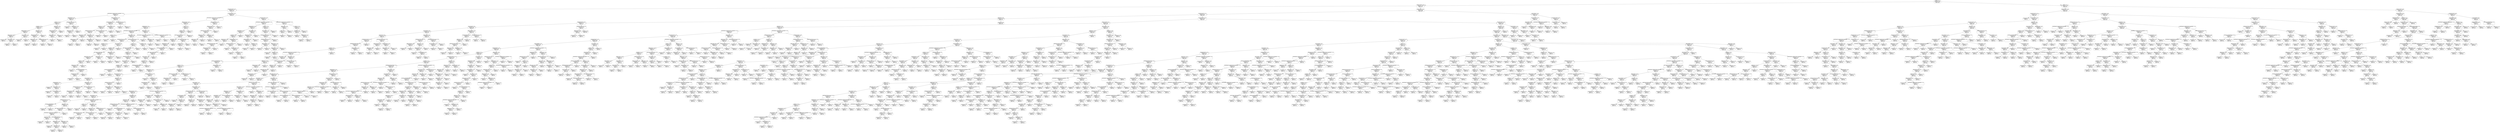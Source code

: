 digraph Tree {
node [shape=box, style="rounded", color="black", fontname="helvetica"] ;
edge [fontname="helvetica"] ;
0 [label="GRADE <= 1.5\nsquared_error = 51.5\nsamples = 7894\nvalue = 10.6"] ;
1 [label="CRITICAL COUNT <= 0.5\nsquared_error = 13.8\nsamples = 7133\nvalue = 9.0"] ;
0 -> 1 [labeldistance=2.5, labelangle=45, headlabel="True"] ;
2 [label="VIOLATION COUNT <= 1.5\nsquared_error = 4.9\nsamples = 1144\nvalue = 3.9"] ;
1 -> 2 ;
3 [label="MAINTENANCE, CONSTRUCTION & PLACEMENT <= 0.5\nsquared_error = 1.1\nsamples = 741\nvalue = 2.7"] ;
2 -> 3 ;
4 [label="WAREWASHING <= 0.5\nsquared_error = 0.3\nsamples = 135\nvalue = 2.2"] ;
3 -> 4 ;
5 [label="UTENSILS <= 0.5\nsquared_error = 0.2\nsamples = 112\nvalue = 2.1"] ;
4 -> 5 ;
6 [label="PLUMBING <= 0.5\nsquared_error = 0.2\nsamples = 100\nvalue = 2.1"] ;
5 -> 6 ;
7 [label="BORO_Manhattan <= 0.5\nsquared_error = 0.1\nsamples = 44\nvalue = 2.0"] ;
6 -> 7 ;
8 [label="BORO_Queens <= 0.5\nsquared_error = 0.0\nsamples = 30\nvalue = 2.0"] ;
7 -> 8 ;
9 [label="squared_error = 0.0\nsamples = 22\nvalue = 2.0"] ;
8 -> 9 ;
10 [label="PEST CONTROL <= 0.5\nsquared_error = 0.1\nsamples = 8\nvalue = 2.1"] ;
8 -> 10 ;
11 [label="squared_error = 0.0\nsamples = 4\nvalue = 2.0"] ;
10 -> 11 ;
12 [label="squared_error = 0.2\nsamples = 4\nvalue = 2.2"] ;
10 -> 12 ;
13 [label="PEST CONTROL <= 0.5\nsquared_error = 0.4\nsamples = 14\nvalue = 1.9"] ;
7 -> 13 ;
14 [label="squared_error = 0.0\nsamples = 8\nvalue = 2.0"] ;
13 -> 14 ;
15 [label="squared_error = 0.8\nsamples = 6\nvalue = 1.7"] ;
13 -> 15 ;
16 [label="BORO_Bronx <= 0.5\nsquared_error = 0.2\nsamples = 56\nvalue = 2.1"] ;
6 -> 16 ;
17 [label="BORO_Manhattan <= 0.5\nsquared_error = 0.2\nsamples = 53\nvalue = 2.1"] ;
16 -> 17 ;
18 [label="BORO_Brooklyn <= 0.5\nsquared_error = 0.0\nsamples = 27\nvalue = 2.0"] ;
17 -> 18 ;
19 [label="squared_error = 0.0\nsamples = 15\nvalue = 2.0"] ;
18 -> 19 ;
20 [label="squared_error = 0.0\nsamples = 12\nvalue = 2.0"] ;
18 -> 20 ;
21 [label="INSPECTION TYPE_Cycle <= 0.5\nsquared_error = 0.3\nsamples = 26\nvalue = 2.2"] ;
17 -> 21 ;
22 [label="squared_error = 0.2\nsamples = 3\nvalue = 2.3"] ;
21 -> 22 ;
23 [label="squared_error = 0.3\nsamples = 23\nvalue = 2.2"] ;
21 -> 23 ;
24 [label="squared_error = 0.2\nsamples = 3\nvalue = 2.7"] ;
16 -> 24 ;
25 [label="BORO_Bronx <= 0.5\nsquared_error = 0.2\nsamples = 12\nvalue = 2.3"] ;
5 -> 25 ;
26 [label="BORO_Manhattan <= 0.5\nsquared_error = 0.2\nsamples = 10\nvalue = 2.2"] ;
25 -> 26 ;
27 [label="BORO_Queens <= 0.5\nsquared_error = 0.1\nsamples = 7\nvalue = 2.2"] ;
26 -> 27 ;
28 [label="squared_error = 0.2\nsamples = 3\nvalue = 2.2"] ;
27 -> 28 ;
29 [label="squared_error = 0.1\nsamples = 4\nvalue = 2.2"] ;
27 -> 29 ;
30 [label="squared_error = 0.2\nsamples = 3\nvalue = 2.4"] ;
26 -> 30 ;
31 [label="squared_error = 0.2\nsamples = 2\nvalue = 2.7"] ;
25 -> 31 ;
32 [label="INSPECTION TYPE_Cycle <= 0.5\nsquared_error = 1.0\nsamples = 23\nvalue = 2.5"] ;
4 -> 32 ;
33 [label="squared_error = 0.0\nsamples = 4\nvalue = 2.0"] ;
32 -> 33 ;
34 [label="BORO_Brooklyn <= 0.5\nsquared_error = 1.2\nsamples = 19\nvalue = 2.6"] ;
32 -> 34 ;
35 [label="BORO_Queens <= 0.5\nsquared_error = 1.3\nsamples = 16\nvalue = 2.7"] ;
34 -> 35 ;
36 [label="squared_error = 1.0\nsamples = 11\nvalue = 2.6"] ;
35 -> 36 ;
37 [label="squared_error = 1.8\nsamples = 5\nvalue = 2.9"] ;
35 -> 37 ;
38 [label="squared_error = 0.2\nsamples = 3\nvalue = 2.2"] ;
34 -> 38 ;
39 [label="BORO_Staten Island <= 0.5\nsquared_error = 1.1\nsamples = 606\nvalue = 2.8"] ;
3 -> 39 ;
40 [label="DAY TYPE_Weekend <= 0.5\nsquared_error = 1.1\nsamples = 587\nvalue = 2.8"] ;
39 -> 40 ;
41 [label="BORO_Bronx <= 0.5\nsquared_error = 1.1\nsamples = 578\nvalue = 2.8"] ;
40 -> 41 ;
42 [label="INSPECTION TYPE_Cycle <= 0.5\nsquared_error = 1.1\nsamples = 532\nvalue = 2.8"] ;
41 -> 42 ;
43 [label="BORO_Brooklyn <= 0.5\nsquared_error = 1.2\nsamples = 65\nvalue = 2.9"] ;
42 -> 43 ;
44 [label="BORO_Manhattan <= 0.5\nsquared_error = 1.1\nsamples = 50\nvalue = 2.8"] ;
43 -> 44 ;
45 [label="squared_error = 1.1\nsamples = 13\nvalue = 2.8"] ;
44 -> 45 ;
46 [label="squared_error = 1.1\nsamples = 37\nvalue = 2.8"] ;
44 -> 46 ;
47 [label="squared_error = 1.4\nsamples = 15\nvalue = 3.0"] ;
43 -> 47 ;
48 [label="BORO_Brooklyn <= 0.5\nsquared_error = 1.1\nsamples = 467\nvalue = 2.8"] ;
42 -> 48 ;
49 [label="BORO_Manhattan <= 0.5\nsquared_error = 1.1\nsamples = 306\nvalue = 2.8"] ;
48 -> 49 ;
50 [label="squared_error = 1.1\nsamples = 98\nvalue = 2.8"] ;
49 -> 50 ;
51 [label="squared_error = 1.1\nsamples = 208\nvalue = 2.8"] ;
49 -> 51 ;
52 [label="squared_error = 1.1\nsamples = 161\nvalue = 2.7"] ;
48 -> 52 ;
53 [label="INSPECTION TYPE_Pre-permit <= 0.5\nsquared_error = 1.3\nsamples = 46\nvalue = 3.0"] ;
41 -> 53 ;
54 [label="squared_error = 1.3\nsamples = 38\nvalue = 3.1"] ;
53 -> 54 ;
55 [label="squared_error = 1.1\nsamples = 8\nvalue = 2.7"] ;
53 -> 55 ;
56 [label="BORO_Manhattan <= 0.5\nsquared_error = 0.7\nsamples = 9\nvalue = 2.3"] ;
40 -> 56 ;
57 [label="squared_error = 0.8\nsamples = 7\nvalue = 2.4"] ;
56 -> 57 ;
58 [label="squared_error = 0.0\nsamples = 2\nvalue = 2.0"] ;
56 -> 58 ;
59 [label="INSPECTION TYPE_Cycle <= 0.5\nsquared_error = 1.0\nsamples = 19\nvalue = 3.6"] ;
39 -> 59 ;
60 [label="squared_error = 0.2\nsamples = 2\nvalue = 3.5"] ;
59 -> 60 ;
61 [label="squared_error = 1.1\nsamples = 17\nvalue = 3.6"] ;
59 -> 61 ;
62 [label="VIOLATION COUNT <= 2.5\nsquared_error = 4.6\nsamples = 403\nvalue = 6.1"] ;
2 -> 62 ;
63 [label="MAINTENANCE, CONSTRUCTION & PLACEMENT <= 1.5\nsquared_error = 2.0\nsamples = 292\nvalue = 5.2"] ;
62 -> 63 ;
64 [label="BORO_Manhattan <= 0.5\nsquared_error = 1.8\nsamples = 244\nvalue = 5.1"] ;
63 -> 64 ;
65 [label="WAREWASHING <= 0.5\nsquared_error = 1.8\nsamples = 150\nvalue = 4.9"] ;
64 -> 65 ;
66 [label="MAINTENANCE, CONSTRUCTION & PLACEMENT <= 0.5\nsquared_error = 1.7\nsamples = 132\nvalue = 4.9"] ;
65 -> 66 ;
67 [label="UTENSILS <= 0.5\nsquared_error = 0.1\nsamples = 9\nvalue = 4.1"] ;
66 -> 67 ;
68 [label="squared_error = 0.0\nsamples = 7\nvalue = 4.0"] ;
67 -> 68 ;
69 [label="squared_error = 0.2\nsamples = 2\nvalue = 4.5"] ;
67 -> 69 ;
70 [label="BORO_Queens <= 0.5\nsquared_error = 1.8\nsamples = 123\nvalue = 4.9"] ;
66 -> 70 ;
71 [label="INSPECTION TYPE_Cycle <= 0.5\nsquared_error = 1.4\nsamples = 74\nvalue = 5.1"] ;
70 -> 71 ;
72 [label="PLUMBING <= 0.5\nsquared_error = 1.4\nsamples = 10\nvalue = 6.2"] ;
71 -> 72 ;
73 [label="squared_error = 1.0\nsamples = 4\nvalue = 6.5"] ;
72 -> 73 ;
74 [label="squared_error = 1.5\nsamples = 6\nvalue = 6.0"] ;
72 -> 74 ;
75 [label="PEST CONTROL <= 0.5\nsquared_error = 1.2\nsamples = 64\nvalue = 4.9"] ;
71 -> 75 ;
76 [label="PLUMBING <= 0.5\nsquared_error = 1.0\nsamples = 54\nvalue = 4.8"] ;
75 -> 76 ;
77 [label="LIGHT, HEAT & VENTILATION <= 0.5\nsquared_error = 0.5\nsamples = 26\nvalue = 4.5"] ;
76 -> 77 ;
78 [label="BORO_Staten Island <= 0.5\nsquared_error = 0.3\nsamples = 19\nvalue = 4.3"] ;
77 -> 78 ;
79 [label="UTENSILS <= 0.5\nsquared_error = 0.4\nsamples = 17\nvalue = 4.2"] ;
78 -> 79 ;
80 [label="BORO_Brooklyn <= 0.5\nsquared_error = 0.5\nsamples = 13\nvalue = 4.4"] ;
79 -> 80 ;
81 [label="squared_error = 0.8\nsamples = 4\nvalue = 4.5"] ;
80 -> 81 ;
82 [label="COOLING & REFRIGERATION <= 0.5\nsquared_error = 0.4\nsamples = 9\nvalue = 4.3"] ;
80 -> 82 ;
83 [label="HANDWASH/TOILET <= 0.5\nsquared_error = 0.5\nsamples = 7\nvalue = 4.4"] ;
82 -> 83 ;
84 [label="squared_error = 0.8\nsamples = 3\nvalue = 4.5"] ;
83 -> 84 ;
85 [label="squared_error = 0.2\nsamples = 4\nvalue = 4.4"] ;
83 -> 85 ;
86 [label="squared_error = 0.0\nsamples = 2\nvalue = 4.0"] ;
82 -> 86 ;
87 [label="squared_error = 0.0\nsamples = 4\nvalue = 4.0"] ;
79 -> 87 ;
88 [label="squared_error = 0.2\nsamples = 2\nvalue = 4.5"] ;
78 -> 88 ;
89 [label="BORO_Brooklyn <= 0.5\nsquared_error = 0.6\nsamples = 7\nvalue = 5.1"] ;
77 -> 89 ;
90 [label="squared_error = 1.0\nsamples = 2\nvalue = 5.0"] ;
89 -> 90 ;
91 [label="squared_error = 0.5\nsamples = 5\nvalue = 5.1"] ;
89 -> 91 ;
92 [label="BORO_Brooklyn <= 0.5\nsquared_error = 1.3\nsamples = 28\nvalue = 5.0"] ;
76 -> 92 ;
93 [label="BORO_Staten Island <= 0.5\nsquared_error = 1.5\nsamples = 13\nvalue = 5.2"] ;
92 -> 93 ;
94 [label="squared_error = 1.6\nsamples = 11\nvalue = 5.2"] ;
93 -> 94 ;
95 [label="squared_error = 0.2\nsamples = 2\nvalue = 5.5"] ;
93 -> 95 ;
96 [label="squared_error = 1.2\nsamples = 15\nvalue = 4.9"] ;
92 -> 96 ;
97 [label="squared_error = 1.5\nsamples = 10\nvalue = 5.5"] ;
75 -> 97 ;
98 [label="INSPECTION TYPE_Pre-permit <= 0.5\nsquared_error = 2.3\nsamples = 49\nvalue = 4.6"] ;
70 -> 98 ;
99 [label="SIGNS <= 0.5\nsquared_error = 1.5\nsamples = 42\nvalue = 4.8"] ;
98 -> 99 ;
100 [label="LIGHT, HEAT & VENTILATION <= 0.5\nsquared_error = 1.5\nsamples = 40\nvalue = 4.8"] ;
99 -> 100 ;
101 [label="UTENSILS <= 0.5\nsquared_error = 1.4\nsamples = 36\nvalue = 4.7"] ;
100 -> 101 ;
102 [label="TEMPERATURE REGULATING <= 0.5\nsquared_error = 1.4\nsamples = 33\nvalue = 4.6"] ;
101 -> 102 ;
103 [label="PEST CONTROL <= 0.5\nsquared_error = 1.5\nsamples = 29\nvalue = 4.7"] ;
102 -> 103 ;
104 [label="PLUMBING <= 0.5\nsquared_error = 1.8\nsamples = 23\nvalue = 4.8"] ;
103 -> 104 ;
105 [label="COOLING & REFRIGERATION <= 0.5\nsquared_error = 1.1\nsamples = 5\nvalue = 5.0"] ;
104 -> 105 ;
106 [label="squared_error = 1.0\nsamples = 2\nvalue = 5.0"] ;
105 -> 106 ;
107 [label="squared_error = 1.2\nsamples = 3\nvalue = 5.0"] ;
105 -> 107 ;
108 [label="squared_error = 2.1\nsamples = 18\nvalue = 4.7"] ;
104 -> 108 ;
109 [label="squared_error = 0.4\nsamples = 6\nvalue = 4.4"] ;
103 -> 109 ;
110 [label="squared_error = 0.2\nsamples = 4\nvalue = 4.2"] ;
102 -> 110 ;
111 [label="squared_error = 0.9\nsamples = 3\nvalue = 5.3"] ;
101 -> 111 ;
112 [label="squared_error = 1.2\nsamples = 4\nvalue = 5.8"] ;
100 -> 112 ;
113 [label="squared_error = 0.2\nsamples = 2\nvalue = 6.5"] ;
99 -> 113 ;
114 [label="PLUMBING <= 0.5\nsquared_error = 5.3\nsamples = 7\nvalue = 3.2"] ;
98 -> 114 ;
115 [label="squared_error = 0.2\nsamples = 4\nvalue = 4.8"] ;
114 -> 115 ;
116 [label="squared_error = 6.0\nsamples = 3\nvalue = 2.0"] ;
114 -> 116 ;
117 [label="BORO_Brooklyn <= 0.5\nsquared_error = 2.2\nsamples = 18\nvalue = 5.4"] ;
65 -> 117 ;
118 [label="MAINTENANCE, CONSTRUCTION & PLACEMENT <= 0.5\nsquared_error = 2.5\nsamples = 9\nvalue = 6.1"] ;
117 -> 118 ;
119 [label="squared_error = 0.8\nsamples = 2\nvalue = 5.5"] ;
118 -> 119 ;
120 [label="BORO_Queens <= 0.5\nsquared_error = 3.0\nsamples = 7\nvalue = 6.3"] ;
118 -> 120 ;
121 [label="squared_error = 6.0\nsamples = 3\nvalue = 7.0"] ;
120 -> 121 ;
122 [label="squared_error = 1.4\nsamples = 4\nvalue = 6.0"] ;
120 -> 122 ;
123 [label="MAINTENANCE, CONSTRUCTION & PLACEMENT <= 0.5\nsquared_error = 1.3\nsamples = 9\nvalue = 4.8"] ;
117 -> 123 ;
124 [label="squared_error = 0.8\nsamples = 2\nvalue = 5.5"] ;
123 -> 124 ;
125 [label="squared_error = 1.2\nsamples = 7\nvalue = 4.6"] ;
123 -> 125 ;
126 [label="SIGNS <= 0.5\nsquared_error = 1.8\nsamples = 94\nvalue = 5.3"] ;
64 -> 126 ;
127 [label="UTENSILS <= 0.5\nsquared_error = 1.8\nsamples = 92\nvalue = 5.4"] ;
126 -> 127 ;
128 [label="INSPECTION TYPE_Pre-permit <= 0.5\nsquared_error = 1.7\nsamples = 82\nvalue = 5.4"] ;
127 -> 128 ;
129 [label="ADULTERATED <= 0.5\nsquared_error = 1.7\nsamples = 70\nvalue = 5.5"] ;
128 -> 129 ;
130 [label="WAREWASHING <= 0.5\nsquared_error = 1.7\nsamples = 68\nvalue = 5.6"] ;
129 -> 130 ;
131 [label="COOLING & REFRIGERATION <= 0.5\nsquared_error = 1.7\nsamples = 63\nvalue = 5.5"] ;
130 -> 131 ;
132 [label="LIGHT, HEAT & VENTILATION <= 0.5\nsquared_error = 1.7\nsamples = 60\nvalue = 5.5"] ;
131 -> 132 ;
133 [label="PEST CONTROL <= 0.5\nsquared_error = 1.8\nsamples = 56\nvalue = 5.5"] ;
132 -> 133 ;
134 [label="PLUMBING <= 0.5\nsquared_error = 1.6\nsamples = 44\nvalue = 5.5"] ;
133 -> 134 ;
135 [label="TEMPERATURE REGULATING <= 0.5\nsquared_error = 1.4\nsamples = 6\nvalue = 5.1"] ;
134 -> 135 ;
136 [label="squared_error = 0.0\nsamples = 2\nvalue = 4.0"] ;
135 -> 136 ;
137 [label="squared_error = 1.2\nsamples = 4\nvalue = 5.5"] ;
135 -> 137 ;
138 [label="squared_error = 1.6\nsamples = 38\nvalue = 5.6"] ;
134 -> 138 ;
139 [label="squared_error = 2.7\nsamples = 12\nvalue = 5.6"] ;
133 -> 139 ;
140 [label="squared_error = 0.5\nsamples = 4\nvalue = 5.2"] ;
132 -> 140 ;
141 [label="squared_error = 0.2\nsamples = 3\nvalue = 4.7"] ;
131 -> 141 ;
142 [label="squared_error = 1.1\nsamples = 5\nvalue = 6.1"] ;
130 -> 142 ;
143 [label="squared_error = 0.2\nsamples = 2\nvalue = 4.3"] ;
129 -> 143 ;
144 [label="LIGHT, HEAT & VENTILATION <= 0.5\nsquared_error = 1.6\nsamples = 12\nvalue = 5.0"] ;
128 -> 144 ;
145 [label="PLUMBING <= 0.5\nsquared_error = 1.5\nsamples = 10\nvalue = 5.0"] ;
144 -> 145 ;
146 [label="squared_error = 0.0\nsamples = 3\nvalue = 5.0"] ;
145 -> 146 ;
147 [label="squared_error = 1.9\nsamples = 7\nvalue = 4.9"] ;
145 -> 147 ;
148 [label="squared_error = 2.2\nsamples = 2\nvalue = 5.5"] ;
144 -> 148 ;
149 [label="squared_error = 2.0\nsamples = 10\nvalue = 4.8"] ;
127 -> 149 ;
150 [label="squared_error = 0.0\nsamples = 2\nvalue = 4.0"] ;
126 -> 150 ;
151 [label="BORO_Staten Island <= 0.5\nsquared_error = 2.1\nsamples = 48\nvalue = 6.1"] ;
63 -> 151 ;
152 [label="BORO_Manhattan <= 0.5\nsquared_error = 1.9\nsamples = 46\nvalue = 6.2"] ;
151 -> 152 ;
153 [label="INSPECTION TYPE_Pre-permit <= 0.5\nsquared_error = 1.4\nsamples = 29\nvalue = 5.9"] ;
152 -> 153 ;
154 [label="BORO_Brooklyn <= 0.5\nsquared_error = 1.4\nsamples = 21\nvalue = 5.6"] ;
153 -> 154 ;
155 [label="BORO_Queens <= 0.5\nsquared_error = 1.1\nsamples = 11\nvalue = 5.1"] ;
154 -> 155 ;
156 [label="squared_error = 1.0\nsamples = 4\nvalue = 4.8"] ;
155 -> 156 ;
157 [label="squared_error = 1.2\nsamples = 7\nvalue = 5.2"] ;
155 -> 157 ;
158 [label="squared_error = 1.3\nsamples = 10\nvalue = 6.0"] ;
154 -> 158 ;
159 [label="BORO_Brooklyn <= 0.5\nsquared_error = 0.6\nsamples = 8\nvalue = 6.6"] ;
153 -> 159 ;
160 [label="squared_error = 0.9\nsamples = 4\nvalue = 6.3"] ;
159 -> 160 ;
161 [label="squared_error = 0.0\nsamples = 4\nvalue = 7.0"] ;
159 -> 161 ;
162 [label="squared_error = 2.2\nsamples = 17\nvalue = 6.7"] ;
152 -> 162 ;
163 [label="squared_error = 0.0\nsamples = 2\nvalue = 4.0"] ;
151 -> 163 ;
164 [label="VIOLATION COUNT <= 3.5\nsquared_error = 4.4\nsamples = 111\nvalue = 8.3"] ;
62 -> 164 ;
165 [label="MAINTENANCE, CONSTRUCTION & PLACEMENT <= 1.5\nsquared_error = 3.3\nsamples = 92\nvalue = 7.8"] ;
164 -> 165 ;
166 [label="WAREWASHING <= 0.5\nsquared_error = 2.5\nsamples = 56\nvalue = 7.2"] ;
165 -> 166 ;
167 [label="ADULTERATED <= 0.5\nsquared_error = 2.0\nsamples = 37\nvalue = 6.7"] ;
166 -> 167 ;
168 [label="PLUMBING <= 0.5\nsquared_error = 2.2\nsamples = 34\nvalue = 6.6"] ;
167 -> 168 ;
169 [label="BORO_Brooklyn <= 0.5\nsquared_error = 2.6\nsamples = 12\nvalue = 6.2"] ;
168 -> 169 ;
170 [label="TEMPERATURE REGULATING <= 0.5\nsquared_error = 2.7\nsamples = 8\nvalue = 5.9"] ;
169 -> 170 ;
171 [label="BORO_Manhattan <= 0.5\nsquared_error = 3.0\nsamples = 6\nvalue = 5.5"] ;
170 -> 171 ;
172 [label="squared_error = 0.0\nsamples = 3\nvalue = 6.0"] ;
171 -> 172 ;
173 [label="squared_error = 8.0\nsamples = 3\nvalue = 4.0"] ;
171 -> 173 ;
174 [label="squared_error = 1.0\nsamples = 2\nvalue = 6.8"] ;
170 -> 174 ;
175 [label="squared_error = 1.0\nsamples = 4\nvalue = 7.2"] ;
169 -> 175 ;
176 [label="HANDWASH/TOILET <= 0.5\nsquared_error = 1.7\nsamples = 22\nvalue = 6.8"] ;
168 -> 176 ;
177 [label="INSPECTION TYPE_Cycle <= 0.5\nsquared_error = 1.2\nsamples = 19\nvalue = 6.7"] ;
176 -> 177 ;
178 [label="squared_error = 0.2\nsamples = 4\nvalue = 7.8"] ;
177 -> 178 ;
179 [label="BORO_Manhattan <= 0.5\nsquared_error = 1.2\nsamples = 15\nvalue = 6.5"] ;
177 -> 179 ;
180 [label="squared_error = 0.0\nsamples = 6\nvalue = 6.0"] ;
179 -> 180 ;
181 [label="PEST CONTROL <= 0.5\nsquared_error = 1.7\nsamples = 9\nvalue = 6.8"] ;
179 -> 181 ;
182 [label="squared_error = 1.6\nsamples = 4\nvalue = 7.0"] ;
181 -> 182 ;
183 [label="squared_error = 1.7\nsamples = 5\nvalue = 6.6"] ;
181 -> 183 ;
184 [label="squared_error = 2.9\nsamples = 3\nvalue = 8.3"] ;
176 -> 184 ;
185 [label="squared_error = 0.7\nsamples = 3\nvalue = 7.4"] ;
167 -> 185 ;
186 [label="PEST CONTROL <= 0.5\nsquared_error = 2.1\nsamples = 19\nvalue = 8.0"] ;
166 -> 186 ;
187 [label="BORO_Brooklyn <= 0.5\nsquared_error = 1.7\nsamples = 15\nvalue = 7.7"] ;
186 -> 187 ;
188 [label="BORO_Manhattan <= 0.5\nsquared_error = 1.2\nsamples = 10\nvalue = 7.9"] ;
187 -> 188 ;
189 [label="squared_error = 1.4\nsamples = 4\nvalue = 7.8"] ;
188 -> 189 ;
190 [label="PLUMBING <= 0.5\nsquared_error = 1.0\nsamples = 6\nvalue = 8.0"] ;
188 -> 190 ;
191 [label="squared_error = 0.0\nsamples = 2\nvalue = 9.0"] ;
190 -> 191 ;
192 [label="squared_error = 0.6\nsamples = 4\nvalue = 7.4"] ;
190 -> 192 ;
193 [label="squared_error = 2.4\nsamples = 5\nvalue = 7.3"] ;
187 -> 193 ;
194 [label="squared_error = 1.6\nsamples = 4\nvalue = 9.1"] ;
186 -> 194 ;
195 [label="UTENSILS <= 0.5\nsquared_error = 2.9\nsamples = 36\nvalue = 8.8"] ;
165 -> 195 ;
196 [label="PEST CONTROL <= 0.5\nsquared_error = 2.5\nsamples = 33\nvalue = 9.1"] ;
195 -> 196 ;
197 [label="TEMPERATURE REGULATING <= 0.5\nsquared_error = 2.4\nsamples = 29\nvalue = 9.2"] ;
196 -> 197 ;
198 [label="INSPECTION TYPE_Cycle <= 0.5\nsquared_error = 2.9\nsamples = 26\nvalue = 9.1"] ;
197 -> 198 ;
199 [label="BORO_Manhattan <= 0.5\nsquared_error = 2.8\nsamples = 6\nvalue = 8.6"] ;
198 -> 199 ;
200 [label="squared_error = 2.0\nsamples = 2\nvalue = 10.0"] ;
199 -> 200 ;
201 [label="squared_error = 2.0\nsamples = 4\nvalue = 8.0"] ;
199 -> 201 ;
202 [label="BORO_Queens <= 0.5\nsquared_error = 2.7\nsamples = 20\nvalue = 9.3"] ;
198 -> 202 ;
203 [label="BORO_Brooklyn <= 0.5\nsquared_error = 3.0\nsamples = 15\nvalue = 9.6"] ;
202 -> 203 ;
204 [label="squared_error = 3.5\nsamples = 9\nvalue = 9.8"] ;
203 -> 204 ;
205 [label="PLUMBING <= 0.5\nsquared_error = 2.2\nsamples = 6\nvalue = 9.5"] ;
203 -> 205 ;
206 [label="squared_error = 0.2\nsamples = 3\nvalue = 9.2"] ;
205 -> 206 ;
207 [label="squared_error = 4.2\nsamples = 3\nvalue = 9.8"] ;
205 -> 207 ;
208 [label="squared_error = 1.0\nsamples = 5\nvalue = 8.5"] ;
202 -> 208 ;
209 [label="squared_error = 0.2\nsamples = 3\nvalue = 9.8"] ;
197 -> 209 ;
210 [label="squared_error = 0.9\nsamples = 4\nvalue = 7.7"] ;
196 -> 210 ;
211 [label="squared_error = 0.9\nsamples = 3\nvalue = 6.7"] ;
195 -> 211 ;
212 [label="MAINTENANCE, CONSTRUCTION & PLACEMENT <= 1.5\nsquared_error = 2.7\nsamples = 19\nvalue = 10.8"] ;
164 -> 212 ;
213 [label="BORO_Queens <= 0.5\nsquared_error = 2.1\nsamples = 7\nvalue = 9.5"] ;
212 -> 213 ;
214 [label="SIGNS <= 0.5\nsquared_error = 0.8\nsamples = 5\nvalue = 9.0"] ;
213 -> 214 ;
215 [label="squared_error = 0.2\nsamples = 3\nvalue = 9.7"] ;
214 -> 215 ;
216 [label="squared_error = 0.0\nsamples = 2\nvalue = 8.0"] ;
214 -> 216 ;
217 [label="squared_error = 1.0\nsamples = 2\nvalue = 12.0"] ;
213 -> 217 ;
218 [label="UTENSILS <= 0.5\nsquared_error = 1.0\nsamples = 12\nvalue = 11.8"] ;
212 -> 218 ;
219 [label="PLUMBING <= 0.5\nsquared_error = 0.8\nsamples = 9\nvalue = 11.2"] ;
218 -> 219 ;
220 [label="squared_error = 0.7\nsamples = 3\nvalue = 12.0"] ;
219 -> 220 ;
221 [label="WAREWASHING <= 0.5\nsquared_error = 0.4\nsamples = 6\nvalue = 10.9"] ;
219 -> 221 ;
222 [label="squared_error = 0.2\nsamples = 4\nvalue = 11.2"] ;
221 -> 222 ;
223 [label="squared_error = 0.0\nsamples = 2\nvalue = 10.0"] ;
221 -> 223 ;
224 [label="squared_error = 0.2\nsamples = 3\nvalue = 12.6"] ;
218 -> 224 ;
225 [label="CRITICAL COUNT <= 2.5\nsquared_error = 9.6\nsamples = 5989\nvalue = 10.0"] ;
1 -> 225 ;
226 [label="VIOLATION COUNT <= 1.5\nsquared_error = 7.4\nsamples = 5834\nvalue = 10.2"] ;
225 -> 226 ;
227 [label="PERMIT/FPC <= 0.5\nsquared_error = 4.5\nsamples = 817\nvalue = 7.0"] ;
226 -> 227 ;
228 [label="HANDWASH/TOILET <= 0.5\nsquared_error = 3.6\nsamples = 717\nvalue = 6.6"] ;
227 -> 228 ;
229 [label="COLD HOLDING <= 0.5\nsquared_error = 3.0\nsamples = 668\nvalue = 6.4"] ;
228 -> 229 ;
230 [label="HOT HOLDING <= 0.5\nsquared_error = 2.6\nsamples = 543\nvalue = 6.0"] ;
229 -> 230 ;
231 [label="HACCP PLAN <= 0.5\nsquared_error = 1.8\nsamples = 431\nvalue = 5.7"] ;
230 -> 231 ;
232 [label="UNAPPROVED SOURCE <= 0.5\nsquared_error = 1.6\nsamples = 396\nvalue = 5.5"] ;
231 -> 232 ;
233 [label="TEMPERATURE REGULATING <= 0.5\nsquared_error = 1.5\nsamples = 394\nvalue = 5.5"] ;
232 -> 233 ;
234 [label="COOKING <= 0.5\nsquared_error = 1.4\nsamples = 387\nvalue = 5.4"] ;
233 -> 234 ;
235 [label="MAINTENANCE, CONSTRUCTION & PLACEMENT <= 0.5\nsquared_error = 1.3\nsamples = 385\nvalue = 5.4"] ;
234 -> 235 ;
236 [label="PEST CONTROL <= 0.5\nsquared_error = 1.9\nsamples = 236\nvalue = 5.6"] ;
235 -> 236 ;
237 [label="COOLING & REFRIGERATION <= 0.5\nsquared_error = 1.8\nsamples = 211\nvalue = 5.7"] ;
236 -> 237 ;
238 [label="UTENSILS <= 0.5\nsquared_error = 1.8\nsamples = 204\nvalue = 5.7"] ;
237 -> 238 ;
239 [label="BORO_Queens <= 0.5\nsquared_error = 1.9\nsamples = 174\nvalue = 5.7"] ;
238 -> 239 ;
240 [label="FOOD PROTECTION <= 0.5\nsquared_error = 2.0\nsamples = 134\nvalue = 5.8"] ;
239 -> 240 ;
241 [label="FOOD WORKERS <= 0.5\nsquared_error = 2.8\nsamples = 64\nvalue = 5.9"] ;
240 -> 241 ;
242 [label="CONTAMINATION <= 0.5\nsquared_error = 3.1\nsamples = 26\nvalue = 6.2"] ;
241 -> 242 ;
243 [label="squared_error = 5.1\nsamples = 4\nvalue = 8.6"] ;
242 -> 243 ;
244 [label="BORO_Brooklyn <= 0.5\nsquared_error = 1.4\nsamples = 22\nvalue = 5.8"] ;
242 -> 244 ;
245 [label="squared_error = 0.0\nsamples = 11\nvalue = 5.0"] ;
244 -> 245 ;
246 [label="DAY TYPE_Weekday <= 0.5\nsquared_error = 1.6\nsamples = 11\nvalue = 6.2"] ;
244 -> 246 ;
247 [label="squared_error = 1.0\nsamples = 3\nvalue = 6.2"] ;
246 -> 247 ;
248 [label="squared_error = 1.8\nsamples = 8\nvalue = 6.2"] ;
246 -> 248 ;
249 [label="BORO_Brooklyn <= 0.5\nsquared_error = 2.4\nsamples = 38\nvalue = 5.6"] ;
241 -> 249 ;
250 [label="INSPECTION TYPE_Cycle <= 0.5\nsquared_error = 3.1\nsamples = 24\nvalue = 5.5"] ;
249 -> 250 ;
251 [label="BORO_Manhattan <= 0.5\nsquared_error = 0.5\nsamples = 5\nvalue = 5.3"] ;
250 -> 251 ;
252 [label="squared_error = 0.0\nsamples = 2\nvalue = 5.0"] ;
251 -> 252 ;
253 [label="squared_error = 0.8\nsamples = 3\nvalue = 5.5"] ;
251 -> 253 ;
254 [label="BORO_Bronx <= 0.5\nsquared_error = 3.8\nsamples = 19\nvalue = 5.6"] ;
250 -> 254 ;
255 [label="squared_error = 4.0\nsamples = 15\nvalue = 5.5"] ;
254 -> 255 ;
256 [label="squared_error = 3.1\nsamples = 4\nvalue = 5.7"] ;
254 -> 256 ;
257 [label="INSPECTION TYPE_Pre-permit <= 0.5\nsquared_error = 0.9\nsamples = 14\nvalue = 5.8"] ;
249 -> 257 ;
258 [label="squared_error = 0.9\nsamples = 10\nvalue = 5.8"] ;
257 -> 258 ;
259 [label="squared_error = 1.0\nsamples = 4\nvalue = 5.8"] ;
257 -> 259 ;
260 [label="BORO_Bronx <= 0.5\nsquared_error = 1.3\nsamples = 70\nvalue = 5.7"] ;
240 -> 260 ;
261 [label="INSPECTION TYPE_Cycle <= 0.5\nsquared_error = 1.1\nsamples = 62\nvalue = 5.6"] ;
260 -> 261 ;
262 [label="BORO_Manhattan <= 0.5\nsquared_error = 1.1\nsamples = 13\nvalue = 5.5"] ;
261 -> 262 ;
263 [label="squared_error = 1.7\nsamples = 7\nvalue = 5.8"] ;
262 -> 263 ;
264 [label="squared_error = 0.0\nsamples = 6\nvalue = 5.0"] ;
262 -> 264 ;
265 [label="BORO_Manhattan <= 0.5\nsquared_error = 1.1\nsamples = 49\nvalue = 5.6"] ;
261 -> 265 ;
266 [label="squared_error = 0.9\nsamples = 18\nvalue = 5.4"] ;
265 -> 266 ;
267 [label="squared_error = 1.2\nsamples = 31\nvalue = 5.7"] ;
265 -> 267 ;
268 [label="squared_error = 1.8\nsamples = 8\nvalue = 6.3"] ;
260 -> 268 ;
269 [label="INSPECTION TYPE_Cycle <= 0.5\nsquared_error = 1.4\nsamples = 40\nvalue = 5.4"] ;
239 -> 269 ;
270 [label="squared_error = 4.8\nsamples = 4\nvalue = 4.7"] ;
269 -> 270 ;
271 [label="CONTAMINATION <= 0.5\nsquared_error = 1.0\nsamples = 36\nvalue = 5.5"] ;
269 -> 271 ;
272 [label="FOOD PROTECTION <= 0.5\nsquared_error = 1.1\nsamples = 29\nvalue = 5.6"] ;
271 -> 272 ;
273 [label="squared_error = 0.7\nsamples = 9\nvalue = 5.8"] ;
272 -> 273 ;
274 [label="squared_error = 1.3\nsamples = 20\nvalue = 5.5"] ;
272 -> 274 ;
275 [label="squared_error = 0.0\nsamples = 7\nvalue = 5.0"] ;
271 -> 275 ;
276 [label="BORO_Queens <= 0.5\nsquared_error = 1.1\nsamples = 30\nvalue = 5.5"] ;
238 -> 276 ;
277 [label="INSPECTION TYPE_Pre-permit <= 0.5\nsquared_error = 0.6\nsamples = 22\nvalue = 5.3"] ;
276 -> 277 ;
278 [label="BORO_Manhattan <= 0.5\nsquared_error = 0.1\nsamples = 20\nvalue = 5.1"] ;
277 -> 278 ;
279 [label="squared_error = 0.0\nsamples = 6\nvalue = 5.0"] ;
278 -> 279 ;
280 [label="squared_error = 0.1\nsamples = 14\nvalue = 5.1"] ;
278 -> 280 ;
281 [label="squared_error = 1.7\nsamples = 2\nvalue = 7.2"] ;
277 -> 281 ;
282 [label="INSPECTION TYPE_Cycle <= 0.5\nsquared_error = 2.0\nsamples = 8\nvalue = 6.1"] ;
276 -> 282 ;
283 [label="squared_error = 0.2\nsamples = 2\nvalue = 5.3"] ;
282 -> 283 ;
284 [label="squared_error = 2.2\nsamples = 6\nvalue = 6.4"] ;
282 -> 284 ;
285 [label="BORO_Manhattan <= 0.5\nsquared_error = 0.4\nsamples = 7\nvalue = 6.8"] ;
237 -> 285 ;
286 [label="squared_error = 0.0\nsamples = 4\nvalue = 7.0"] ;
285 -> 286 ;
287 [label="squared_error = 0.6\nsamples = 3\nvalue = 6.6"] ;
285 -> 287 ;
288 [label="BORO_Bronx <= 0.5\nsquared_error = 2.0\nsamples = 25\nvalue = 4.8"] ;
236 -> 288 ;
289 [label="BORO_Manhattan <= 0.5\nsquared_error = 1.6\nsamples = 22\nvalue = 4.9"] ;
288 -> 289 ;
290 [label="squared_error = 0.0\nsamples = 6\nvalue = 5.0"] ;
289 -> 290 ;
291 [label="squared_error = 2.3\nsamples = 16\nvalue = 4.8"] ;
289 -> 291 ;
292 [label="squared_error = 4.0\nsamples = 3\nvalue = 4.0"] ;
288 -> 292 ;
293 [label="BORO_Queens <= 0.5\nsquared_error = 0.2\nsamples = 149\nvalue = 5.1"] ;
235 -> 293 ;
294 [label="INSPECTION TYPE_Pre-permit <= 0.5\nsquared_error = 0.1\nsamples = 114\nvalue = 5.1"] ;
293 -> 294 ;
295 [label="BORO_Bronx <= 0.5\nsquared_error = 0.1\nsamples = 105\nvalue = 5.1"] ;
294 -> 295 ;
296 [label="BORO_Staten Island <= 0.5\nsquared_error = 0.1\nsamples = 93\nvalue = 5.1"] ;
295 -> 296 ;
297 [label="BORO_Manhattan <= 0.5\nsquared_error = 0.1\nsamples = 88\nvalue = 5.1"] ;
296 -> 297 ;
298 [label="squared_error = 0.1\nsamples = 38\nvalue = 5.1"] ;
297 -> 298 ;
299 [label="squared_error = 0.2\nsamples = 50\nvalue = 5.1"] ;
297 -> 299 ;
300 [label="squared_error = 0.0\nsamples = 5\nvalue = 5.0"] ;
296 -> 300 ;
301 [label="squared_error = 0.1\nsamples = 12\nvalue = 5.2"] ;
295 -> 301 ;
302 [label="squared_error = 0.0\nsamples = 9\nvalue = 5.0"] ;
294 -> 302 ;
303 [label="INSPECTION TYPE_Cycle <= 0.5\nsquared_error = 0.5\nsamples = 35\nvalue = 5.3"] ;
293 -> 303 ;
304 [label="squared_error = 0.7\nsamples = 3\nvalue = 6.2"] ;
303 -> 304 ;
305 [label="squared_error = 0.4\nsamples = 32\nvalue = 5.2"] ;
303 -> 305 ;
306 [label="squared_error = 0.0\nsamples = 2\nvalue = 10.0"] ;
234 -> 306 ;
307 [label="BORO_Manhattan <= 0.5\nsquared_error = 0.6\nsamples = 7\nvalue = 7.8"] ;
233 -> 307 ;
308 [label="squared_error = 0.0\nsamples = 3\nvalue = 8.0"] ;
307 -> 308 ;
309 [label="squared_error = 1.0\nsamples = 4\nvalue = 7.6"] ;
307 -> 309 ;
310 [label="squared_error = 0.0\nsamples = 2\nvalue = 10.0"] ;
232 -> 310 ;
311 [label="INSPECTION TYPE_Pre-permit <= 0.5\nsquared_error = 1.1\nsamples = 35\nvalue = 7.1"] ;
231 -> 311 ;
312 [label="BORO_Manhattan <= 0.5\nsquared_error = 0.5\nsamples = 24\nvalue = 7.3"] ;
311 -> 312 ;
313 [label="BORO_Queens <= 0.5\nsquared_error = 0.3\nsamples = 17\nvalue = 7.2"] ;
312 -> 313 ;
314 [label="squared_error = 0.0\nsamples = 7\nvalue = 7.0"] ;
313 -> 314 ;
315 [label="squared_error = 0.4\nsamples = 10\nvalue = 7.2"] ;
313 -> 315 ;
316 [label="squared_error = 0.7\nsamples = 7\nvalue = 7.8"] ;
312 -> 316 ;
317 [label="BORO_Manhattan <= 0.5\nsquared_error = 2.5\nsamples = 11\nvalue = 6.7"] ;
311 -> 317 ;
318 [label="BORO_Queens <= 0.5\nsquared_error = 0.1\nsamples = 9\nvalue = 7.1"] ;
317 -> 318 ;
319 [label="squared_error = 0.0\nsamples = 5\nvalue = 7.0"] ;
318 -> 319 ;
320 [label="squared_error = 0.1\nsamples = 4\nvalue = 7.1"] ;
318 -> 320 ;
321 [label="squared_error = 10.9\nsamples = 2\nvalue = 4.7"] ;
317 -> 321 ;
322 [label="BORO_Queens <= 0.5\nsquared_error = 3.3\nsamples = 112\nvalue = 7.4"] ;
230 -> 322 ;
323 [label="INSPECTION TYPE_Cycle <= 0.5\nsquared_error = 2.7\nsamples = 93\nvalue = 7.5"] ;
322 -> 323 ;
324 [label="BORO_Manhattan <= 0.5\nsquared_error = 5.6\nsamples = 16\nvalue = 6.9"] ;
323 -> 324 ;
325 [label="squared_error = 4.6\nsamples = 9\nvalue = 7.0"] ;
324 -> 325 ;
326 [label="squared_error = 7.2\nsamples = 7\nvalue = 6.6"] ;
324 -> 326 ;
327 [label="BORO_Bronx <= 0.5\nsquared_error = 2.1\nsamples = 77\nvalue = 7.6"] ;
323 -> 327 ;
328 [label="BORO_Brooklyn <= 0.5\nsquared_error = 2.4\nsamples = 68\nvalue = 7.7"] ;
327 -> 328 ;
329 [label="squared_error = 0.9\nsamples = 31\nvalue = 7.6"] ;
328 -> 329 ;
330 [label="DAY TYPE_Weekend <= 0.5\nsquared_error = 3.5\nsamples = 37\nvalue = 7.8"] ;
328 -> 330 ;
331 [label="squared_error = 3.6\nsamples = 35\nvalue = 7.8"] ;
330 -> 331 ;
332 [label="squared_error = 1.0\nsamples = 2\nvalue = 8.0"] ;
330 -> 332 ;
333 [label="squared_error = 0.2\nsamples = 9\nvalue = 7.1"] ;
327 -> 333 ;
334 [label="INSPECTION TYPE_Pre-permit <= 0.5\nsquared_error = 6.0\nsamples = 19\nvalue = 6.8"] ;
322 -> 334 ;
335 [label="DAY TYPE_Weekend <= 0.5\nsquared_error = 6.5\nsamples = 15\nvalue = 6.6"] ;
334 -> 335 ;
336 [label="squared_error = 6.9\nsamples = 13\nvalue = 6.6"] ;
335 -> 336 ;
337 [label="squared_error = 0.2\nsamples = 2\nvalue = 7.5"] ;
335 -> 337 ;
338 [label="squared_error = 1.5\nsamples = 4\nvalue = 8.0"] ;
334 -> 338 ;
339 [label="BORO_Manhattan <= 0.5\nsquared_error = 1.9\nsamples = 125\nvalue = 7.8"] ;
229 -> 339 ;
340 [label="DAY TYPE_Weekend <= 0.5\nsquared_error = 2.0\nsamples = 80\nvalue = 7.7"] ;
339 -> 340 ;
341 [label="BORO_Bronx <= 0.5\nsquared_error = 2.0\nsamples = 77\nvalue = 7.6"] ;
340 -> 341 ;
342 [label="INSPECTION TYPE_Pre-permit <= 0.5\nsquared_error = 2.0\nsamples = 70\nvalue = 7.6"] ;
341 -> 342 ;
343 [label="BORO_Queens <= 0.5\nsquared_error = 2.2\nsamples = 59\nvalue = 7.6"] ;
342 -> 343 ;
344 [label="squared_error = 0.7\nsamples = 37\nvalue = 7.6"] ;
343 -> 344 ;
345 [label="squared_error = 4.4\nsamples = 22\nvalue = 7.6"] ;
343 -> 345 ;
346 [label="BORO_Brooklyn <= 0.5\nsquared_error = 1.0\nsamples = 11\nvalue = 7.9"] ;
342 -> 346 ;
347 [label="squared_error = 1.0\nsamples = 5\nvalue = 7.9"] ;
346 -> 347 ;
348 [label="squared_error = 1.0\nsamples = 6\nvalue = 7.9"] ;
346 -> 348 ;
349 [label="squared_error = 1.5\nsamples = 7\nvalue = 8.0"] ;
341 -> 349 ;
350 [label="squared_error = 0.8\nsamples = 3\nvalue = 8.5"] ;
340 -> 350 ;
351 [label="INSPECTION TYPE_Cycle <= 0.5\nsquared_error = 1.6\nsamples = 45\nvalue = 8.2"] ;
339 -> 351 ;
352 [label="squared_error = 0.7\nsamples = 6\nvalue = 7.8"] ;
351 -> 352 ;
353 [label="squared_error = 1.7\nsamples = 39\nvalue = 8.2"] ;
351 -> 353 ;
354 [label="INSPECTION TYPE_Cycle <= 0.5\nsquared_error = 2.6\nsamples = 49\nvalue = 9.7"] ;
228 -> 354 ;
355 [label="BORO_Queens <= 0.5\nsquared_error = 10.9\nsamples = 10\nvalue = 8.8"] ;
354 -> 355 ;
356 [label="squared_error = 0.0\nsamples = 6\nvalue = 10.0"] ;
355 -> 356 ;
357 [label="squared_error = 18.8\nsamples = 4\nvalue = 7.5"] ;
355 -> 357 ;
358 [label="squared_error = 0.0\nsamples = 39\nvalue = 10.0"] ;
354 -> 358 ;
359 [label="squared_error = 0.0\nsamples = 100\nvalue = 10.0"] ;
227 -> 359 ;
360 [label="VIOLATION COUNT <= 2.5\nsquared_error = 6.0\nsamples = 5017\nvalue = 10.7"] ;
226 -> 360 ;
361 [label="CRITICAL COUNT <= 1.5\nsquared_error = 5.0\nsamples = 3003\nvalue = 10.2"] ;
360 -> 361 ;
362 [label="PERMIT/FPC <= 0.5\nsquared_error = 4.5\nsamples = 2300\nvalue = 9.7"] ;
361 -> 362 ;
363 [label="MAINTENANCE, CONSTRUCTION & PLACEMENT <= 1.5\nsquared_error = 4.2\nsamples = 2110\nvalue = 9.5"] ;
362 -> 363 ;
364 [label="FOOD PROTECTION <= 0.5\nsquared_error = 4.3\nsamples = 1805\nvalue = 9.8"] ;
363 -> 364 ;
365 [label="HANDWASH/TOILET <= 0.5\nsquared_error = 4.2\nsamples = 1580\nvalue = 9.9"] ;
364 -> 365 ;
366 [label="FOOD WORKERS <= 0.5\nsquared_error = 4.1\nsamples = 1490\nvalue = 9.8"] ;
365 -> 366 ;
367 [label="CONTAMINATION <= 0.5\nsquared_error = 4.0\nsamples = 1402\nvalue = 9.9"] ;
366 -> 367 ;
368 [label="UTENSILS <= 0.5\nsquared_error = 4.0\nsamples = 1350\nvalue = 10.0"] ;
367 -> 368 ;
369 [label="UNAPPROVED SOURCE <= 0.5\nsquared_error = 3.9\nsamples = 1275\nvalue = 10.1"] ;
368 -> 369 ;
370 [label="PLUMBING <= 0.5\nsquared_error = 3.9\nsamples = 1256\nvalue = 10.0"] ;
369 -> 370 ;
371 [label="TEMPERATURE REGULATING <= 0.5\nsquared_error = 3.8\nsamples = 1146\nvalue = 10.1"] ;
370 -> 371 ;
372 [label="WAREWASHING <= 0.5\nsquared_error = 3.8\nsamples = 1100\nvalue = 10.1"] ;
371 -> 372 ;
373 [label="BORO_Staten Island <= 0.5\nsquared_error = 3.6\nsamples = 1070\nvalue = 10.2"] ;
372 -> 373 ;
374 [label="HOT HOLDING <= 0.5\nsquared_error = 3.7\nsamples = 1026\nvalue = 10.1"] ;
373 -> 374 ;
375 [label="PEST CONTROL <= 1.5\nsquared_error = 4.0\nsamples = 851\nvalue = 10.1"] ;
374 -> 375 ;
376 [label="PEST CONTROL <= 0.5\nsquared_error = 5.5\nsamples = 374\nvalue = 9.8"] ;
375 -> 376 ;
377 [label="BORO_Manhattan <= 0.5\nsquared_error = 5.1\nsamples = 350\nvalue = 9.9"] ;
376 -> 377 ;
378 [label="COLD HOLDING <= 0.5\nsquared_error = 3.1\nsamples = 213\nvalue = 10.1"] ;
377 -> 378 ;
379 [label="INSPECTION TYPE_Cycle <= 0.5\nsquared_error = 2.4\nsamples = 64\nvalue = 9.7"] ;
378 -> 379 ;
380 [label="COOLING & REFRIGERATION <= 0.5\nsquared_error = 1.2\nsamples = 6\nvalue = 10.6"] ;
379 -> 380 ;
381 [label="squared_error = 1.2\nsamples = 3\nvalue = 10.0"] ;
380 -> 381 ;
382 [label="squared_error = 0.6\nsamples = 3\nvalue = 11.2"] ;
380 -> 382 ;
383 [label="BORO_Bronx <= 0.5\nsquared_error = 2.4\nsamples = 58\nvalue = 9.6"] ;
379 -> 383 ;
384 [label="LIGHT, HEAT & VENTILATION <= 0.5\nsquared_error = 1.5\nsamples = 50\nvalue = 9.7"] ;
383 -> 384 ;
385 [label="MAINTENANCE, CONSTRUCTION & PLACEMENT <= 0.5\nsquared_error = 1.4\nsamples = 46\nvalue = 9.8"] ;
384 -> 385 ;
386 [label="HACCP PLAN <= 0.5\nsquared_error = 0.2\nsamples = 5\nvalue = 9.3"] ;
385 -> 386 ;
387 [label="squared_error = 0.2\nsamples = 2\nvalue = 9.7"] ;
386 -> 387 ;
388 [label="squared_error = 0.0\nsamples = 3\nvalue = 9.0"] ;
386 -> 388 ;
389 [label="COOLING & REFRIGERATION <= 0.5\nsquared_error = 1.5\nsamples = 41\nvalue = 9.8"] ;
385 -> 389 ;
390 [label="BORO_Brooklyn <= 0.5\nsquared_error = 0.9\nsamples = 27\nvalue = 9.9"] ;
389 -> 390 ;
391 [label="squared_error = 1.0\nsamples = 12\nvalue = 10.2"] ;
390 -> 391 ;
392 [label="HACCP PLAN <= 0.5\nsquared_error = 0.7\nsamples = 15\nvalue = 9.7"] ;
390 -> 392 ;
393 [label="squared_error = 0.2\nsamples = 2\nvalue = 10.7"] ;
392 -> 393 ;
394 [label="squared_error = 0.6\nsamples = 13\nvalue = 9.5"] ;
392 -> 394 ;
395 [label="BORO_Queens <= 0.5\nsquared_error = 2.4\nsamples = 14\nvalue = 9.6"] ;
389 -> 395 ;
396 [label="squared_error = 5.4\nsamples = 5\nvalue = 9.8"] ;
395 -> 396 ;
397 [label="squared_error = 0.5\nsamples = 9\nvalue = 9.5"] ;
395 -> 397 ;
398 [label="squared_error = 3.5\nsamples = 4\nvalue = 9.0"] ;
384 -> 398 ;
399 [label="squared_error = 9.1\nsamples = 8\nvalue = 9.2"] ;
383 -> 399 ;
400 [label="MAINTENANCE, CONSTRUCTION & PLACEMENT <= 0.5\nsquared_error = 3.3\nsamples = 149\nvalue = 10.3"] ;
378 -> 400 ;
401 [label="SIGNS <= 0.5\nsquared_error = 0.1\nsamples = 9\nvalue = 9.1"] ;
400 -> 401 ;
402 [label="squared_error = 0.0\nsamples = 5\nvalue = 9.0"] ;
401 -> 402 ;
403 [label="squared_error = 0.2\nsamples = 4\nvalue = 9.3"] ;
401 -> 403 ;
404 [label="BORO_Queens <= 0.5\nsquared_error = 3.5\nsamples = 140\nvalue = 10.4"] ;
400 -> 404 ;
405 [label="BORO_Bronx <= 0.5\nsquared_error = 1.8\nsamples = 92\nvalue = 10.6"] ;
404 -> 405 ;
406 [label="INSPECTION TYPE_Pre-permit <= 0.5\nsquared_error = 1.9\nsamples = 67\nvalue = 10.4"] ;
405 -> 406 ;
407 [label="squared_error = 1.9\nsamples = 58\nvalue = 10.4"] ;
406 -> 407 ;
408 [label="squared_error = 1.2\nsamples = 9\nvalue = 10.3"] ;
406 -> 408 ;
409 [label="INSPECTION TYPE_Pre-permit <= 0.5\nsquared_error = 1.4\nsamples = 25\nvalue = 10.9"] ;
405 -> 409 ;
410 [label="squared_error = 1.6\nsamples = 21\nvalue = 10.7"] ;
409 -> 410 ;
411 [label="squared_error = 0.2\nsamples = 4\nvalue = 11.7"] ;
409 -> 411 ;
412 [label="INSPECTION TYPE_Cycle <= 0.5\nsquared_error = 6.4\nsamples = 48\nvalue = 10.0"] ;
404 -> 412 ;
413 [label="squared_error = 15.4\nsamples = 7\nvalue = 9.0"] ;
412 -> 413 ;
414 [label="DAY TYPE_Weekend <= 0.5\nsquared_error = 5.2\nsamples = 41\nvalue = 10.1"] ;
412 -> 414 ;
415 [label="squared_error = 5.3\nsamples = 39\nvalue = 10.1"] ;
414 -> 415 ;
416 [label="squared_error = 1.0\nsamples = 2\nvalue = 10.0"] ;
414 -> 416 ;
417 [label="ADULTERATED <= 0.5\nsquared_error = 8.0\nsamples = 137\nvalue = 9.7"] ;
377 -> 417 ;
418 [label="HACCP PLAN <= 0.5\nsquared_error = 8.1\nsamples = 134\nvalue = 9.7"] ;
417 -> 418 ;
419 [label="INSPECTION TYPE_Cycle <= 0.5\nsquared_error = 10.0\nsamples = 105\nvalue = 9.6"] ;
418 -> 419 ;
420 [label="squared_error = 9.1\nsamples = 17\nvalue = 9.2"] ;
419 -> 420 ;
421 [label="COOLING & REFRIGERATION <= 0.5\nsquared_error = 10.2\nsamples = 88\nvalue = 9.7"] ;
419 -> 421 ;
422 [label="COLD HOLDING <= 0.5\nsquared_error = 10.9\nsamples = 81\nvalue = 9.7"] ;
421 -> 422 ;
423 [label="squared_error = 6.0\nsamples = 4\nvalue = 10.0"] ;
422 -> 423 ;
424 [label="squared_error = 11.1\nsamples = 77\nvalue = 9.7"] ;
422 -> 424 ;
425 [label="squared_error = 1.8\nsamples = 7\nvalue = 9.2"] ;
421 -> 425 ;
426 [label="MAINTENANCE, CONSTRUCTION & PLACEMENT <= 0.5\nsquared_error = 1.4\nsamples = 29\nvalue = 10.1"] ;
418 -> 426 ;
427 [label="squared_error = 2.2\nsamples = 4\nvalue = 10.5"] ;
426 -> 427 ;
428 [label="INSPECTION TYPE_Pre-permit <= 0.5\nsquared_error = 1.2\nsamples = 25\nvalue = 10.0"] ;
426 -> 428 ;
429 [label="squared_error = 1.0\nsamples = 22\nvalue = 9.9"] ;
428 -> 429 ;
430 [label="squared_error = 2.8\nsamples = 3\nvalue = 10.5"] ;
428 -> 430 ;
431 [label="squared_error = 3.0\nsamples = 3\nvalue = 8.0"] ;
417 -> 431 ;
432 [label="MAINTENANCE, CONSTRUCTION & PLACEMENT <= 0.5\nsquared_error = 9.4\nsamples = 24\nvalue = 8.6"] ;
376 -> 432 ;
433 [label="BORO_Manhattan <= 0.5\nsquared_error = 1.2\nsamples = 9\nvalue = 10.3"] ;
432 -> 433 ;
434 [label="BORO_Brooklyn <= 0.5\nsquared_error = 0.5\nsamples = 5\nvalue = 9.9"] ;
433 -> 434 ;
435 [label="squared_error = 0.6\nsamples = 3\nvalue = 10.2"] ;
434 -> 435 ;
436 [label="squared_error = 0.2\nsamples = 2\nvalue = 9.5"] ;
434 -> 436 ;
437 [label="squared_error = 1.3\nsamples = 4\nvalue = 11.0"] ;
433 -> 437 ;
438 [label="BORO_Manhattan <= 0.5\nsquared_error = 11.5\nsamples = 15\nvalue = 7.4"] ;
432 -> 438 ;
439 [label="INSPECTION TYPE_Cycle <= 0.5\nsquared_error = 10.9\nsamples = 9\nvalue = 5.6"] ;
438 -> 439 ;
440 [label="squared_error = 1.0\nsamples = 3\nvalue = 7.8"] ;
439 -> 440 ;
441 [label="BORO_Brooklyn <= 0.5\nsquared_error = 12.0\nsamples = 6\nvalue = 4.0"] ;
439 -> 441 ;
442 [label="squared_error = 10.9\nsamples = 2\nvalue = 2.3"] ;
441 -> 442 ;
443 [label="squared_error = 9.2\nsamples = 4\nvalue = 5.2"] ;
441 -> 443 ;
444 [label="squared_error = 3.8\nsamples = 6\nvalue = 9.5"] ;
438 -> 444 ;
445 [label="BORO_Manhattan <= 0.5\nsquared_error = 2.8\nsamples = 477\nvalue = 10.3"] ;
375 -> 445 ;
446 [label="INSPECTION TYPE_Cycle <= 0.5\nsquared_error = 3.4\nsamples = 278\nvalue = 10.1"] ;
445 -> 446 ;
447 [label="DAY TYPE_Weekday <= 0.5\nsquared_error = 1.0\nsamples = 27\nvalue = 10.3"] ;
446 -> 447 ;
448 [label="squared_error = 2.0\nsamples = 2\nvalue = 11.0"] ;
447 -> 448 ;
449 [label="BORO_Bronx <= 0.5\nsquared_error = 0.9\nsamples = 25\nvalue = 10.2"] ;
447 -> 449 ;
450 [label="BORO_Queens <= 0.5\nsquared_error = 0.9\nsamples = 23\nvalue = 10.2"] ;
449 -> 450 ;
451 [label="squared_error = 0.5\nsamples = 12\nvalue = 10.1"] ;
450 -> 451 ;
452 [label="squared_error = 1.3\nsamples = 11\nvalue = 10.3"] ;
450 -> 452 ;
453 [label="squared_error = 0.0\nsamples = 2\nvalue = 11.0"] ;
449 -> 453 ;
454 [label="BORO_Brooklyn <= 0.5\nsquared_error = 3.6\nsamples = 251\nvalue = 10.0"] ;
446 -> 454 ;
455 [label="BORO_Bronx <= 0.5\nsquared_error = 3.2\nsamples = 126\nvalue = 10.0"] ;
454 -> 455 ;
456 [label="squared_error = 3.3\nsamples = 96\nvalue = 10.0"] ;
455 -> 456 ;
457 [label="squared_error = 3.0\nsamples = 30\nvalue = 10.0"] ;
455 -> 457 ;
458 [label="DAY TYPE_Weekend <= 0.5\nsquared_error = 4.0\nsamples = 125\nvalue = 10.1"] ;
454 -> 458 ;
459 [label="squared_error = 4.4\nsamples = 113\nvalue = 10.1"] ;
458 -> 459 ;
460 [label="squared_error = 0.8\nsamples = 12\nvalue = 10.0"] ;
458 -> 460 ;
461 [label="INSPECTION TYPE_Pre-permit <= 0.5\nsquared_error = 1.9\nsamples = 199\nvalue = 10.5"] ;
445 -> 461 ;
462 [label="squared_error = 1.6\nsamples = 180\nvalue = 10.5"] ;
461 -> 462 ;
463 [label="squared_error = 4.5\nsamples = 19\nvalue = 10.3"] ;
461 -> 463 ;
464 [label="INSPECTION TYPE_Pre-permit <= 0.5\nsquared_error = 2.3\nsamples = 175\nvalue = 10.4"] ;
374 -> 464 ;
465 [label="PEST CONTROL <= 0.5\nsquared_error = 2.4\nsamples = 144\nvalue = 10.3"] ;
464 -> 465 ;
466 [label="BORO_Brooklyn <= 0.5\nsquared_error = 2.4\nsamples = 132\nvalue = 10.4"] ;
465 -> 466 ;
467 [label="ADULTERATED <= 0.5\nsquared_error = 1.5\nsamples = 89\nvalue = 10.5"] ;
466 -> 467 ;
468 [label="BORO_Bronx <= 0.5\nsquared_error = 1.5\nsamples = 87\nvalue = 10.5"] ;
467 -> 468 ;
469 [label="BORO_Manhattan <= 0.5\nsquared_error = 1.4\nsamples = 73\nvalue = 10.5"] ;
468 -> 469 ;
470 [label="MAINTENANCE, CONSTRUCTION & PLACEMENT <= 0.5\nsquared_error = 1.5\nsamples = 31\nvalue = 10.6"] ;
469 -> 470 ;
471 [label="squared_error = 2.2\nsamples = 2\nvalue = 10.5"] ;
470 -> 471 ;
472 [label="squared_error = 1.5\nsamples = 29\nvalue = 10.6"] ;
470 -> 472 ;
473 [label="MAINTENANCE, CONSTRUCTION & PLACEMENT <= 0.5\nsquared_error = 1.3\nsamples = 42\nvalue = 10.5"] ;
469 -> 473 ;
474 [label="squared_error = 1.0\nsamples = 2\nvalue = 11.0"] ;
473 -> 474 ;
475 [label="squared_error = 1.3\nsamples = 40\nvalue = 10.5"] ;
473 -> 475 ;
476 [label="squared_error = 1.7\nsamples = 14\nvalue = 10.3"] ;
468 -> 476 ;
477 [label="squared_error = 1.0\nsamples = 2\nvalue = 12.0"] ;
467 -> 477 ;
478 [label="COOLING & REFRIGERATION <= 0.5\nsquared_error = 4.0\nsamples = 43\nvalue = 10.2"] ;
466 -> 478 ;
479 [label="squared_error = 4.2\nsamples = 40\nvalue = 10.2"] ;
478 -> 479 ;
480 [label="squared_error = 0.0\nsamples = 3\nvalue = 9.0"] ;
478 -> 480 ;
481 [label="BORO_Manhattan <= 0.5\nsquared_error = 0.8\nsamples = 12\nvalue = 9.7"] ;
465 -> 481 ;
482 [label="BORO_Brooklyn <= 0.5\nsquared_error = 0.9\nsamples = 9\nvalue = 9.9"] ;
481 -> 482 ;
483 [label="squared_error = 0.7\nsamples = 5\nvalue = 9.8"] ;
482 -> 483 ;
484 [label="squared_error = 1.2\nsamples = 4\nvalue = 10.2"] ;
482 -> 484 ;
485 [label="squared_error = 0.0\nsamples = 3\nvalue = 9.0"] ;
481 -> 485 ;
486 [label="MAINTENANCE, CONSTRUCTION & PLACEMENT <= 0.5\nsquared_error = 1.9\nsamples = 31\nvalue = 10.9"] ;
464 -> 486 ;
487 [label="squared_error = 0.2\nsamples = 4\nvalue = 9.8"] ;
486 -> 487 ;
488 [label="BORO_Manhattan <= 0.5\nsquared_error = 1.9\nsamples = 27\nvalue = 11.0"] ;
486 -> 488 ;
489 [label="BORO_Queens <= 0.5\nsquared_error = 2.4\nsamples = 14\nvalue = 10.7"] ;
488 -> 489 ;
490 [label="BORO_Bronx <= 0.5\nsquared_error = 2.9\nsamples = 8\nvalue = 10.5"] ;
489 -> 490 ;
491 [label="squared_error = 3.5\nsamples = 5\nvalue = 10.6"] ;
490 -> 491 ;
492 [label="squared_error = 1.8\nsamples = 3\nvalue = 10.4"] ;
490 -> 492 ;
493 [label="squared_error = 1.5\nsamples = 6\nvalue = 11.0"] ;
489 -> 493 ;
494 [label="squared_error = 1.2\nsamples = 13\nvalue = 11.3"] ;
488 -> 494 ;
495 [label="HOT HOLDING <= 0.5\nsquared_error = 1.1\nsamples = 44\nvalue = 10.8"] ;
373 -> 495 ;
496 [label="LIGHT, HEAT & VENTILATION <= 0.5\nsquared_error = 1.2\nsamples = 33\nvalue = 10.9"] ;
495 -> 496 ;
497 [label="MAINTENANCE, CONSTRUCTION & PLACEMENT <= 0.5\nsquared_error = 1.2\nsamples = 31\nvalue = 10.9"] ;
496 -> 497 ;
498 [label="INSPECTION TYPE_Pre-permit <= 0.5\nsquared_error = 1.3\nsamples = 19\nvalue = 10.8"] ;
497 -> 498 ;
499 [label="squared_error = 1.4\nsamples = 16\nvalue = 10.7"] ;
498 -> 499 ;
500 [label="squared_error = 0.2\nsamples = 3\nvalue = 11.2"] ;
498 -> 500 ;
501 [label="INSPECTION TYPE_Pre-permit <= 0.5\nsquared_error = 0.9\nsamples = 12\nvalue = 11.1"] ;
497 -> 501 ;
502 [label="COOLING & REFRIGERATION <= 0.5\nsquared_error = 1.3\nsamples = 7\nvalue = 11.2"] ;
501 -> 502 ;
503 [label="squared_error = 1.1\nsamples = 5\nvalue = 11.6"] ;
502 -> 503 ;
504 [label="squared_error = 0.0\nsamples = 2\nvalue = 10.0"] ;
502 -> 504 ;
505 [label="COOLING & REFRIGERATION <= 0.5\nsquared_error = 0.5\nsamples = 5\nvalue = 10.9"] ;
501 -> 505 ;
506 [label="squared_error = 0.6\nsamples = 2\nvalue = 10.6"] ;
505 -> 506 ;
507 [label="squared_error = 0.2\nsamples = 3\nvalue = 11.2"] ;
505 -> 507 ;
508 [label="squared_error = 0.0\nsamples = 2\nvalue = 12.0"] ;
496 -> 508 ;
509 [label="squared_error = 0.7\nsamples = 11\nvalue = 10.4"] ;
495 -> 509 ;
510 [label="BORO_Staten Island <= 0.5\nsquared_error = 9.7\nsamples = 30\nvalue = 9.1"] ;
372 -> 510 ;
511 [label="COLD HOLDING <= 0.5\nsquared_error = 9.6\nsamples = 28\nvalue = 8.9"] ;
510 -> 511 ;
512 [label="BORO_Manhattan <= 0.5\nsquared_error = 10.8\nsamples = 20\nvalue = 8.4"] ;
511 -> 512 ;
513 [label="HACCP PLAN <= 0.5\nsquared_error = 14.3\nsamples = 11\nvalue = 7.5"] ;
512 -> 513 ;
514 [label="MAINTENANCE, CONSTRUCTION & PLACEMENT <= 0.5\nsquared_error = 19.0\nsamples = 9\nvalue = 6.3"] ;
513 -> 514 ;
515 [label="squared_error = 26.0\nsamples = 4\nvalue = 5.0"] ;
514 -> 515 ;
516 [label="squared_error = 10.2\nsamples = 5\nvalue = 7.4"] ;
514 -> 516 ;
517 [label="squared_error = 1.0\nsamples = 2\nvalue = 9.4"] ;
513 -> 517 ;
518 [label="MAINTENANCE, CONSTRUCTION & PLACEMENT <= 0.5\nsquared_error = 3.3\nsamples = 9\nvalue = 9.6"] ;
512 -> 518 ;
519 [label="squared_error = 1.0\nsamples = 4\nvalue = 10.4"] ;
518 -> 519 ;
520 [label="squared_error = 4.5\nsamples = 5\nvalue = 8.7"] ;
518 -> 520 ;
521 [label="INSPECTION TYPE_Pre-permit <= 0.5\nsquared_error = 2.1\nsamples = 8\nvalue = 10.5"] ;
511 -> 521 ;
522 [label="BORO_Queens <= 0.5\nsquared_error = 1.3\nsamples = 5\nvalue = 11.3"] ;
521 -> 522 ;
523 [label="squared_error = 1.7\nsamples = 3\nvalue = 10.8"] ;
522 -> 523 ;
524 [label="squared_error = 0.0\nsamples = 2\nvalue = 12.0"] ;
522 -> 524 ;
525 [label="squared_error = 0.0\nsamples = 3\nvalue = 9.0"] ;
521 -> 525 ;
526 [label="squared_error = 0.2\nsamples = 2\nvalue = 12.3"] ;
510 -> 526 ;
527 [label="PEST CONTROL <= 0.5\nsquared_error = 3.0\nsamples = 46\nvalue = 9.2"] ;
371 -> 527 ;
528 [label="HOT HOLDING <= 0.5\nsquared_error = 2.9\nsamples = 44\nvalue = 9.3"] ;
527 -> 528 ;
529 [label="BORO_Queens <= 0.5\nsquared_error = 3.0\nsamples = 36\nvalue = 9.1"] ;
528 -> 529 ;
530 [label="INSPECTION TYPE_Pre-permit <= 0.5\nsquared_error = 2.9\nsamples = 25\nvalue = 8.9"] ;
529 -> 530 ;
531 [label="BORO_Brooklyn <= 0.5\nsquared_error = 3.0\nsamples = 19\nvalue = 9.0"] ;
530 -> 531 ;
532 [label="MAINTENANCE, CONSTRUCTION & PLACEMENT <= 0.5\nsquared_error = 2.9\nsamples = 15\nvalue = 8.7"] ;
531 -> 532 ;
533 [label="BORO_Manhattan <= 0.5\nsquared_error = 1.6\nsamples = 5\nvalue = 9.1"] ;
532 -> 533 ;
534 [label="squared_error = 0.9\nsamples = 2\nvalue = 7.7"] ;
533 -> 534 ;
535 [label="squared_error = 0.0\nsamples = 3\nvalue = 10.0"] ;
533 -> 535 ;
536 [label="BORO_Bronx <= 0.5\nsquared_error = 3.4\nsamples = 10\nvalue = 8.5"] ;
532 -> 536 ;
537 [label="squared_error = 3.1\nsamples = 6\nvalue = 8.4"] ;
536 -> 537 ;
538 [label="squared_error = 4.2\nsamples = 4\nvalue = 8.6"] ;
536 -> 538 ;
539 [label="squared_error = 0.6\nsamples = 4\nvalue = 10.5"] ;
531 -> 539 ;
540 [label="BORO_Brooklyn <= 0.5\nsquared_error = 1.6\nsamples = 6\nvalue = 8.1"] ;
530 -> 540 ;
541 [label="squared_error = 2.0\nsamples = 3\nvalue = 9.0"] ;
540 -> 541 ;
542 [label="squared_error = 0.2\nsamples = 3\nvalue = 7.5"] ;
540 -> 542 ;
543 [label="MAINTENANCE, CONSTRUCTION & PLACEMENT <= 0.5\nsquared_error = 2.8\nsamples = 11\nvalue = 9.6"] ;
529 -> 543 ;
544 [label="squared_error = 0.0\nsamples = 4\nvalue = 10.0"] ;
543 -> 544 ;
545 [label="INSPECTION TYPE_Cycle <= 0.5\nsquared_error = 4.1\nsamples = 7\nvalue = 9.4"] ;
543 -> 545 ;
546 [label="squared_error = 0.0\nsamples = 2\nvalue = 10.0"] ;
545 -> 546 ;
547 [label="squared_error = 5.3\nsamples = 5\nvalue = 9.2"] ;
545 -> 547 ;
548 [label="BORO_Queens <= 0.5\nsquared_error = 2.1\nsamples = 8\nvalue = 10.1"] ;
528 -> 548 ;
549 [label="squared_error = 1.6\nsamples = 6\nvalue = 9.8"] ;
548 -> 549 ;
550 [label="squared_error = 2.2\nsamples = 2\nvalue = 11.5"] ;
548 -> 550 ;
551 [label="squared_error = 0.0\nsamples = 2\nvalue = 7.0"] ;
527 -> 551 ;
552 [label="MAINTENANCE, CONSTRUCTION & PLACEMENT <= 0.5\nsquared_error = 4.0\nsamples = 110\nvalue = 9.3"] ;
370 -> 552 ;
553 [label="PEST CONTROL <= 0.5\nsquared_error = 2.9\nsamples = 75\nvalue = 10.0"] ;
552 -> 553 ;
554 [label="HACCP PLAN <= 0.5\nsquared_error = 2.7\nsamples = 70\nvalue = 10.2"] ;
553 -> 554 ;
555 [label="COOLING & REFRIGERATION <= 0.5\nsquared_error = 2.8\nsamples = 61\nvalue = 10.4"] ;
554 -> 555 ;
556 [label="INSPECTION TYPE_Pre-permit <= 0.5\nsquared_error = 3.0\nsamples = 55\nvalue = 10.3"] ;
555 -> 556 ;
557 [label="HOT HOLDING <= 0.5\nsquared_error = 3.0\nsamples = 47\nvalue = 10.2"] ;
556 -> 557 ;
558 [label="BORO_Brooklyn <= 0.5\nsquared_error = 3.5\nsamples = 27\nvalue = 10.0"] ;
557 -> 558 ;
559 [label="BORO_Queens <= 0.5\nsquared_error = 3.7\nsamples = 22\nvalue = 9.9"] ;
558 -> 559 ;
560 [label="COLD HOLDING <= 0.5\nsquared_error = 1.1\nsamples = 16\nvalue = 9.8"] ;
559 -> 560 ;
561 [label="squared_error = 0.0\nsamples = 2\nvalue = 10.0"] ;
560 -> 561 ;
562 [label="BORO_Bronx <= 0.5\nsquared_error = 1.2\nsamples = 14\nvalue = 9.8"] ;
560 -> 562 ;
563 [label="squared_error = 1.4\nsamples = 12\nvalue = 9.8"] ;
562 -> 563 ;
564 [label="squared_error = 0.2\nsamples = 2\nvalue = 9.8"] ;
562 -> 564 ;
565 [label="squared_error = 12.2\nsamples = 6\nvalue = 10.0"] ;
559 -> 565 ;
566 [label="COLD HOLDING <= 0.5\nsquared_error = 1.3\nsamples = 5\nvalue = 10.7"] ;
558 -> 566 ;
567 [label="squared_error = 0.0\nsamples = 2\nvalue = 10.0"] ;
566 -> 567 ;
568 [label="squared_error = 1.7\nsamples = 3\nvalue = 11.2"] ;
566 -> 568 ;
569 [label="BORO_Brooklyn <= 0.5\nsquared_error = 2.0\nsamples = 20\nvalue = 10.5"] ;
557 -> 569 ;
570 [label="BORO_Manhattan <= 0.5\nsquared_error = 2.1\nsamples = 16\nvalue = 10.6"] ;
569 -> 570 ;
571 [label="BORO_Queens <= 0.5\nsquared_error = 2.4\nsamples = 8\nvalue = 10.9"] ;
570 -> 571 ;
572 [label="squared_error = 0.2\nsamples = 2\nvalue = 12.5"] ;
571 -> 572 ;
573 [label="squared_error = 2.2\nsamples = 6\nvalue = 10.6"] ;
571 -> 573 ;
574 [label="squared_error = 1.4\nsamples = 8\nvalue = 10.2"] ;
570 -> 574 ;
575 [label="squared_error = 1.2\nsamples = 4\nvalue = 10.0"] ;
569 -> 575 ;
576 [label="BORO_Manhattan <= 0.5\nsquared_error = 2.5\nsamples = 8\nvalue = 10.8"] ;
556 -> 576 ;
577 [label="squared_error = 1.4\nsamples = 4\nvalue = 9.8"] ;
576 -> 577 ;
578 [label="squared_error = 2.0\nsamples = 4\nvalue = 11.6"] ;
576 -> 578 ;
579 [label="INSPECTION TYPE_Pre-permit <= 0.5\nsquared_error = 0.9\nsamples = 6\nvalue = 11.2"] ;
555 -> 579 ;
580 [label="squared_error = 0.5\nsamples = 4\nvalue = 11.6"] ;
579 -> 580 ;
581 [label="squared_error = 0.8\nsamples = 2\nvalue = 10.5"] ;
579 -> 581 ;
582 [label="squared_error = 0.0\nsamples = 9\nvalue = 9.0"] ;
554 -> 582 ;
583 [label="BORO_Brooklyn <= 0.5\nsquared_error = 0.9\nsamples = 5\nvalue = 8.0"] ;
553 -> 583 ;
584 [label="squared_error = 0.2\nsamples = 2\nvalue = 7.3"] ;
583 -> 584 ;
585 [label="squared_error = 0.9\nsamples = 3\nvalue = 8.3"] ;
583 -> 585 ;
586 [label="INSPECTION TYPE_Cycle <= 0.5\nsquared_error = 1.8\nsamples = 35\nvalue = 7.4"] ;
552 -> 586 ;
587 [label="squared_error = 11.4\nsamples = 4\nvalue = 6.6"] ;
586 -> 587 ;
588 [label="BORO_Manhattan <= 0.5\nsquared_error = 0.5\nsamples = 31\nvalue = 7.4"] ;
586 -> 588 ;
589 [label="BORO_Brooklyn <= 0.5\nsquared_error = 0.3\nsamples = 18\nvalue = 7.2"] ;
588 -> 589 ;
590 [label="BORO_Queens <= 0.5\nsquared_error = 0.4\nsamples = 13\nvalue = 7.4"] ;
589 -> 590 ;
591 [label="squared_error = 0.0\nsamples = 2\nvalue = 8.0"] ;
590 -> 591 ;
592 [label="squared_error = 0.4\nsamples = 11\nvalue = 7.2"] ;
590 -> 592 ;
593 [label="squared_error = 0.0\nsamples = 5\nvalue = 7.0"] ;
589 -> 593 ;
594 [label="squared_error = 0.7\nsamples = 13\nvalue = 7.7"] ;
588 -> 594 ;
595 [label="PLUMBING <= 0.5\nsquared_error = 0.2\nsamples = 19\nvalue = 12.5"] ;
369 -> 595 ;
596 [label="BORO_Brooklyn <= 0.5\nsquared_error = 0.2\nsamples = 14\nvalue = 12.4"] ;
595 -> 596 ;
597 [label="BORO_Queens <= 0.5\nsquared_error = 0.2\nsamples = 10\nvalue = 12.5"] ;
596 -> 597 ;
598 [label="squared_error = 0.2\nsamples = 4\nvalue = 12.5"] ;
597 -> 598 ;
599 [label="squared_error = 0.2\nsamples = 6\nvalue = 12.4"] ;
597 -> 599 ;
600 [label="squared_error = 0.1\nsamples = 4\nvalue = 12.2"] ;
596 -> 600 ;
601 [label="BORO_Manhattan <= 0.5\nsquared_error = 0.2\nsamples = 5\nvalue = 12.7"] ;
595 -> 601 ;
602 [label="squared_error = 0.0\nsamples = 3\nvalue = 13.0"] ;
601 -> 602 ;
603 [label="squared_error = 0.0\nsamples = 2\nvalue = 12.0"] ;
601 -> 603 ;
604 [label="HOT HOLDING <= 0.5\nsquared_error = 2.3\nsamples = 75\nvalue = 8.5"] ;
368 -> 604 ;
605 [label="WAREWASHING <= 0.5\nsquared_error = 1.5\nsamples = 71\nvalue = 8.2"] ;
604 -> 605 ;
606 [label="COLD HOLDING <= 0.5\nsquared_error = 1.5\nsamples = 68\nvalue = 8.3"] ;
605 -> 606 ;
607 [label="DAY TYPE_Weekday <= 0.5\nsquared_error = 1.6\nsamples = 64\nvalue = 8.2"] ;
606 -> 607 ;
608 [label="squared_error = 0.0\nsamples = 2\nvalue = 7.0"] ;
607 -> 608 ;
609 [label="PEST CONTROL <= 0.5\nsquared_error = 1.6\nsamples = 62\nvalue = 8.3"] ;
607 -> 609 ;
610 [label="BORO_Staten Island <= 0.5\nsquared_error = 1.6\nsamples = 60\nvalue = 8.3"] ;
609 -> 610 ;
611 [label="INSPECTION TYPE_Cycle <= 0.5\nsquared_error = 1.6\nsamples = 53\nvalue = 8.2"] ;
610 -> 611 ;
612 [label="squared_error = 0.6\nsamples = 4\nvalue = 8.5"] ;
611 -> 612 ;
613 [label="COOLING & REFRIGERATION <= 0.5\nsquared_error = 1.7\nsamples = 49\nvalue = 8.2"] ;
611 -> 613 ;
614 [label="PLUMBING <= 0.5\nsquared_error = 1.7\nsamples = 46\nvalue = 8.2"] ;
613 -> 614 ;
615 [label="BORO_Bronx <= 0.5\nsquared_error = 1.8\nsamples = 43\nvalue = 8.2"] ;
614 -> 615 ;
616 [label="MAINTENANCE, CONSTRUCTION & PLACEMENT <= 0.5\nsquared_error = 1.9\nsamples = 37\nvalue = 8.3"] ;
615 -> 616 ;
617 [label="squared_error = 2.2\nsamples = 2\nvalue = 8.5"] ;
616 -> 617 ;
618 [label="BORO_Queens <= 0.5\nsquared_error = 1.9\nsamples = 35\nvalue = 8.3"] ;
616 -> 618 ;
619 [label="BORO_Brooklyn <= 0.5\nsquared_error = 1.9\nsamples = 27\nvalue = 8.2"] ;
618 -> 619 ;
620 [label="squared_error = 1.2\nsamples = 16\nvalue = 8.2"] ;
619 -> 620 ;
621 [label="squared_error = 3.0\nsamples = 11\nvalue = 8.2"] ;
619 -> 621 ;
622 [label="squared_error = 1.8\nsamples = 8\nvalue = 8.5"] ;
618 -> 622 ;
623 [label="squared_error = 0.6\nsamples = 6\nvalue = 8.0"] ;
615 -> 623 ;
624 [label="squared_error = 0.7\nsamples = 3\nvalue = 8.0"] ;
614 -> 624 ;
625 [label="squared_error = 1.0\nsamples = 3\nvalue = 8.0"] ;
613 -> 625 ;
626 [label="squared_error = 1.1\nsamples = 7\nvalue = 8.8"] ;
610 -> 626 ;
627 [label="squared_error = 0.2\nsamples = 2\nvalue = 7.3"] ;
609 -> 627 ;
628 [label="squared_error = 0.2\nsamples = 4\nvalue = 9.2"] ;
606 -> 628 ;
629 [label="squared_error = 0.0\nsamples = 3\nvalue = 7.0"] ;
605 -> 629 ;
630 [label="squared_error = 1.2\nsamples = 4\nvalue = 11.5"] ;
604 -> 630 ;
631 [label="BORO_Queens <= 0.5\nsquared_error = 2.2\nsamples = 52\nvalue = 8.3"] ;
367 -> 631 ;
632 [label="INSPECTION TYPE_Cycle <= 0.5\nsquared_error = 2.2\nsamples = 43\nvalue = 8.1"] ;
631 -> 632 ;
633 [label="squared_error = 0.0\nsamples = 3\nvalue = 7.0"] ;
632 -> 633 ;
634 [label="BORO_Manhattan <= 0.5\nsquared_error = 2.3\nsamples = 40\nvalue = 8.2"] ;
632 -> 634 ;
635 [label="PLUMBING <= 0.5\nsquared_error = 2.1\nsamples = 19\nvalue = 7.9"] ;
634 -> 635 ;
636 [label="BORO_Staten Island <= 0.5\nsquared_error = 1.1\nsamples = 16\nvalue = 7.8"] ;
635 -> 636 ;
637 [label="BORO_Brooklyn <= 0.5\nsquared_error = 0.9\nsamples = 14\nvalue = 7.6"] ;
636 -> 637 ;
638 [label="squared_error = 2.2\nsamples = 2\nvalue = 8.2"] ;
637 -> 638 ;
639 [label="WAREWASHING <= 0.5\nsquared_error = 0.5\nsamples = 12\nvalue = 7.5"] ;
637 -> 639 ;
640 [label="MAINTENANCE, CONSTRUCTION & PLACEMENT <= 0.5\nsquared_error = 0.6\nsamples = 10\nvalue = 7.6"] ;
639 -> 640 ;
641 [label="squared_error = 0.9\nsamples = 2\nvalue = 7.7"] ;
640 -> 641 ;
642 [label="squared_error = 0.5\nsamples = 8\nvalue = 7.5"] ;
640 -> 642 ;
643 [label="squared_error = 0.0\nsamples = 2\nvalue = 7.0"] ;
639 -> 643 ;
644 [label="squared_error = 0.2\nsamples = 2\nvalue = 9.5"] ;
636 -> 644 ;
645 [label="squared_error = 6.0\nsamples = 3\nvalue = 9.0"] ;
635 -> 645 ;
646 [label="MAINTENANCE, CONSTRUCTION & PLACEMENT <= 0.5\nsquared_error = 2.3\nsamples = 21\nvalue = 8.5"] ;
634 -> 646 ;
647 [label="squared_error = 0.6\nsamples = 4\nvalue = 8.1"] ;
646 -> 647 ;
648 [label="squared_error = 2.8\nsamples = 17\nvalue = 8.6"] ;
646 -> 648 ;
649 [label="MAINTENANCE, CONSTRUCTION & PLACEMENT <= 0.5\nsquared_error = 1.9\nsamples = 9\nvalue = 8.8"] ;
631 -> 649 ;
650 [label="squared_error = 0.2\nsamples = 3\nvalue = 7.2"] ;
649 -> 650 ;
651 [label="squared_error = 1.5\nsamples = 6\nvalue = 9.3"] ;
649 -> 651 ;
652 [label="MAINTENANCE, CONSTRUCTION & PLACEMENT <= 0.5\nsquared_error = 3.1\nsamples = 88\nvalue = 8.2"] ;
366 -> 652 ;
653 [label="WAREWASHING <= 0.5\nsquared_error = 0.8\nsamples = 16\nvalue = 7.5"] ;
652 -> 653 ;
654 [label="INSPECTION TYPE_Cycle <= 0.5\nsquared_error = 1.0\nsamples = 14\nvalue = 7.7"] ;
653 -> 654 ;
655 [label="squared_error = 0.0\nsamples = 3\nvalue = 7.0"] ;
654 -> 655 ;
656 [label="UTENSILS <= 0.5\nsquared_error = 1.0\nsamples = 11\nvalue = 7.8"] ;
654 -> 656 ;
657 [label="BORO_Queens <= 0.5\nsquared_error = 0.8\nsamples = 9\nvalue = 7.7"] ;
656 -> 657 ;
658 [label="BORO_Brooklyn <= 0.5\nsquared_error = 0.9\nsamples = 6\nvalue = 7.8"] ;
657 -> 658 ;
659 [label="squared_error = 0.3\nsamples = 3\nvalue = 8.0"] ;
658 -> 659 ;
660 [label="squared_error = 1.4\nsamples = 3\nvalue = 7.6"] ;
658 -> 660 ;
661 [label="squared_error = 0.2\nsamples = 3\nvalue = 7.3"] ;
657 -> 661 ;
662 [label="squared_error = 2.2\nsamples = 2\nvalue = 8.5"] ;
656 -> 662 ;
663 [label="squared_error = 0.0\nsamples = 2\nvalue = 7.0"] ;
653 -> 663 ;
664 [label="BORO_Queens <= 0.5\nsquared_error = 3.6\nsamples = 72\nvalue = 8.4"] ;
652 -> 664 ;
665 [label="INSPECTION TYPE_Pre-permit <= 0.5\nsquared_error = 3.6\nsamples = 61\nvalue = 8.3"] ;
664 -> 665 ;
666 [label="BORO_Bronx <= 0.5\nsquared_error = 3.8\nsamples = 53\nvalue = 8.4"] ;
665 -> 666 ;
667 [label="BORO_Staten Island <= 0.5\nsquared_error = 3.7\nsamples = 50\nvalue = 8.3"] ;
666 -> 667 ;
668 [label="BORO_Brooklyn <= 0.5\nsquared_error = 4.0\nsamples = 43\nvalue = 8.2"] ;
667 -> 668 ;
669 [label="squared_error = 1.7\nsamples = 23\nvalue = 8.3"] ;
668 -> 669 ;
670 [label="squared_error = 7.0\nsamples = 20\nvalue = 8.1"] ;
668 -> 670 ;
671 [label="squared_error = 1.2\nsamples = 7\nvalue = 8.7"] ;
667 -> 671 ;
672 [label="squared_error = 2.9\nsamples = 3\nvalue = 10.7"] ;
666 -> 672 ;
673 [label="BORO_Manhattan <= 0.5\nsquared_error = 0.9\nsamples = 8\nvalue = 7.3"] ;
665 -> 673 ;
674 [label="BORO_Brooklyn <= 0.5\nsquared_error = 1.2\nsamples = 6\nvalue = 7.5"] ;
673 -> 674 ;
675 [label="squared_error = 2.0\nsamples = 3\nvalue = 8.0"] ;
674 -> 675 ;
676 [label="squared_error = 0.0\nsamples = 3\nvalue = 7.0"] ;
674 -> 676 ;
677 [label="squared_error = 0.0\nsamples = 2\nvalue = 7.0"] ;
673 -> 677 ;
678 [label="squared_error = 2.8\nsamples = 11\nvalue = 9.0"] ;
664 -> 678 ;
679 [label="HOT HOLDING <= 0.5\nsquared_error = 1.0\nsamples = 90\nvalue = 12.1"] ;
365 -> 679 ;
680 [label="UTENSILS <= 0.5\nsquared_error = 0.7\nsamples = 87\nvalue = 12.1"] ;
679 -> 680 ;
681 [label="COLD HOLDING <= 0.5\nsquared_error = 0.4\nsamples = 84\nvalue = 12.2"] ;
680 -> 681 ;
682 [label="MAINTENANCE, CONSTRUCTION & PLACEMENT <= 0.5\nsquared_error = 0.2\nsamples = 81\nvalue = 12.3"] ;
681 -> 682 ;
683 [label="COOLING & REFRIGERATION <= 0.5\nsquared_error = 0.1\nsamples = 24\nvalue = 12.1"] ;
682 -> 683 ;
684 [label="TEMPERATURE REGULATING <= 0.5\nsquared_error = 0.1\nsamples = 21\nvalue = 12.1"] ;
683 -> 684 ;
685 [label="PEST CONTROL <= 0.5\nsquared_error = 0.0\nsamples = 19\nvalue = 12.0"] ;
684 -> 685 ;
686 [label="squared_error = 0.0\nsamples = 16\nvalue = 12.0"] ;
685 -> 686 ;
687 [label="squared_error = 0.2\nsamples = 3\nvalue = 12.2"] ;
685 -> 687 ;
688 [label="squared_error = 0.2\nsamples = 2\nvalue = 12.5"] ;
684 -> 688 ;
689 [label="squared_error = 0.2\nsamples = 3\nvalue = 12.5"] ;
683 -> 689 ;
690 [label="BORO_Bronx <= 0.5\nsquared_error = 0.2\nsamples = 57\nvalue = 12.3"] ;
682 -> 690 ;
691 [label="DAY TYPE_Weekend <= 0.5\nsquared_error = 0.2\nsamples = 55\nvalue = 12.3"] ;
690 -> 691 ;
692 [label="BORO_Brooklyn <= 0.5\nsquared_error = 0.2\nsamples = 52\nvalue = 12.3"] ;
691 -> 692 ;
693 [label="BORO_Manhattan <= 0.5\nsquared_error = 0.2\nsamples = 39\nvalue = 12.3"] ;
692 -> 693 ;
694 [label="squared_error = 0.2\nsamples = 18\nvalue = 12.3"] ;
693 -> 694 ;
695 [label="INSPECTION TYPE_Pre-permit <= 0.5\nsquared_error = 0.2\nsamples = 21\nvalue = 12.4"] ;
693 -> 695 ;
696 [label="squared_error = 0.2\nsamples = 18\nvalue = 12.4"] ;
695 -> 696 ;
697 [label="squared_error = 0.0\nsamples = 3\nvalue = 12.0"] ;
695 -> 697 ;
698 [label="INSPECTION TYPE_Pre-permit <= 0.5\nsquared_error = 0.2\nsamples = 13\nvalue = 12.3"] ;
692 -> 698 ;
699 [label="squared_error = 0.2\nsamples = 11\nvalue = 12.3"] ;
698 -> 699 ;
700 [label="squared_error = 0.2\nsamples = 2\nvalue = 12.2"] ;
698 -> 700 ;
701 [label="squared_error = 0.0\nsamples = 3\nvalue = 12.0"] ;
691 -> 701 ;
702 [label="squared_error = 0.2\nsamples = 2\nvalue = 12.8"] ;
690 -> 702 ;
703 [label="squared_error = 0.9\nsamples = 3\nvalue = 9.7"] ;
681 -> 703 ;
704 [label="squared_error = 4.7\nsamples = 3\nvalue = 9.0"] ;
680 -> 704 ;
705 [label="squared_error = 0.0\nsamples = 3\nvalue = 9.0"] ;
679 -> 705 ;
706 [label="MAINTENANCE, CONSTRUCTION & PLACEMENT <= 0.5\nsquared_error = 2.7\nsamples = 225\nvalue = 8.4"] ;
364 -> 706 ;
707 [label="UTENSILS <= 0.5\nsquared_error = 3.5\nsamples = 58\nvalue = 7.8"] ;
706 -> 707 ;
708 [label="BORO_Brooklyn <= 0.5\nsquared_error = 3.2\nsamples = 53\nvalue = 7.7"] ;
707 -> 708 ;
709 [label="PLUMBING <= 0.5\nsquared_error = 2.3\nsamples = 35\nvalue = 8.0"] ;
708 -> 709 ;
710 [label="BORO_Queens <= 0.5\nsquared_error = 1.7\nsamples = 19\nvalue = 7.6"] ;
709 -> 710 ;
711 [label="PEST CONTROL <= 0.5\nsquared_error = 0.3\nsamples = 8\nvalue = 7.1"] ;
710 -> 711 ;
712 [label="squared_error = 0.0\nsamples = 5\nvalue = 7.0"] ;
711 -> 712 ;
713 [label="squared_error = 0.9\nsamples = 3\nvalue = 7.7"] ;
711 -> 713 ;
714 [label="WAREWASHING <= 0.5\nsquared_error = 2.4\nsamples = 11\nvalue = 8.0"] ;
710 -> 714 ;
715 [label="PEST CONTROL <= 0.5\nsquared_error = 1.1\nsamples = 7\nvalue = 7.7"] ;
714 -> 715 ;
716 [label="squared_error = 0.0\nsamples = 3\nvalue = 7.0"] ;
715 -> 716 ;
717 [label="squared_error = 1.3\nsamples = 4\nvalue = 8.2"] ;
715 -> 717 ;
718 [label="squared_error = 6.0\nsamples = 4\nvalue = 9.0"] ;
714 -> 718 ;
719 [label="INSPECTION TYPE_Cycle <= 0.5\nsquared_error = 2.7\nsamples = 16\nvalue = 8.6"] ;
709 -> 719 ;
720 [label="BORO_Manhattan <= 0.5\nsquared_error = 2.6\nsamples = 5\nvalue = 8.8"] ;
719 -> 720 ;
721 [label="squared_error = 2.2\nsamples = 2\nvalue = 8.5"] ;
720 -> 721 ;
722 [label="squared_error = 2.8\nsamples = 3\nvalue = 9.0"] ;
720 -> 722 ;
723 [label="BORO_Queens <= 0.5\nsquared_error = 2.7\nsamples = 11\nvalue = 8.5"] ;
719 -> 723 ;
724 [label="squared_error = 3.8\nsamples = 4\nvalue = 8.2"] ;
723 -> 724 ;
725 [label="squared_error = 2.0\nsamples = 7\nvalue = 8.6"] ;
723 -> 725 ;
726 [label="INSPECTION TYPE_Pre-permit <= 0.5\nsquared_error = 4.1\nsamples = 18\nvalue = 7.2"] ;
708 -> 726 ;
727 [label="PEST CONTROL <= 0.5\nsquared_error = 0.6\nsamples = 12\nvalue = 7.6"] ;
726 -> 727 ;
728 [label="PLUMBING <= 0.5\nsquared_error = 0.7\nsamples = 8\nvalue = 7.8"] ;
727 -> 728 ;
729 [label="squared_error = 0.2\nsamples = 3\nvalue = 7.7"] ;
728 -> 729 ;
730 [label="squared_error = 1.0\nsamples = 5\nvalue = 7.8"] ;
728 -> 730 ;
731 [label="squared_error = 0.1\nsamples = 4\nvalue = 7.1"] ;
727 -> 731 ;
732 [label="PLUMBING <= 0.5\nsquared_error = 11.0\nsamples = 6\nvalue = 6.2"] ;
726 -> 732 ;
733 [label="squared_error = 1.8\nsamples = 4\nvalue = 7.9"] ;
732 -> 733 ;
734 [label="squared_error = 10.9\nsamples = 2\nvalue = 2.3"] ;
732 -> 734 ;
735 [label="BORO_Manhattan <= 0.5\nsquared_error = 3.4\nsamples = 5\nvalue = 10.2"] ;
707 -> 735 ;
736 [label="squared_error = 4.2\nsamples = 3\nvalue = 9.7"] ;
735 -> 736 ;
737 [label="squared_error = 1.0\nsamples = 2\nvalue = 11.0"] ;
735 -> 737 ;
738 [label="BORO_Bronx <= 0.5\nsquared_error = 2.2\nsamples = 167\nvalue = 8.6"] ;
706 -> 738 ;
739 [label="DAY TYPE_Weekend <= 0.5\nsquared_error = 2.3\nsamples = 158\nvalue = 8.7"] ;
738 -> 739 ;
740 [label="BORO_Queens <= 0.5\nsquared_error = 2.3\nsamples = 156\nvalue = 8.7"] ;
739 -> 740 ;
741 [label="BORO_Brooklyn <= 0.5\nsquared_error = 2.4\nsamples = 119\nvalue = 8.6"] ;
740 -> 741 ;
742 [label="INSPECTION TYPE_Cycle <= 0.5\nsquared_error = 2.5\nsamples = 70\nvalue = 8.7"] ;
741 -> 742 ;
743 [label="squared_error = 2.5\nsamples = 9\nvalue = 8.5"] ;
742 -> 743 ;
744 [label="BORO_Manhattan <= 0.5\nsquared_error = 2.4\nsamples = 61\nvalue = 8.7"] ;
742 -> 744 ;
745 [label="squared_error = 0.5\nsamples = 6\nvalue = 8.6"] ;
744 -> 745 ;
746 [label="squared_error = 2.7\nsamples = 55\nvalue = 8.7"] ;
744 -> 746 ;
747 [label="INSPECTION TYPE_Pre-permit <= 0.5\nsquared_error = 2.2\nsamples = 49\nvalue = 8.5"] ;
741 -> 747 ;
748 [label="squared_error = 2.2\nsamples = 45\nvalue = 8.4"] ;
747 -> 748 ;
749 [label="squared_error = 2.5\nsamples = 4\nvalue = 8.8"] ;
747 -> 749 ;
750 [label="INSPECTION TYPE_Cycle <= 0.5\nsquared_error = 1.8\nsamples = 37\nvalue = 9.0"] ;
740 -> 750 ;
751 [label="squared_error = 0.6\nsamples = 5\nvalue = 9.6"] ;
750 -> 751 ;
752 [label="squared_error = 1.8\nsamples = 32\nvalue = 8.9"] ;
750 -> 752 ;
753 [label="squared_error = 0.0\nsamples = 2\nvalue = 10.0"] ;
739 -> 753 ;
754 [label="INSPECTION TYPE_Pre-permit <= 0.5\nsquared_error = 1.3\nsamples = 9\nvalue = 7.8"] ;
738 -> 754 ;
755 [label="squared_error = 1.6\nsamples = 7\nvalue = 7.8"] ;
754 -> 755 ;
756 [label="squared_error = 0.2\nsamples = 2\nvalue = 7.7"] ;
754 -> 756 ;
757 [label="BORO_Brooklyn <= 0.5\nsquared_error = 1.6\nsamples = 305\nvalue = 8.1"] ;
363 -> 757 ;
758 [label="BORO_Queens <= 0.5\nsquared_error = 1.7\nsamples = 240\nvalue = 8.2"] ;
757 -> 758 ;
759 [label="BORO_Staten Island <= 0.5\nsquared_error = 1.8\nsamples = 172\nvalue = 8.2"] ;
758 -> 759 ;
760 [label="INSPECTION TYPE_Cycle <= 0.5\nsquared_error = 1.7\nsamples = 152\nvalue = 8.2"] ;
759 -> 760 ;
761 [label="squared_error = 1.5\nsamples = 14\nvalue = 8.4"] ;
760 -> 761 ;
762 [label="BORO_Manhattan <= 0.5\nsquared_error = 1.8\nsamples = 138\nvalue = 8.2"] ;
760 -> 762 ;
763 [label="squared_error = 1.1\nsamples = 13\nvalue = 8.2"] ;
762 -> 763 ;
764 [label="squared_error = 1.8\nsamples = 125\nvalue = 8.2"] ;
762 -> 764 ;
765 [label="INSPECTION TYPE_Pre-permit <= 0.5\nsquared_error = 1.7\nsamples = 20\nvalue = 8.6"] ;
759 -> 765 ;
766 [label="squared_error = 1.8\nsamples = 17\nvalue = 8.5"] ;
765 -> 766 ;
767 [label="squared_error = 1.0\nsamples = 3\nvalue = 9.0"] ;
765 -> 767 ;
768 [label="INSPECTION TYPE_Cycle <= 0.5\nsquared_error = 1.6\nsamples = 68\nvalue = 8.0"] ;
758 -> 768 ;
769 [label="squared_error = 0.7\nsamples = 5\nvalue = 8.0"] ;
768 -> 769 ;
770 [label="squared_error = 1.7\nsamples = 63\nvalue = 8.0"] ;
768 -> 770 ;
771 [label="INSPECTION TYPE_Pre-permit <= 0.5\nsquared_error = 0.9\nsamples = 65\nvalue = 7.8"] ;
757 -> 771 ;
772 [label="squared_error = 0.9\nsamples = 62\nvalue = 7.7"] ;
771 -> 772 ;
773 [label="squared_error = 0.7\nsamples = 3\nvalue = 8.8"] ;
771 -> 773 ;
774 [label="MAINTENANCE, CONSTRUCTION & PLACEMENT <= 0.5\nsquared_error = 0.7\nsamples = 190\nvalue = 12.2"] ;
362 -> 774 ;
775 [label="INSPECTION TYPE_Cycle <= 0.5\nsquared_error = 1.3\nsamples = 76\nvalue = 12.0"] ;
774 -> 775 ;
776 [label="PLUMBING <= 0.5\nsquared_error = 5.0\nsamples = 16\nvalue = 11.7"] ;
775 -> 776 ;
777 [label="squared_error = 0.0\nsamples = 10\nvalue = 12.0"] ;
776 -> 777 ;
778 [label="BORO_Manhattan <= 0.5\nsquared_error = 15.7\nsamples = 6\nvalue = 11.1"] ;
776 -> 778 ;
779 [label="squared_error = 0.2\nsamples = 4\nvalue = 12.2"] ;
778 -> 779 ;
780 [label="squared_error = 31.7\nsamples = 2\nvalue = 9.8"] ;
778 -> 780 ;
781 [label="PLUMBING <= 0.5\nsquared_error = 0.1\nsamples = 60\nvalue = 12.1"] ;
775 -> 781 ;
782 [label="WAREWASHING <= 0.5\nsquared_error = 0.0\nsamples = 39\nvalue = 12.0"] ;
781 -> 782 ;
783 [label="squared_error = 0.0\nsamples = 32\nvalue = 12.0"] ;
782 -> 783 ;
784 [label="BORO_Manhattan <= 0.5\nsquared_error = 0.2\nsamples = 7\nvalue = 12.2"] ;
782 -> 784 ;
785 [label="squared_error = 0.0\nsamples = 3\nvalue = 12.0"] ;
784 -> 785 ;
786 [label="squared_error = 0.2\nsamples = 4\nvalue = 12.3"] ;
784 -> 786 ;
787 [label="BORO_Queens <= 0.5\nsquared_error = 0.1\nsamples = 21\nvalue = 12.2"] ;
781 -> 787 ;
788 [label="BORO_Brooklyn <= 0.5\nsquared_error = 0.1\nsamples = 14\nvalue = 12.1"] ;
787 -> 788 ;
789 [label="squared_error = 0.0\nsamples = 8\nvalue = 12.0"] ;
788 -> 789 ;
790 [label="squared_error = 0.1\nsamples = 6\nvalue = 12.2"] ;
788 -> 790 ;
791 [label="squared_error = 0.2\nsamples = 7\nvalue = 12.4"] ;
787 -> 791 ;
792 [label="BORO_Manhattan <= 0.5\nsquared_error = 0.2\nsamples = 114\nvalue = 12.4"] ;
774 -> 792 ;
793 [label="INSPECTION TYPE_Cycle <= 0.5\nsquared_error = 0.2\nsamples = 84\nvalue = 12.4"] ;
792 -> 793 ;
794 [label="BORO_Staten Island <= 0.5\nsquared_error = 0.2\nsamples = 15\nvalue = 12.6"] ;
793 -> 794 ;
795 [label="BORO_Brooklyn <= 0.5\nsquared_error = 0.2\nsamples = 13\nvalue = 12.6"] ;
794 -> 795 ;
796 [label="squared_error = 0.2\nsamples = 5\nvalue = 12.7"] ;
795 -> 796 ;
797 [label="squared_error = 0.2\nsamples = 8\nvalue = 12.5"] ;
795 -> 797 ;
798 [label="squared_error = 0.0\nsamples = 2\nvalue = 13.0"] ;
794 -> 798 ;
799 [label="BORO_Staten Island <= 0.5\nsquared_error = 0.2\nsamples = 69\nvalue = 12.4"] ;
793 -> 799 ;
800 [label="BORO_Queens <= 0.5\nsquared_error = 0.2\nsamples = 63\nvalue = 12.3"] ;
799 -> 800 ;
801 [label="BORO_Bronx <= 0.5\nsquared_error = 0.2\nsamples = 37\nvalue = 12.3"] ;
800 -> 801 ;
802 [label="squared_error = 0.2\nsamples = 27\nvalue = 12.3"] ;
801 -> 802 ;
803 [label="squared_error = 0.2\nsamples = 10\nvalue = 12.2"] ;
801 -> 803 ;
804 [label="squared_error = 0.2\nsamples = 26\nvalue = 12.4"] ;
800 -> 804 ;
805 [label="squared_error = 0.2\nsamples = 6\nvalue = 12.6"] ;
799 -> 805 ;
806 [label="INSPECTION TYPE_Pre-permit <= 0.5\nsquared_error = 0.1\nsamples = 30\nvalue = 12.2"] ;
792 -> 806 ;
807 [label="squared_error = 0.2\nsamples = 25\nvalue = 12.2"] ;
806 -> 807 ;
808 [label="squared_error = 0.0\nsamples = 5\nvalue = 12.0"] ;
806 -> 808 ;
809 [label="PEST CONTROL <= 0.5\nsquared_error = 3.9\nsamples = 703\nvalue = 11.7"] ;
361 -> 809 ;
810 [label="PERMIT/FPC <= 0.5\nsquared_error = 2.0\nsamples = 664\nvalue = 11.9"] ;
809 -> 810 ;
811 [label="HOT HOLDING <= 0.5\nsquared_error = 1.7\nsamples = 662\nvalue = 11.9"] ;
810 -> 811 ;
812 [label="COLD HOLDING <= 0.5\nsquared_error = 1.7\nsamples = 466\nvalue = 11.8"] ;
811 -> 812 ;
813 [label="HACCP PLAN <= 0.5\nsquared_error = 1.4\nsamples = 299\nvalue = 11.5"] ;
812 -> 813 ;
814 [label="COOLING & REFRIGERATION <= 0.5\nsquared_error = 1.5\nsamples = 213\nvalue = 11.2"] ;
813 -> 814 ;
815 [label="BORO_Manhattan <= 0.5\nsquared_error = 1.3\nsamples = 180\nvalue = 11.0"] ;
814 -> 815 ;
816 [label="DAY TYPE_Weekend <= 0.5\nsquared_error = 1.1\nsamples = 107\nvalue = 10.8"] ;
815 -> 816 ;
817 [label="CONTAMINATION <= 0.5\nsquared_error = 1.1\nsamples = 102\nvalue = 10.8"] ;
816 -> 817 ;
818 [label="FOOD WORKERS <= 1.5\nsquared_error = 1.2\nsamples = 83\nvalue = 10.9"] ;
817 -> 818 ;
819 [label="BORO_Brooklyn <= 0.5\nsquared_error = 1.1\nsamples = 80\nvalue = 10.9"] ;
818 -> 819 ;
820 [label="TEMPERATURE REGULATING <= 0.5\nsquared_error = 1.0\nsamples = 43\nvalue = 10.8"] ;
819 -> 820 ;
821 [label="INSPECTION TYPE_Cycle <= 0.5\nsquared_error = 0.7\nsamples = 39\nvalue = 10.7"] ;
820 -> 821 ;
822 [label="FOOD PROTECTION <= 0.5\nsquared_error = 1.2\nsamples = 8\nvalue = 11.2"] ;
821 -> 822 ;
823 [label="squared_error = 0.0\nsamples = 3\nvalue = 10.0"] ;
822 -> 823 ;
824 [label="BORO_Queens <= 0.5\nsquared_error = 0.6\nsamples = 5\nvalue = 11.9"] ;
822 -> 824 ;
825 [label="squared_error = 2.2\nsamples = 2\nvalue = 11.5"] ;
824 -> 825 ;
826 [label="squared_error = 0.0\nsamples = 3\nvalue = 12.0"] ;
824 -> 826 ;
827 [label="MAINTENANCE, CONSTRUCTION & PLACEMENT <= 0.5\nsquared_error = 0.5\nsamples = 31\nvalue = 10.5"] ;
821 -> 827 ;
828 [label="FOOD PROTECTION <= 0.5\nsquared_error = 1.3\nsamples = 5\nvalue = 11.0"] ;
827 -> 828 ;
829 [label="squared_error = 0.2\nsamples = 2\nvalue = 11.5"] ;
828 -> 829 ;
830 [label="squared_error = 1.7\nsamples = 3\nvalue = 10.8"] ;
828 -> 830 ;
831 [label="FOOD WORKERS <= 0.5\nsquared_error = 0.3\nsamples = 26\nvalue = 10.4"] ;
827 -> 831 ;
832 [label="UTENSILS <= 0.5\nsquared_error = 0.3\nsamples = 19\nvalue = 10.5"] ;
831 -> 832 ;
833 [label="squared_error = 0.3\nsamples = 11\nvalue = 10.6"] ;
832 -> 833 ;
834 [label="BORO_Queens <= 0.5\nsquared_error = 0.2\nsamples = 8\nvalue = 10.4"] ;
832 -> 834 ;
835 [label="squared_error = 0.0\nsamples = 3\nvalue = 10.0"] ;
834 -> 835 ;
836 [label="squared_error = 0.2\nsamples = 5\nvalue = 10.6"] ;
834 -> 836 ;
837 [label="squared_error = 0.4\nsamples = 7\nvalue = 10.2"] ;
831 -> 837 ;
838 [label="squared_error = 2.2\nsamples = 4\nvalue = 11.3"] ;
820 -> 838 ;
839 [label="UTENSILS <= 0.5\nsquared_error = 1.3\nsamples = 37\nvalue = 11.0"] ;
819 -> 839 ;
840 [label="TEMPERATURE REGULATING <= 0.5\nsquared_error = 1.2\nsamples = 29\nvalue = 10.8"] ;
839 -> 840 ;
841 [label="FOOD PROTECTION <= 0.5\nsquared_error = 1.3\nsamples = 27\nvalue = 10.9"] ;
840 -> 841 ;
842 [label="squared_error = 0.6\nsamples = 5\nvalue = 11.7"] ;
841 -> 842 ;
843 [label="FOOD WORKERS <= 0.5\nsquared_error = 1.3\nsamples = 22\nvalue = 10.8"] ;
841 -> 843 ;
844 [label="squared_error = 1.6\nsamples = 14\nvalue = 11.0"] ;
843 -> 844 ;
845 [label="squared_error = 0.6\nsamples = 8\nvalue = 10.5"] ;
843 -> 845 ;
846 [label="squared_error = 0.0\nsamples = 2\nvalue = 10.0"] ;
840 -> 846 ;
847 [label="MAINTENANCE, CONSTRUCTION & PLACEMENT <= 0.5\nsquared_error = 1.2\nsamples = 8\nvalue = 11.6"] ;
839 -> 847 ;
848 [label="squared_error = 0.6\nsamples = 3\nvalue = 12.2"] ;
847 -> 848 ;
849 [label="squared_error = 1.3\nsamples = 5\nvalue = 11.1"] ;
847 -> 849 ;
850 [label="squared_error = 2.2\nsamples = 3\nvalue = 11.5"] ;
818 -> 850 ;
851 [label="INSPECTION TYPE_Pre-permit <= 0.5\nsquared_error = 0.8\nsamples = 19\nvalue = 10.6"] ;
817 -> 851 ;
852 [label="FOOD WORKERS <= 0.5\nsquared_error = 0.4\nsamples = 12\nvalue = 10.3"] ;
851 -> 852 ;
853 [label="BORO_Brooklyn <= 0.5\nsquared_error = 0.1\nsamples = 10\nvalue = 10.1"] ;
852 -> 853 ;
854 [label="squared_error = 0.0\nsamples = 5\nvalue = 10.0"] ;
853 -> 854 ;
855 [label="squared_error = 0.2\nsamples = 5\nvalue = 10.2"] ;
853 -> 855 ;
856 [label="squared_error = 0.9\nsamples = 2\nvalue = 11.3"] ;
852 -> 856 ;
857 [label="FOOD PROTECTION <= 0.5\nsquared_error = 1.2\nsamples = 7\nvalue = 11.2"] ;
851 -> 857 ;
858 [label="squared_error = 0.8\nsamples = 3\nvalue = 10.5"] ;
857 -> 858 ;
859 [label="squared_error = 0.9\nsamples = 4\nvalue = 11.7"] ;
857 -> 859 ;
860 [label="squared_error = 0.0\nsamples = 5\nvalue = 10.0"] ;
816 -> 860 ;
861 [label="INSPECTION TYPE_Cycle <= 0.5\nsquared_error = 1.5\nsamples = 73\nvalue = 11.2"] ;
815 -> 861 ;
862 [label="UTENSILS <= 0.5\nsquared_error = 0.7\nsamples = 11\nvalue = 10.6"] ;
861 -> 862 ;
863 [label="FOOD WORKERS <= 0.5\nsquared_error = 0.8\nsamples = 6\nvalue = 11.1"] ;
862 -> 863 ;
864 [label="squared_error = 0.6\nsamples = 4\nvalue = 10.4"] ;
863 -> 864 ;
865 [label="squared_error = 0.2\nsamples = 2\nvalue = 11.7"] ;
863 -> 865 ;
866 [label="squared_error = 0.0\nsamples = 5\nvalue = 10.0"] ;
862 -> 866 ;
867 [label="FOOD PROTECTION <= 0.5\nsquared_error = 1.6\nsamples = 62\nvalue = 11.3"] ;
861 -> 867 ;
868 [label="UTENSILS <= 0.5\nsquared_error = 1.4\nsamples = 22\nvalue = 11.6"] ;
867 -> 868 ;
869 [label="CONTAMINATION <= 0.5\nsquared_error = 1.3\nsamples = 13\nvalue = 11.8"] ;
868 -> 869 ;
870 [label="FOOD WORKERS <= 0.5\nsquared_error = 1.1\nsamples = 8\nvalue = 12.1"] ;
869 -> 870 ;
871 [label="squared_error = 0.0\nsamples = 2\nvalue = 13.0"] ;
870 -> 871 ;
872 [label="MAINTENANCE, CONSTRUCTION & PLACEMENT <= 0.5\nsquared_error = 1.1\nsamples = 6\nvalue = 12.0"] ;
870 -> 872 ;
873 [label="squared_error = 0.0\nsamples = 2\nvalue = 12.0"] ;
872 -> 873 ;
874 [label="squared_error = 1.8\nsamples = 4\nvalue = 12.0"] ;
872 -> 874 ;
875 [label="FOOD WORKERS <= 0.5\nsquared_error = 1.0\nsamples = 5\nvalue = 11.0"] ;
869 -> 875 ;
876 [label="squared_error = 1.0\nsamples = 3\nvalue = 11.0"] ;
875 -> 876 ;
877 [label="squared_error = 1.0\nsamples = 2\nvalue = 11.0"] ;
875 -> 877 ;
878 [label="MAINTENANCE, CONSTRUCTION & PLACEMENT <= 0.5\nsquared_error = 1.2\nsamples = 9\nvalue = 11.2"] ;
868 -> 878 ;
879 [label="FOOD WORKERS <= 0.5\nsquared_error = 1.0\nsamples = 5\nvalue = 11.0"] ;
878 -> 879 ;
880 [label="squared_error = 1.0\nsamples = 2\nvalue = 11.0"] ;
879 -> 880 ;
881 [label="squared_error = 1.0\nsamples = 3\nvalue = 11.0"] ;
879 -> 881 ;
882 [label="squared_error = 1.4\nsamples = 4\nvalue = 11.4"] ;
878 -> 882 ;
883 [label="CONTAMINATION <= 0.5\nsquared_error = 1.6\nsamples = 40\nvalue = 11.2"] ;
867 -> 883 ;
884 [label="TEMPERATURE REGULATING <= 0.5\nsquared_error = 1.6\nsamples = 38\nvalue = 11.1"] ;
883 -> 884 ;
885 [label="UTENSILS <= 0.5\nsquared_error = 1.7\nsamples = 35\nvalue = 11.2"] ;
884 -> 885 ;
886 [label="FOOD WORKERS <= 0.5\nsquared_error = 1.7\nsamples = 30\nvalue = 11.1"] ;
885 -> 886 ;
887 [label="squared_error = 1.8\nsamples = 24\nvalue = 11.2"] ;
886 -> 887 ;
888 [label="squared_error = 1.4\nsamples = 6\nvalue = 10.9"] ;
886 -> 888 ;
889 [label="squared_error = 1.2\nsamples = 5\nvalue = 11.5"] ;
885 -> 889 ;
890 [label="squared_error = 0.2\nsamples = 3\nvalue = 10.3"] ;
884 -> 890 ;
891 [label="squared_error = 0.2\nsamples = 2\nvalue = 12.7"] ;
883 -> 891 ;
892 [label="INSPECTION TYPE_Cycle <= 0.5\nsquared_error = 0.3\nsamples = 33\nvalue = 12.4"] ;
814 -> 892 ;
893 [label="FOOD PROTECTION <= 0.5\nsquared_error = 0.2\nsamples = 10\nvalue = 12.7"] ;
892 -> 893 ;
894 [label="squared_error = 0.2\nsamples = 3\nvalue = 12.4"] ;
893 -> 894 ;
895 [label="BORO_Manhattan <= 0.5\nsquared_error = 0.2\nsamples = 7\nvalue = 12.8"] ;
893 -> 895 ;
896 [label="squared_error = 0.0\nsamples = 5\nvalue = 13.0"] ;
895 -> 896 ;
897 [label="squared_error = 0.2\nsamples = 2\nvalue = 12.4"] ;
895 -> 897 ;
898 [label="BORO_Queens <= 0.5\nsquared_error = 0.4\nsamples = 23\nvalue = 12.3"] ;
892 -> 898 ;
899 [label="FOOD PROTECTION <= 0.5\nsquared_error = 0.4\nsamples = 16\nvalue = 12.2"] ;
898 -> 899 ;
900 [label="CONTAMINATION <= 0.5\nsquared_error = 0.5\nsamples = 10\nvalue = 12.4"] ;
899 -> 900 ;
901 [label="BORO_Manhattan <= 0.5\nsquared_error = 0.6\nsamples = 8\nvalue = 12.4"] ;
900 -> 901 ;
902 [label="squared_error = 0.2\nsamples = 4\nvalue = 12.3"] ;
901 -> 902 ;
903 [label="squared_error = 1.0\nsamples = 4\nvalue = 12.5"] ;
901 -> 903 ;
904 [label="squared_error = 0.0\nsamples = 2\nvalue = 12.0"] ;
900 -> 904 ;
905 [label="squared_error = 0.0\nsamples = 6\nvalue = 12.0"] ;
899 -> 905 ;
906 [label="FOOD PROTECTION <= 0.5\nsquared_error = 0.2\nsamples = 7\nvalue = 12.5"] ;
898 -> 906 ;
907 [label="MAINTENANCE, CONSTRUCTION & PLACEMENT <= 0.5\nsquared_error = 0.1\nsamples = 5\nvalue = 12.1"] ;
906 -> 907 ;
908 [label="squared_error = 0.0\nsamples = 3\nvalue = 12.0"] ;
907 -> 908 ;
909 [label="squared_error = 0.2\nsamples = 2\nvalue = 12.3"] ;
907 -> 909 ;
910 [label="squared_error = 0.0\nsamples = 2\nvalue = 13.0"] ;
906 -> 910 ;
911 [label="FOOD PROTECTION <= 0.5\nsquared_error = 0.2\nsamples = 86\nvalue = 12.3"] ;
813 -> 911 ;
912 [label="MAINTENANCE, CONSTRUCTION & PLACEMENT <= 0.5\nsquared_error = 0.2\nsamples = 72\nvalue = 12.2"] ;
911 -> 912 ;
913 [label="BORO_Manhattan <= 0.5\nsquared_error = 0.1\nsamples = 14\nvalue = 12.1"] ;
912 -> 913 ;
914 [label="squared_error = 0.0\nsamples = 5\nvalue = 12.0"] ;
913 -> 914 ;
915 [label="FOOD WORKERS <= 0.5\nsquared_error = 0.1\nsamples = 9\nvalue = 12.2"] ;
913 -> 915 ;
916 [label="UTENSILS <= 0.5\nsquared_error = 0.2\nsamples = 7\nvalue = 12.2"] ;
915 -> 916 ;
917 [label="squared_error = 0.2\nsamples = 2\nvalue = 12.2"] ;
916 -> 917 ;
918 [label="squared_error = 0.1\nsamples = 5\nvalue = 12.2"] ;
916 -> 918 ;
919 [label="squared_error = 0.0\nsamples = 2\nvalue = 12.0"] ;
915 -> 919 ;
920 [label="BORO_Brooklyn <= 0.5\nsquared_error = 0.2\nsamples = 58\nvalue = 12.3"] ;
912 -> 920 ;
921 [label="INSPECTION TYPE_Cycle <= 0.5\nsquared_error = 0.2\nsamples = 41\nvalue = 12.3"] ;
920 -> 921 ;
922 [label="squared_error = 0.2\nsamples = 2\nvalue = 12.4"] ;
921 -> 922 ;
923 [label="BORO_Manhattan <= 0.5\nsquared_error = 0.2\nsamples = 39\nvalue = 12.3"] ;
921 -> 923 ;
924 [label="squared_error = 0.2\nsamples = 12\nvalue = 12.3"] ;
923 -> 924 ;
925 [label="squared_error = 0.2\nsamples = 27\nvalue = 12.3"] ;
923 -> 925 ;
926 [label="squared_error = 0.2\nsamples = 17\nvalue = 12.2"] ;
920 -> 926 ;
927 [label="BORO_Staten Island <= 0.5\nsquared_error = 0.2\nsamples = 14\nvalue = 12.6"] ;
911 -> 927 ;
928 [label="BORO_Brooklyn <= 0.5\nsquared_error = 0.2\nsamples = 12\nvalue = 12.5"] ;
927 -> 928 ;
929 [label="squared_error = 0.2\nsamples = 9\nvalue = 12.4"] ;
928 -> 929 ;
930 [label="squared_error = 0.2\nsamples = 3\nvalue = 12.8"] ;
928 -> 930 ;
931 [label="squared_error = 0.0\nsamples = 2\nvalue = 13.0"] ;
927 -> 931 ;
932 [label="FOOD PROTECTION <= 0.5\nsquared_error = 1.9\nsamples = 167\nvalue = 12.2"] ;
812 -> 932 ;
933 [label="MAINTENANCE, CONSTRUCTION & PLACEMENT <= 0.5\nsquared_error = 2.5\nsamples = 114\nvalue = 12.1"] ;
932 -> 933 ;
934 [label="UTENSILS <= 0.5\nsquared_error = 6.9\nsamples = 40\nvalue = 11.8"] ;
933 -> 934 ;
935 [label="CONTAMINATION <= 0.5\nsquared_error = 10.3\nsamples = 26\nvalue = 11.5"] ;
934 -> 935 ;
936 [label="FOOD WORKERS <= 0.5\nsquared_error = 16.8\nsamples = 16\nvalue = 10.8"] ;
935 -> 936 ;
937 [label="TEMPERATURE REGULATING <= 0.5\nsquared_error = 34.0\nsamples = 5\nvalue = 8.2"] ;
936 -> 937 ;
938 [label="squared_error = 40.6\nsamples = 3\nvalue = 5.2"] ;
937 -> 938 ;
939 [label="squared_error = 0.0\nsamples = 2\nvalue = 12.0"] ;
937 -> 939 ;
940 [label="BORO_Brooklyn <= 0.5\nsquared_error = 0.2\nsamples = 11\nvalue = 12.3"] ;
936 -> 940 ;
941 [label="INSPECTION TYPE_Cycle <= 0.5\nsquared_error = 0.1\nsamples = 9\nvalue = 12.2"] ;
940 -> 941 ;
942 [label="squared_error = 0.2\nsamples = 2\nvalue = 12.5"] ;
941 -> 942 ;
943 [label="BORO_Manhattan <= 0.5\nsquared_error = 0.1\nsamples = 7\nvalue = 12.1"] ;
941 -> 943 ;
944 [label="squared_error = 0.0\nsamples = 3\nvalue = 12.0"] ;
943 -> 944 ;
945 [label="squared_error = 0.2\nsamples = 4\nvalue = 12.2"] ;
943 -> 945 ;
946 [label="squared_error = 0.2\nsamples = 2\nvalue = 12.8"] ;
940 -> 946 ;
947 [label="BORO_Brooklyn <= 0.5\nsquared_error = 0.2\nsamples = 10\nvalue = 12.4"] ;
935 -> 947 ;
948 [label="BORO_Manhattan <= 0.5\nsquared_error = 0.2\nsamples = 5\nvalue = 12.5"] ;
947 -> 948 ;
949 [label="squared_error = 0.2\nsamples = 2\nvalue = 12.7"] ;
948 -> 949 ;
950 [label="squared_error = 0.2\nsamples = 3\nvalue = 12.2"] ;
948 -> 950 ;
951 [label="squared_error = 0.2\nsamples = 5\nvalue = 12.2"] ;
947 -> 951 ;
952 [label="BORO_Manhattan <= 0.5\nsquared_error = 0.2\nsamples = 14\nvalue = 12.5"] ;
934 -> 952 ;
953 [label="BORO_Bronx <= 0.5\nsquared_error = 0.1\nsamples = 9\nvalue = 12.2"] ;
952 -> 953 ;
954 [label="BORO_Brooklyn <= 0.5\nsquared_error = 0.1\nsamples = 7\nvalue = 12.1"] ;
953 -> 954 ;
955 [label="squared_error = 0.0\nsamples = 3\nvalue = 12.0"] ;
954 -> 955 ;
956 [label="squared_error = 0.2\nsamples = 4\nvalue = 12.2"] ;
954 -> 956 ;
957 [label="squared_error = 0.2\nsamples = 2\nvalue = 12.5"] ;
953 -> 957 ;
958 [label="squared_error = 0.1\nsamples = 5\nvalue = 12.9"] ;
952 -> 958 ;
959 [label="INSPECTION TYPE_Cycle <= 0.5\nsquared_error = 0.2\nsamples = 74\nvalue = 12.3"] ;
933 -> 959 ;
960 [label="squared_error = 0.1\nsamples = 4\nvalue = 12.1"] ;
959 -> 960 ;
961 [label="BORO_Manhattan <= 0.5\nsquared_error = 0.2\nsamples = 70\nvalue = 12.3"] ;
959 -> 961 ;
962 [label="BORO_Queens <= 0.5\nsquared_error = 0.2\nsamples = 36\nvalue = 12.4"] ;
961 -> 962 ;
963 [label="BORO_Bronx <= 0.5\nsquared_error = 0.2\nsamples = 25\nvalue = 12.4"] ;
962 -> 963 ;
964 [label="BORO_Brooklyn <= 0.5\nsquared_error = 0.2\nsamples = 20\nvalue = 12.4"] ;
963 -> 964 ;
965 [label="squared_error = 0.2\nsamples = 2\nvalue = 12.3"] ;
964 -> 965 ;
966 [label="squared_error = 0.2\nsamples = 18\nvalue = 12.4"] ;
964 -> 966 ;
967 [label="squared_error = 0.2\nsamples = 5\nvalue = 12.4"] ;
963 -> 967 ;
968 [label="squared_error = 0.2\nsamples = 11\nvalue = 12.3"] ;
962 -> 968 ;
969 [label="squared_error = 0.2\nsamples = 34\nvalue = 12.3"] ;
961 -> 969 ;
970 [label="BORO_Queens <= 0.5\nsquared_error = 0.2\nsamples = 53\nvalue = 12.5"] ;
932 -> 970 ;
971 [label="BORO_Brooklyn <= 0.5\nsquared_error = 0.2\nsamples = 41\nvalue = 12.4"] ;
970 -> 971 ;
972 [label="BORO_Bronx <= 0.5\nsquared_error = 0.2\nsamples = 24\nvalue = 12.3"] ;
971 -> 972 ;
973 [label="INSPECTION TYPE_Pre-permit <= 0.5\nsquared_error = 0.2\nsamples = 20\nvalue = 12.3"] ;
972 -> 973 ;
974 [label="squared_error = 0.2\nsamples = 15\nvalue = 12.3"] ;
973 -> 974 ;
975 [label="squared_error = 0.1\nsamples = 5\nvalue = 12.2"] ;
973 -> 975 ;
976 [label="squared_error = 0.2\nsamples = 4\nvalue = 12.4"] ;
972 -> 976 ;
977 [label="INSPECTION TYPE_Pre-permit <= 0.5\nsquared_error = 0.2\nsamples = 17\nvalue = 12.5"] ;
971 -> 977 ;
978 [label="squared_error = 0.2\nsamples = 14\nvalue = 12.5"] ;
977 -> 978 ;
979 [label="squared_error = 0.2\nsamples = 3\nvalue = 12.2"] ;
977 -> 979 ;
980 [label="DAY TYPE_Weekend <= 0.5\nsquared_error = 0.2\nsamples = 12\nvalue = 12.6"] ;
970 -> 980 ;
981 [label="INSPECTION TYPE_Cycle <= 0.5\nsquared_error = 0.2\nsamples = 10\nvalue = 12.7"] ;
980 -> 981 ;
982 [label="squared_error = 0.2\nsamples = 2\nvalue = 12.3"] ;
981 -> 982 ;
983 [label="squared_error = 0.2\nsamples = 8\nvalue = 12.8"] ;
981 -> 983 ;
984 [label="squared_error = 0.0\nsamples = 2\nvalue = 12.0"] ;
980 -> 984 ;
985 [label="BORO_Queens <= 0.5\nsquared_error = 1.7\nsamples = 196\nvalue = 12.2"] ;
811 -> 985 ;
986 [label="INSPECTION TYPE_Pre-permit <= 0.5\nsquared_error = 0.8\nsamples = 164\nvalue = 12.3"] ;
985 -> 986 ;
987 [label="FOOD PROTECTION <= 0.5\nsquared_error = 0.2\nsamples = 142\nvalue = 12.4"] ;
986 -> 987 ;
988 [label="BORO_Brooklyn <= 0.5\nsquared_error = 0.2\nsamples = 100\nvalue = 12.3"] ;
987 -> 988 ;
989 [label="FOOD WORKERS <= 0.5\nsquared_error = 0.2\nsamples = 56\nvalue = 12.4"] ;
988 -> 989 ;
990 [label="CONTAMINATION <= 0.5\nsquared_error = 0.2\nsamples = 45\nvalue = 12.4"] ;
989 -> 990 ;
991 [label="BORO_Bronx <= 0.5\nsquared_error = 0.2\nsamples = 41\nvalue = 12.4"] ;
990 -> 991 ;
992 [label="MAINTENANCE, CONSTRUCTION & PLACEMENT <= 0.5\nsquared_error = 0.2\nsamples = 37\nvalue = 12.4"] ;
991 -> 992 ;
993 [label="squared_error = 0.2\nsamples = 10\nvalue = 12.4"] ;
992 -> 993 ;
994 [label="BORO_Manhattan <= 0.5\nsquared_error = 0.2\nsamples = 27\nvalue = 12.3"] ;
992 -> 994 ;
995 [label="squared_error = 0.0\nsamples = 2\nvalue = 12.0"] ;
994 -> 995 ;
996 [label="squared_error = 0.2\nsamples = 25\nvalue = 12.4"] ;
994 -> 996 ;
997 [label="squared_error = 0.2\nsamples = 4\nvalue = 12.6"] ;
991 -> 997 ;
998 [label="squared_error = 0.0\nsamples = 4\nvalue = 12.0"] ;
990 -> 998 ;
999 [label="BORO_Manhattan <= 0.5\nsquared_error = 0.2\nsamples = 11\nvalue = 12.6"] ;
989 -> 999 ;
1000 [label="squared_error = 0.2\nsamples = 3\nvalue = 12.5"] ;
999 -> 1000 ;
1001 [label="squared_error = 0.2\nsamples = 8\nvalue = 12.6"] ;
999 -> 1001 ;
1002 [label="UTENSILS <= 0.5\nsquared_error = 0.2\nsamples = 44\nvalue = 12.3"] ;
988 -> 1002 ;
1003 [label="FOOD WORKERS <= 0.5\nsquared_error = 0.2\nsamples = 39\nvalue = 12.2"] ;
1002 -> 1003 ;
1004 [label="CONTAMINATION <= 0.5\nsquared_error = 0.2\nsamples = 28\nvalue = 12.3"] ;
1003 -> 1004 ;
1005 [label="squared_error = 0.2\nsamples = 25\nvalue = 12.3"] ;
1004 -> 1005 ;
1006 [label="squared_error = 0.2\nsamples = 3\nvalue = 12.3"] ;
1004 -> 1006 ;
1007 [label="DAY TYPE_Weekday <= 0.5\nsquared_error = 0.1\nsamples = 11\nvalue = 12.2"] ;
1003 -> 1007 ;
1008 [label="squared_error = 0.0\nsamples = 2\nvalue = 12.0"] ;
1007 -> 1008 ;
1009 [label="squared_error = 0.2\nsamples = 9\nvalue = 12.2"] ;
1007 -> 1009 ;
1010 [label="squared_error = 0.2\nsamples = 5\nvalue = 12.5"] ;
1002 -> 1010 ;
1011 [label="DAY TYPE_Weekend <= 0.5\nsquared_error = 0.2\nsamples = 42\nvalue = 12.5"] ;
987 -> 1011 ;
1012 [label="BORO_Bronx <= 0.5\nsquared_error = 0.2\nsamples = 40\nvalue = 12.4"] ;
1011 -> 1012 ;
1013 [label="BORO_Brooklyn <= 0.5\nsquared_error = 0.2\nsamples = 34\nvalue = 12.5"] ;
1012 -> 1013 ;
1014 [label="squared_error = 0.2\nsamples = 14\nvalue = 12.5"] ;
1013 -> 1014 ;
1015 [label="squared_error = 0.2\nsamples = 20\nvalue = 12.5"] ;
1013 -> 1015 ;
1016 [label="squared_error = 0.2\nsamples = 6\nvalue = 12.3"] ;
1012 -> 1016 ;
1017 [label="squared_error = 0.0\nsamples = 2\nvalue = 13.0"] ;
1011 -> 1017 ;
1018 [label="BORO_Bronx <= 0.5\nsquared_error = 4.9\nsamples = 22\nvalue = 11.9"] ;
986 -> 1018 ;
1019 [label="FOOD PROTECTION <= 0.5\nsquared_error = 0.2\nsamples = 16\nvalue = 12.2"] ;
1018 -> 1019 ;
1020 [label="BORO_Staten Island <= 0.5\nsquared_error = 0.1\nsamples = 14\nvalue = 12.1"] ;
1019 -> 1020 ;
1021 [label="BORO_Manhattan <= 0.5\nsquared_error = 0.1\nsamples = 12\nvalue = 12.1"] ;
1020 -> 1021 ;
1022 [label="squared_error = 0.2\nsamples = 4\nvalue = 12.2"] ;
1021 -> 1022 ;
1023 [label="MAINTENANCE, CONSTRUCTION & PLACEMENT <= 0.5\nsquared_error = 0.1\nsamples = 8\nvalue = 12.1"] ;
1021 -> 1023 ;
1024 [label="squared_error = 0.0\nsamples = 4\nvalue = 12.0"] ;
1023 -> 1024 ;
1025 [label="squared_error = 0.1\nsamples = 4\nvalue = 12.1"] ;
1023 -> 1025 ;
1026 [label="squared_error = 0.2\nsamples = 2\nvalue = 12.5"] ;
1020 -> 1026 ;
1027 [label="squared_error = 0.2\nsamples = 2\nvalue = 12.7"] ;
1019 -> 1027 ;
1028 [label="MAINTENANCE, CONSTRUCTION & PLACEMENT <= 0.5\nsquared_error = 19.3\nsamples = 6\nvalue = 10.7"] ;
1018 -> 1028 ;
1029 [label="squared_error = 30.2\nsamples = 3\nvalue = 9.5"] ;
1028 -> 1029 ;
1030 [label="squared_error = 0.2\nsamples = 3\nvalue = 12.3"] ;
1028 -> 1030 ;
1031 [label="FOOD WORKERS <= 0.5\nsquared_error = 5.8\nsamples = 32\nvalue = 11.8"] ;
985 -> 1031 ;
1032 [label="FOOD PROTECTION <= 0.5\nsquared_error = 7.8\nsamples = 25\nvalue = 11.7"] ;
1031 -> 1032 ;
1033 [label="squared_error = 9.9\nsamples = 19\nvalue = 11.4"] ;
1032 -> 1033 ;
1034 [label="squared_error = 0.2\nsamples = 6\nvalue = 12.3"] ;
1032 -> 1034 ;
1035 [label="INSPECTION TYPE_Cycle <= 0.5\nsquared_error = 0.2\nsamples = 7\nvalue = 12.3"] ;
1031 -> 1035 ;
1036 [label="squared_error = 0.2\nsamples = 2\nvalue = 12.5"] ;
1035 -> 1036 ;
1037 [label="squared_error = 0.2\nsamples = 5\nvalue = 12.2"] ;
1035 -> 1037 ;
1038 [label="squared_error = 0.0\nsamples = 2\nvalue = 0.0"] ;
810 -> 1038 ;
1039 [label="BORO_Bronx <= 0.5\nsquared_error = 25.0\nsamples = 39\nvalue = 8.8"] ;
809 -> 1039 ;
1040 [label="PEST CONTROL <= 1.5\nsquared_error = 19.9\nsamples = 34\nvalue = 9.6"] ;
1039 -> 1040 ;
1041 [label="COLD HOLDING <= 0.5\nsquared_error = 18.4\nsamples = 32\nvalue = 9.9"] ;
1040 -> 1041 ;
1042 [label="INSPECTION TYPE_Pre-permit <= 0.5\nsquared_error = 12.2\nsamples = 26\nvalue = 10.4"] ;
1041 -> 1042 ;
1043 [label="HACCP PLAN <= 0.5\nsquared_error = 13.0\nsamples = 22\nvalue = 10.2"] ;
1042 -> 1043 ;
1044 [label="BORO_Queens <= 0.5\nsquared_error = 14.3\nsamples = 20\nvalue = 9.9"] ;
1043 -> 1044 ;
1045 [label="HOT HOLDING <= 0.5\nsquared_error = 9.5\nsamples = 17\nvalue = 10.5"] ;
1044 -> 1045 ;
1046 [label="FOOD PROTECTION <= 0.5\nsquared_error = 10.6\nsamples = 13\nvalue = 9.8"] ;
1045 -> 1046 ;
1047 [label="BORO_Brooklyn <= 0.5\nsquared_error = 15.2\nsamples = 7\nvalue = 8.7"] ;
1046 -> 1047 ;
1048 [label="squared_error = 0.2\nsamples = 3\nvalue = 10.2"] ;
1047 -> 1048 ;
1049 [label="squared_error = 20.9\nsamples = 4\nvalue = 7.9"] ;
1047 -> 1049 ;
1050 [label="BORO_Manhattan <= 0.5\nsquared_error = 1.6\nsamples = 6\nvalue = 11.2"] ;
1046 -> 1050 ;
1051 [label="squared_error = 1.5\nsamples = 4\nvalue = 11.5"] ;
1050 -> 1051 ;
1052 [label="squared_error = 0.0\nsamples = 2\nvalue = 10.0"] ;
1050 -> 1052 ;
1053 [label="squared_error = 0.2\nsamples = 4\nvalue = 12.6"] ;
1045 -> 1053 ;
1054 [label="squared_error = 27.8\nsamples = 3\nvalue = 6.4"] ;
1044 -> 1054 ;
1055 [label="squared_error = 0.0\nsamples = 2\nvalue = 12.0"] ;
1043 -> 1055 ;
1056 [label="squared_error = 0.6\nsamples = 4\nvalue = 12.6"] ;
1042 -> 1056 ;
1057 [label="BORO_Brooklyn <= 0.5\nsquared_error = 39.6\nsamples = 6\nvalue = 7.7"] ;
1041 -> 1057 ;
1058 [label="squared_error = 34.8\nsamples = 3\nvalue = 4.2"] ;
1057 -> 1058 ;
1059 [label="squared_error = 0.0\nsamples = 3\nvalue = 13.0"] ;
1057 -> 1059 ;
1060 [label="squared_error = 5.6\nsamples = 2\nvalue = 3.3"] ;
1040 -> 1060 ;
1061 [label="squared_error = 28.8\nsamples = 5\nvalue = 3.8"] ;
1039 -> 1061 ;
1062 [label="VIOLATION COUNT <= 4.5\nsquared_error = 6.5\nsamples = 2014\nvalue = 11.5"] ;
360 -> 1062 ;
1063 [label="PERMIT/FPC <= 0.5\nsquared_error = 5.7\nsamples = 1990\nvalue = 11.5"] ;
1062 -> 1063 ;
1064 [label="CRITICAL COUNT <= 1.5\nsquared_error = 5.5\nsamples = 1986\nvalue = 11.6"] ;
1063 -> 1064 ;
1065 [label="PEST CONTROL <= 1.5\nsquared_error = 2.8\nsamples = 1511\nvalue = 11.7"] ;
1064 -> 1065 ;
1066 [label="VIOLATION COUNT <= 3.5\nsquared_error = 2.7\nsamples = 876\nvalue = 11.3"] ;
1065 -> 1066 ;
1067 [label="COLD HOLDING <= 0.5\nsquared_error = 2.8\nsamples = 730\nvalue = 11.1"] ;
1066 -> 1067 ;
1068 [label="HOT HOLDING <= 0.5\nsquared_error = 2.8\nsamples = 618\nvalue = 11.0"] ;
1067 -> 1068 ;
1069 [label="HANDWASH/TOILET <= 0.5\nsquared_error = 2.8\nsamples = 520\nvalue = 10.8"] ;
1068 -> 1069 ;
1070 [label="HACCP PLAN <= 0.5\nsquared_error = 2.4\nsamples = 507\nvalue = 10.8"] ;
1069 -> 1070 ;
1071 [label="TEMPERATURE REGULATING <= 0.5\nsquared_error = 2.5\nsamples = 472\nvalue = 10.7"] ;
1070 -> 1071 ;
1072 [label="FOOD PROTECTION <= 0.5\nsquared_error = 2.5\nsamples = 432\nvalue = 10.7"] ;
1071 -> 1072 ;
1073 [label="BORO_Brooklyn <= 0.5\nsquared_error = 2.7\nsamples = 299\nvalue = 10.5"] ;
1072 -> 1073 ;
1074 [label="COOLING & REFRIGERATION <= 0.5\nsquared_error = 2.2\nsamples = 219\nvalue = 10.7"] ;
1073 -> 1074 ;
1075 [label="PLUMBING <= 0.5\nsquared_error = 2.2\nsamples = 197\nvalue = 10.6"] ;
1074 -> 1075 ;
1076 [label="SIGNS <= 0.5\nsquared_error = 1.9\nsamples = 99\nvalue = 10.8"] ;
1075 -> 1076 ;
1077 [label="BORO_Staten Island <= 0.5\nsquared_error = 1.9\nsamples = 93\nvalue = 10.9"] ;
1076 -> 1077 ;
1078 [label="PEST CONTROL <= 0.5\nsquared_error = 1.9\nsamples = 86\nvalue = 11.0"] ;
1077 -> 1078 ;
1079 [label="INSPECTION TYPE_Pre-permit <= 0.5\nsquared_error = 1.9\nsamples = 62\nvalue = 11.2"] ;
1078 -> 1079 ;
1080 [label="WAREWASHING <= 0.5\nsquared_error = 1.7\nsamples = 54\nvalue = 11.4"] ;
1079 -> 1080 ;
1081 [label="UTENSILS <= 0.5\nsquared_error = 1.6\nsamples = 42\nvalue = 11.5"] ;
1080 -> 1081 ;
1082 [label="CONTAMINATION <= 0.5\nsquared_error = 1.4\nsamples = 27\nvalue = 11.4"] ;
1081 -> 1082 ;
1083 [label="FOOD WORKERS <= 0.5\nsquared_error = 1.4\nsamples = 25\nvalue = 11.3"] ;
1082 -> 1083 ;
1084 [label="MAINTENANCE, CONSTRUCTION & PLACEMENT <= 2.5\nsquared_error = 1.3\nsamples = 22\nvalue = 11.3"] ;
1083 -> 1084 ;
1085 [label="squared_error = 0.2\nsamples = 3\nvalue = 9.7"] ;
1084 -> 1085 ;
1086 [label="BORO_Manhattan <= 0.5\nsquared_error = 1.1\nsamples = 19\nvalue = 11.4"] ;
1084 -> 1086 ;
1087 [label="squared_error = 1.8\nsamples = 7\nvalue = 11.4"] ;
1086 -> 1087 ;
1088 [label="squared_error = 0.5\nsamples = 12\nvalue = 11.4"] ;
1086 -> 1088 ;
1089 [label="squared_error = 2.2\nsamples = 3\nvalue = 11.8"] ;
1083 -> 1089 ;
1090 [label="squared_error = 0.9\nsamples = 2\nvalue = 12.3"] ;
1082 -> 1090 ;
1091 [label="BORO_Queens <= 0.5\nsquared_error = 2.0\nsamples = 15\nvalue = 11.8"] ;
1081 -> 1091 ;
1092 [label="FOOD WORKERS <= 0.5\nsquared_error = 0.8\nsamples = 8\nvalue = 12.5"] ;
1091 -> 1092 ;
1093 [label="squared_error = 0.1\nsamples = 6\nvalue = 12.9"] ;
1092 -> 1093 ;
1094 [label="squared_error = 0.9\nsamples = 2\nvalue = 11.3"] ;
1092 -> 1094 ;
1095 [label="MAINTENANCE, CONSTRUCTION & PLACEMENT <= 1.5\nsquared_error = 2.2\nsamples = 7\nvalue = 11.0"] ;
1091 -> 1095 ;
1096 [label="squared_error = 2.9\nsamples = 3\nvalue = 11.3"] ;
1095 -> 1096 ;
1097 [label="squared_error = 1.8\nsamples = 4\nvalue = 10.9"] ;
1095 -> 1097 ;
1098 [label="CONTAMINATION <= 0.5\nsquared_error = 1.7\nsamples = 12\nvalue = 10.8"] ;
1080 -> 1098 ;
1099 [label="BORO_Bronx <= 0.5\nsquared_error = 1.8\nsamples = 10\nvalue = 10.9"] ;
1098 -> 1099 ;
1100 [label="squared_error = 2.0\nsamples = 8\nvalue = 10.9"] ;
1099 -> 1100 ;
1101 [label="squared_error = 0.2\nsamples = 2\nvalue = 11.5"] ;
1099 -> 1101 ;
1102 [label="squared_error = 0.0\nsamples = 2\nvalue = 10.0"] ;
1098 -> 1102 ;
1103 [label="MAINTENANCE, CONSTRUCTION & PLACEMENT <= 2.5\nsquared_error = 1.5\nsamples = 8\nvalue = 10.0"] ;
1079 -> 1103 ;
1104 [label="squared_error = 0.5\nsamples = 4\nvalue = 9.3"] ;
1103 -> 1104 ;
1105 [label="squared_error = 1.5\nsamples = 4\nvalue = 10.8"] ;
1103 -> 1105 ;
1106 [label="BORO_Manhattan <= 0.5\nsquared_error = 1.5\nsamples = 24\nvalue = 10.5"] ;
1078 -> 1106 ;
1107 [label="MAINTENANCE, CONSTRUCTION & PLACEMENT <= 1.5\nsquared_error = 0.6\nsamples = 11\nvalue = 9.9"] ;
1106 -> 1107 ;
1108 [label="BORO_Bronx <= 0.5\nsquared_error = 0.7\nsamples = 5\nvalue = 10.3"] ;
1107 -> 1108 ;
1109 [label="squared_error = 0.2\nsamples = 2\nvalue = 11.3"] ;
1108 -> 1109 ;
1110 [label="squared_error = 0.1\nsamples = 3\nvalue = 9.8"] ;
1108 -> 1110 ;
1111 [label="BORO_Queens <= 0.5\nsquared_error = 0.2\nsamples = 6\nvalue = 9.5"] ;
1107 -> 1111 ;
1112 [label="squared_error = 0.2\nsamples = 2\nvalue = 9.7"] ;
1111 -> 1112 ;
1113 [label="squared_error = 0.2\nsamples = 4\nvalue = 9.4"] ;
1111 -> 1113 ;
1114 [label="UTENSILS <= 0.5\nsquared_error = 1.6\nsamples = 13\nvalue = 11.0"] ;
1106 -> 1114 ;
1115 [label="MAINTENANCE, CONSTRUCTION & PLACEMENT <= 1.5\nsquared_error = 1.2\nsamples = 11\nvalue = 11.3"] ;
1114 -> 1115 ;
1116 [label="squared_error = 0.2\nsamples = 2\nvalue = 12.5"] ;
1115 -> 1116 ;
1117 [label="squared_error = 1.1\nsamples = 9\nvalue = 11.1"] ;
1115 -> 1117 ;
1118 [label="squared_error = 1.7\nsamples = 2\nvalue = 9.8"] ;
1114 -> 1118 ;
1119 [label="UTENSILS <= 0.5\nsquared_error = 0.9\nsamples = 7\nvalue = 10.0"] ;
1077 -> 1119 ;
1120 [label="squared_error = 0.2\nsamples = 4\nvalue = 9.7"] ;
1119 -> 1120 ;
1121 [label="squared_error = 1.6\nsamples = 3\nvalue = 10.3"] ;
1119 -> 1121 ;
1122 [label="FOOD WORKERS <= 0.5\nsquared_error = 0.5\nsamples = 6\nvalue = 9.3"] ;
1076 -> 1122 ;
1123 [label="squared_error = 0.0\nsamples = 4\nvalue = 9.0"] ;
1122 -> 1123 ;
1124 [label="squared_error = 1.0\nsamples = 2\nvalue = 10.0"] ;
1122 -> 1124 ;
1125 [label="BORO_Queens <= 0.5\nsquared_error = 2.4\nsamples = 98\nvalue = 10.3"] ;
1075 -> 1125 ;
1126 [label="FOOD WORKERS <= 0.5\nsquared_error = 2.5\nsamples = 66\nvalue = 10.2"] ;
1125 -> 1126 ;
1127 [label="WAREWASHING <= 0.5\nsquared_error = 2.6\nsamples = 59\nvalue = 10.1"] ;
1126 -> 1127 ;
1128 [label="BORO_Staten Island <= 0.5\nsquared_error = 2.6\nsamples = 57\nvalue = 10.0"] ;
1127 -> 1128 ;
1129 [label="CONTAMINATION <= 0.5\nsquared_error = 2.7\nsamples = 48\nvalue = 9.9"] ;
1128 -> 1129 ;
1130 [label="BORO_Manhattan <= 0.5\nsquared_error = 3.1\nsamples = 44\nvalue = 10.0"] ;
1129 -> 1130 ;
1131 [label="squared_error = 2.0\nsamples = 4\nvalue = 9.6"] ;
1130 -> 1131 ;
1132 [label="INSPECTION TYPE_Pre-permit <= 0.5\nsquared_error = 3.2\nsamples = 40\nvalue = 10.1"] ;
1130 -> 1132 ;
1133 [label="UTENSILS <= 0.5\nsquared_error = 3.5\nsamples = 37\nvalue = 10.1"] ;
1132 -> 1133 ;
1134 [label="squared_error = 3.8\nsamples = 34\nvalue = 10.1"] ;
1133 -> 1134 ;
1135 [label="squared_error = 0.2\nsamples = 3\nvalue = 9.8"] ;
1133 -> 1135 ;
1136 [label="squared_error = 0.6\nsamples = 3\nvalue = 10.3"] ;
1132 -> 1136 ;
1137 [label="squared_error = 0.2\nsamples = 4\nvalue = 9.4"] ;
1129 -> 1137 ;
1138 [label="MAINTENANCE, CONSTRUCTION & PLACEMENT <= 1.5\nsquared_error = 1.4\nsamples = 9\nvalue = 10.5"] ;
1128 -> 1138 ;
1139 [label="squared_error = 0.2\nsamples = 2\nvalue = 10.7"] ;
1138 -> 1139 ;
1140 [label="squared_error = 1.7\nsamples = 7\nvalue = 10.5"] ;
1138 -> 1140 ;
1141 [label="squared_error = 0.8\nsamples = 2\nvalue = 11.5"] ;
1127 -> 1141 ;
1142 [label="INSPECTION TYPE_Pre-permit <= 0.5\nsquared_error = 1.0\nsamples = 7\nvalue = 11.1"] ;
1126 -> 1142 ;
1143 [label="BORO_Manhattan <= 0.5\nsquared_error = 0.8\nsamples = 5\nvalue = 11.5"] ;
1142 -> 1143 ;
1144 [label="squared_error = 0.2\nsamples = 2\nvalue = 12.3"] ;
1143 -> 1144 ;
1145 [label="squared_error = 0.4\nsamples = 3\nvalue = 11.0"] ;
1143 -> 1145 ;
1146 [label="squared_error = 0.0\nsamples = 2\nvalue = 10.0"] ;
1142 -> 1146 ;
1147 [label="UTENSILS <= 0.5\nsquared_error = 2.0\nsamples = 32\nvalue = 10.7"] ;
1125 -> 1147 ;
1148 [label="INSPECTION TYPE_Cycle <= 0.5\nsquared_error = 2.1\nsamples = 29\nvalue = 10.7"] ;
1147 -> 1148 ;
1149 [label="squared_error = 0.2\nsamples = 4\nvalue = 9.8"] ;
1148 -> 1149 ;
1150 [label="MAINTENANCE, CONSTRUCTION & PLACEMENT <= 1.5\nsquared_error = 2.2\nsamples = 25\nvalue = 10.8"] ;
1148 -> 1150 ;
1151 [label="CONTAMINATION <= 0.5\nsquared_error = 2.2\nsamples = 8\nvalue = 10.3"] ;
1150 -> 1151 ;
1152 [label="FOOD WORKERS <= 0.5\nsquared_error = 1.8\nsamples = 5\nvalue = 10.2"] ;
1151 -> 1152 ;
1153 [label="squared_error = 0.2\nsamples = 2\nvalue = 9.5"] ;
1152 -> 1153 ;
1154 [label="squared_error = 2.2\nsamples = 3\nvalue = 10.5"] ;
1152 -> 1154 ;
1155 [label="squared_error = 2.9\nsamples = 3\nvalue = 10.7"] ;
1151 -> 1155 ;
1156 [label="squared_error = 2.1\nsamples = 17\nvalue = 10.9"] ;
1150 -> 1156 ;
1157 [label="squared_error = 1.0\nsamples = 3\nvalue = 11.2"] ;
1147 -> 1157 ;
1158 [label="INSPECTION TYPE_Pre-permit <= 0.5\nsquared_error = 1.5\nsamples = 22\nvalue = 11.5"] ;
1074 -> 1158 ;
1159 [label="BORO_Manhattan <= 0.5\nsquared_error = 1.5\nsamples = 20\nvalue = 11.3"] ;
1158 -> 1159 ;
1160 [label="PLUMBING <= 0.5\nsquared_error = 0.5\nsamples = 9\nvalue = 11.6"] ;
1159 -> 1160 ;
1161 [label="BORO_Queens <= 0.5\nsquared_error = 0.4\nsamples = 7\nvalue = 11.4"] ;
1160 -> 1161 ;
1162 [label="squared_error = 0.1\nsamples = 3\nvalue = 11.8"] ;
1161 -> 1162 ;
1163 [label="squared_error = 0.3\nsamples = 4\nvalue = 11.0"] ;
1161 -> 1163 ;
1164 [label="squared_error = 0.2\nsamples = 2\nvalue = 12.5"] ;
1160 -> 1164 ;
1165 [label="MAINTENANCE, CONSTRUCTION & PLACEMENT <= 1.5\nsquared_error = 2.2\nsamples = 11\nvalue = 11.1"] ;
1159 -> 1165 ;
1166 [label="COOLING & REFRIGERATION <= 1.5\nsquared_error = 1.9\nsamples = 9\nvalue = 11.0"] ;
1165 -> 1166 ;
1167 [label="PLUMBING <= 0.5\nsquared_error = 2.1\nsamples = 6\nvalue = 10.9"] ;
1166 -> 1167 ;
1168 [label="squared_error = 0.6\nsamples = 3\nvalue = 10.6"] ;
1167 -> 1168 ;
1169 [label="squared_error = 3.4\nsamples = 3\nvalue = 11.2"] ;
1167 -> 1169 ;
1170 [label="squared_error = 1.4\nsamples = 3\nvalue = 11.2"] ;
1166 -> 1170 ;
1171 [label="squared_error = 3.6\nsamples = 2\nvalue = 11.7"] ;
1165 -> 1171 ;
1172 [label="squared_error = 0.2\nsamples = 2\nvalue = 12.6"] ;
1158 -> 1172 ;
1173 [label="LIGHT, HEAT & VENTILATION <= 0.5\nsquared_error = 3.5\nsamples = 80\nvalue = 10.1"] ;
1073 -> 1173 ;
1174 [label="PEST CONTROL <= 0.5\nsquared_error = 2.9\nsamples = 74\nvalue = 10.3"] ;
1173 -> 1174 ;
1175 [label="WAREWASHING <= 0.5\nsquared_error = 2.2\nsamples = 61\nvalue = 10.5"] ;
1174 -> 1175 ;
1176 [label="MAINTENANCE, CONSTRUCTION & PLACEMENT <= 2.5\nsquared_error = 2.4\nsamples = 47\nvalue = 10.7"] ;
1175 -> 1176 ;
1177 [label="PLUMBING <= 0.5\nsquared_error = 2.5\nsamples = 42\nvalue = 10.8"] ;
1176 -> 1177 ;
1178 [label="COOLING & REFRIGERATION <= 0.5\nsquared_error = 2.6\nsamples = 14\nvalue = 11.4"] ;
1177 -> 1178 ;
1179 [label="INSPECTION TYPE_Pre-permit <= 0.5\nsquared_error = 1.6\nsamples = 5\nvalue = 12.4"] ;
1178 -> 1179 ;
1180 [label="squared_error = 2.2\nsamples = 3\nvalue = 12.3"] ;
1179 -> 1180 ;
1181 [label="squared_error = 0.2\nsamples = 2\nvalue = 12.7"] ;
1179 -> 1181 ;
1182 [label="FOOD WORKERS <= 0.5\nsquared_error = 1.9\nsamples = 9\nvalue = 10.6"] ;
1178 -> 1182 ;
1183 [label="UTENSILS <= 0.5\nsquared_error = 1.7\nsamples = 7\nvalue = 10.9"] ;
1182 -> 1183 ;
1184 [label="squared_error = 2.1\nsamples = 5\nvalue = 10.9"] ;
1183 -> 1184 ;
1185 [label="squared_error = 0.0\nsamples = 2\nvalue = 11.0"] ;
1183 -> 1185 ;
1186 [label="squared_error = 0.0\nsamples = 2\nvalue = 9.0"] ;
1182 -> 1186 ;
1187 [label="INSPECTION TYPE_Cycle <= 0.5\nsquared_error = 2.2\nsamples = 28\nvalue = 10.5"] ;
1177 -> 1187 ;
1188 [label="squared_error = 3.1\nsamples = 4\nvalue = 11.4"] ;
1187 -> 1188 ;
1189 [label="FOOD WORKERS <= 0.5\nsquared_error = 1.7\nsamples = 24\nvalue = 10.2"] ;
1187 -> 1189 ;
1190 [label="UTENSILS <= 0.5\nsquared_error = 1.9\nsamples = 19\nvalue = 10.4"] ;
1189 -> 1190 ;
1191 [label="MAINTENANCE, CONSTRUCTION & PLACEMENT <= 1.5\nsquared_error = 2.1\nsamples = 17\nvalue = 10.5"] ;
1190 -> 1191 ;
1192 [label="squared_error = 2.7\nsamples = 3\nvalue = 11.0"] ;
1191 -> 1192 ;
1193 [label="squared_error = 1.9\nsamples = 14\nvalue = 10.4"] ;
1191 -> 1193 ;
1194 [label="squared_error = 1.0\nsamples = 2\nvalue = 10.0"] ;
1190 -> 1194 ;
1195 [label="squared_error = 0.8\nsamples = 5\nvalue = 9.8"] ;
1189 -> 1195 ;
1196 [label="INSPECTION TYPE_Cycle <= 0.5\nsquared_error = 0.4\nsamples = 5\nvalue = 9.9"] ;
1176 -> 1196 ;
1197 [label="squared_error = 0.2\nsamples = 2\nvalue = 9.5"] ;
1196 -> 1197 ;
1198 [label="squared_error = 0.2\nsamples = 3\nvalue = 10.2"] ;
1196 -> 1198 ;
1199 [label="FOOD WORKERS <= 0.5\nsquared_error = 1.2\nsamples = 14\nvalue = 9.9"] ;
1175 -> 1199 ;
1200 [label="UTENSILS <= 0.5\nsquared_error = 1.2\nsamples = 12\nvalue = 10.1"] ;
1199 -> 1200 ;
1201 [label="MAINTENANCE, CONSTRUCTION & PLACEMENT <= 1.5\nsquared_error = 1.4\nsamples = 9\nvalue = 10.2"] ;
1200 -> 1201 ;
1202 [label="squared_error = 0.2\nsamples = 3\nvalue = 10.5"] ;
1201 -> 1202 ;
1203 [label="squared_error = 1.9\nsamples = 6\nvalue = 10.1"] ;
1201 -> 1203 ;
1204 [label="squared_error = 0.2\nsamples = 3\nvalue = 9.5"] ;
1200 -> 1204 ;
1205 [label="squared_error = 0.0\nsamples = 2\nvalue = 9.0"] ;
1199 -> 1205 ;
1206 [label="MAINTENANCE, CONSTRUCTION & PLACEMENT <= 1.5\nsquared_error = 4.2\nsamples = 13\nvalue = 9.3"] ;
1174 -> 1206 ;
1207 [label="MAINTENANCE, CONSTRUCTION & PLACEMENT <= 0.5\nsquared_error = 0.4\nsamples = 6\nvalue = 9.6"] ;
1206 -> 1207 ;
1208 [label="squared_error = 0.6\nsamples = 3\nvalue = 9.4"] ;
1207 -> 1208 ;
1209 [label="squared_error = 0.2\nsamples = 3\nvalue = 9.8"] ;
1207 -> 1209 ;
1210 [label="squared_error = 6.6\nsamples = 7\nvalue = 9.1"] ;
1206 -> 1210 ;
1211 [label="PLUMBING <= 0.5\nsquared_error = 7.7\nsamples = 6\nvalue = 8.8"] ;
1173 -> 1211 ;
1212 [label="squared_error = 0.9\nsamples = 4\nvalue = 9.7"] ;
1211 -> 1212 ;
1213 [label="squared_error = 18.0\nsamples = 2\nvalue = 6.0"] ;
1211 -> 1213 ;
1214 [label="BORO_Manhattan <= 0.5\nsquared_error = 1.9\nsamples = 133\nvalue = 11.0"] ;
1072 -> 1214 ;
1215 [label="MAINTENANCE, CONSTRUCTION & PLACEMENT <= 1.5\nsquared_error = 1.8\nsamples = 88\nvalue = 10.8"] ;
1214 -> 1215 ;
1216 [label="MAINTENANCE, CONSTRUCTION & PLACEMENT <= 0.5\nsquared_error = 1.9\nsamples = 70\nvalue = 10.6"] ;
1215 -> 1216 ;
1217 [label="PLUMBING <= 0.5\nsquared_error = 2.3\nsamples = 7\nvalue = 10.0"] ;
1216 -> 1217 ;
1218 [label="squared_error = 3.4\nsamples = 4\nvalue = 10.6"] ;
1217 -> 1218 ;
1219 [label="squared_error = 0.2\nsamples = 3\nvalue = 9.3"] ;
1217 -> 1219 ;
1220 [label="LIGHT, HEAT & VENTILATION <= 0.5\nsquared_error = 1.8\nsamples = 63\nvalue = 10.7"] ;
1216 -> 1220 ;
1221 [label="WAREWASHING <= 0.5\nsquared_error = 1.6\nsamples = 56\nvalue = 10.6"] ;
1220 -> 1221 ;
1222 [label="COOLING & REFRIGERATION <= 0.5\nsquared_error = 1.5\nsamples = 51\nvalue = 10.5"] ;
1221 -> 1222 ;
1223 [label="BORO_Brooklyn <= 0.5\nsquared_error = 1.5\nsamples = 48\nvalue = 10.5"] ;
1222 -> 1223 ;
1224 [label="BORO_Bronx <= 0.5\nsquared_error = 1.3\nsamples = 31\nvalue = 10.7"] ;
1223 -> 1224 ;
1225 [label="PEST CONTROL <= 0.5\nsquared_error = 1.3\nsamples = 29\nvalue = 10.7"] ;
1224 -> 1225 ;
1226 [label="INSPECTION TYPE_Cycle <= 0.5\nsquared_error = 1.3\nsamples = 26\nvalue = 10.6"] ;
1225 -> 1226 ;
1227 [label="squared_error = 0.6\nsamples = 3\nvalue = 10.4"] ;
1226 -> 1227 ;
1228 [label="UTENSILS <= 0.5\nsquared_error = 1.5\nsamples = 23\nvalue = 10.6"] ;
1226 -> 1228 ;
1229 [label="squared_error = 1.3\nsamples = 16\nvalue = 10.6"] ;
1228 -> 1229 ;
1230 [label="BORO_Queens <= 0.5\nsquared_error = 1.9\nsamples = 7\nvalue = 10.9"] ;
1228 -> 1230 ;
1231 [label="squared_error = 1.0\nsamples = 2\nvalue = 11.0"] ;
1230 -> 1231 ;
1232 [label="squared_error = 2.1\nsamples = 5\nvalue = 10.8"] ;
1230 -> 1232 ;
1233 [label="squared_error = 1.2\nsamples = 3\nvalue = 11.0"] ;
1225 -> 1233 ;
1234 [label="squared_error = 0.2\nsamples = 2\nvalue = 11.5"] ;
1224 -> 1234 ;
1235 [label="UTENSILS <= 0.5\nsquared_error = 1.7\nsamples = 17\nvalue = 10.3"] ;
1223 -> 1235 ;
1236 [label="INSPECTION TYPE_Pre-permit <= 0.5\nsquared_error = 2.0\nsamples = 14\nvalue = 10.4"] ;
1235 -> 1236 ;
1237 [label="PEST CONTROL <= 0.5\nsquared_error = 2.2\nsamples = 12\nvalue = 10.4"] ;
1236 -> 1237 ;
1238 [label="squared_error = 2.4\nsamples = 8\nvalue = 10.4"] ;
1237 -> 1238 ;
1239 [label="squared_error = 1.8\nsamples = 4\nvalue = 10.4"] ;
1237 -> 1239 ;
1240 [label="squared_error = 0.2\nsamples = 2\nvalue = 10.5"] ;
1236 -> 1240 ;
1241 [label="squared_error = 0.2\nsamples = 3\nvalue = 9.8"] ;
1235 -> 1241 ;
1242 [label="squared_error = 1.7\nsamples = 3\nvalue = 9.8"] ;
1222 -> 1242 ;
1243 [label="BORO_Queens <= 0.5\nsquared_error = 1.4\nsamples = 5\nvalue = 11.6"] ;
1221 -> 1243 ;
1244 [label="squared_error = 0.0\nsamples = 2\nvalue = 12.0"] ;
1243 -> 1244 ;
1245 [label="squared_error = 1.8\nsamples = 3\nvalue = 11.4"] ;
1243 -> 1245 ;
1246 [label="BORO_Queens <= 0.5\nsquared_error = 2.4\nsamples = 7\nvalue = 11.7"] ;
1220 -> 1246 ;
1247 [label="squared_error = 0.0\nsamples = 2\nvalue = 13.0"] ;
1246 -> 1247 ;
1248 [label="squared_error = 1.8\nsamples = 5\nvalue = 10.6"] ;
1246 -> 1248 ;
1249 [label="INSPECTION TYPE_Cycle <= 0.5\nsquared_error = 1.2\nsamples = 18\nvalue = 11.3"] ;
1215 -> 1249 ;
1250 [label="BORO_Brooklyn <= 0.5\nsquared_error = 1.2\nsamples = 7\nvalue = 11.2"] ;
1249 -> 1250 ;
1251 [label="squared_error = 0.9\nsamples = 2\nvalue = 11.7"] ;
1250 -> 1251 ;
1252 [label="squared_error = 1.2\nsamples = 5\nvalue = 11.0"] ;
1250 -> 1252 ;
1253 [label="BORO_Brooklyn <= 0.5\nsquared_error = 1.1\nsamples = 11\nvalue = 11.5"] ;
1249 -> 1253 ;
1254 [label="BORO_Bronx <= 0.5\nsquared_error = 1.2\nsamples = 6\nvalue = 11.0"] ;
1253 -> 1254 ;
1255 [label="squared_error = 1.7\nsamples = 3\nvalue = 10.8"] ;
1254 -> 1255 ;
1256 [label="squared_error = 0.7\nsamples = 3\nvalue = 11.2"] ;
1254 -> 1256 ;
1257 [label="squared_error = 0.5\nsamples = 5\nvalue = 11.9"] ;
1253 -> 1257 ;
1258 [label="UTENSILS <= 0.5\nsquared_error = 1.9\nsamples = 45\nvalue = 11.3"] ;
1214 -> 1258 ;
1259 [label="MAINTENANCE, CONSTRUCTION & PLACEMENT <= 1.5\nsquared_error = 1.6\nsamples = 43\nvalue = 11.5"] ;
1258 -> 1259 ;
1260 [label="PEST CONTROL <= 0.5\nsquared_error = 1.5\nsamples = 35\nvalue = 11.7"] ;
1259 -> 1260 ;
1261 [label="COOLING & REFRIGERATION <= 0.5\nsquared_error = 1.4\nsamples = 28\nvalue = 11.9"] ;
1260 -> 1261 ;
1262 [label="INSPECTION TYPE_Cycle <= 0.5\nsquared_error = 1.3\nsamples = 26\nvalue = 12.0"] ;
1261 -> 1262 ;
1263 [label="WAREWASHING <= 0.5\nsquared_error = 1.0\nsamples = 10\nvalue = 11.6"] ;
1262 -> 1263 ;
1264 [label="SIGNS <= 0.5\nsquared_error = 0.7\nsamples = 7\nvalue = 11.8"] ;
1263 -> 1264 ;
1265 [label="squared_error = 0.5\nsamples = 5\nvalue = 11.9"] ;
1264 -> 1265 ;
1266 [label="squared_error = 1.0\nsamples = 2\nvalue = 11.0"] ;
1264 -> 1266 ;
1267 [label="squared_error = 2.0\nsamples = 3\nvalue = 11.0"] ;
1263 -> 1267 ;
1268 [label="PLUMBING <= 0.5\nsquared_error = 1.4\nsamples = 16\nvalue = 12.2"] ;
1262 -> 1268 ;
1269 [label="squared_error = 0.1\nsamples = 5\nvalue = 12.8"] ;
1268 -> 1269 ;
1270 [label="squared_error = 1.6\nsamples = 11\nvalue = 12.0"] ;
1268 -> 1270 ;
1271 [label="squared_error = 2.0\nsamples = 2\nvalue = 11.0"] ;
1261 -> 1271 ;
1272 [label="squared_error = 0.9\nsamples = 7\nvalue = 10.8"] ;
1260 -> 1272 ;
1273 [label="INSPECTION TYPE_Cycle <= 0.5\nsquared_error = 1.5\nsamples = 8\nvalue = 10.8"] ;
1259 -> 1273 ;
1274 [label="squared_error = 0.9\nsamples = 3\nvalue = 11.3"] ;
1273 -> 1274 ;
1275 [label="squared_error = 1.7\nsamples = 5\nvalue = 10.5"] ;
1273 -> 1275 ;
1276 [label="squared_error = 0.0\nsamples = 2\nvalue = 9.0"] ;
1258 -> 1276 ;
1277 [label="PLUMBING <= 0.5\nsquared_error = 1.6\nsamples = 40\nvalue = 11.6"] ;
1071 -> 1277 ;
1278 [label="BORO_Bronx <= 0.5\nsquared_error = 1.7\nsamples = 31\nvalue = 11.4"] ;
1277 -> 1278 ;
1279 [label="UTENSILS <= 0.5\nsquared_error = 1.5\nsamples = 28\nvalue = 11.5"] ;
1278 -> 1279 ;
1280 [label="FOOD WORKERS <= 0.5\nsquared_error = 1.4\nsamples = 26\nvalue = 11.6"] ;
1279 -> 1280 ;
1281 [label="BORO_Brooklyn <= 0.5\nsquared_error = 1.3\nsamples = 22\nvalue = 11.7"] ;
1280 -> 1281 ;
1282 [label="WAREWASHING <= 0.5\nsquared_error = 1.1\nsamples = 15\nvalue = 11.6"] ;
1281 -> 1282 ;
1283 [label="BORO_Staten Island <= 0.5\nsquared_error = 1.5\nsamples = 11\nvalue = 11.4"] ;
1282 -> 1283 ;
1284 [label="MAINTENANCE, CONSTRUCTION & PLACEMENT <= 1.5\nsquared_error = 1.8\nsamples = 9\nvalue = 11.3"] ;
1283 -> 1284 ;
1285 [label="squared_error = 2.8\nsamples = 4\nvalue = 11.0"] ;
1284 -> 1285 ;
1286 [label="squared_error = 1.1\nsamples = 5\nvalue = 11.4"] ;
1284 -> 1286 ;
1287 [label="squared_error = 0.0\nsamples = 2\nvalue = 12.0"] ;
1283 -> 1287 ;
1288 [label="squared_error = 0.0\nsamples = 4\nvalue = 12.0"] ;
1282 -> 1288 ;
1289 [label="FOOD PROTECTION <= 0.5\nsquared_error = 1.5\nsamples = 7\nvalue = 12.1"] ;
1281 -> 1289 ;
1290 [label="COOLING & REFRIGERATION <= 0.5\nsquared_error = 0.6\nsamples = 5\nvalue = 12.4"] ;
1289 -> 1290 ;
1291 [label="squared_error = 0.0\nsamples = 2\nvalue = 13.0"] ;
1290 -> 1291 ;
1292 [label="squared_error = 0.7\nsamples = 3\nvalue = 12.0"] ;
1290 -> 1292 ;
1293 [label="squared_error = 2.2\nsamples = 2\nvalue = 11.8"] ;
1289 -> 1293 ;
1294 [label="squared_error = 0.9\nsamples = 4\nvalue = 10.7"] ;
1280 -> 1294 ;
1295 [label="squared_error = 0.2\nsamples = 2\nvalue = 9.5"] ;
1279 -> 1295 ;
1296 [label="squared_error = 2.2\nsamples = 3\nvalue = 10.2"] ;
1278 -> 1296 ;
1297 [label="BORO_Brooklyn <= 0.5\nsquared_error = 0.2\nsamples = 9\nvalue = 12.4"] ;
1277 -> 1297 ;
1298 [label="BORO_Bronx <= 0.5\nsquared_error = 0.2\nsamples = 5\nvalue = 12.6"] ;
1297 -> 1298 ;
1299 [label="squared_error = 0.2\nsamples = 3\nvalue = 12.5"] ;
1298 -> 1299 ;
1300 [label="squared_error = 0.2\nsamples = 2\nvalue = 12.6"] ;
1298 -> 1300 ;
1301 [label="squared_error = 0.1\nsamples = 4\nvalue = 12.1"] ;
1297 -> 1301 ;
1302 [label="BORO_Bronx <= 0.5\nsquared_error = 0.6\nsamples = 35\nvalue = 11.8"] ;
1070 -> 1302 ;
1303 [label="BORO_Brooklyn <= 0.5\nsquared_error = 0.5\nsamples = 33\nvalue = 11.7"] ;
1302 -> 1303 ;
1304 [label="COOLING & REFRIGERATION <= 0.5\nsquared_error = 0.5\nsamples = 26\nvalue = 11.7"] ;
1303 -> 1304 ;
1305 [label="PLUMBING <= 0.5\nsquared_error = 0.4\nsamples = 23\nvalue = 11.8"] ;
1304 -> 1305 ;
1306 [label="LIGHT, HEAT & VENTILATION <= 0.5\nsquared_error = 0.4\nsamples = 9\nvalue = 12.1"] ;
1305 -> 1306 ;
1307 [label="WAREWASHING <= 0.5\nsquared_error = 0.3\nsamples = 7\nvalue = 12.2"] ;
1306 -> 1307 ;
1308 [label="PEST CONTROL <= 0.5\nsquared_error = 0.3\nsamples = 5\nvalue = 12.1"] ;
1307 -> 1308 ;
1309 [label="squared_error = 0.0\nsamples = 2\nvalue = 12.0"] ;
1308 -> 1309 ;
1310 [label="squared_error = 0.4\nsamples = 3\nvalue = 12.1"] ;
1308 -> 1310 ;
1311 [label="squared_error = 0.2\nsamples = 2\nvalue = 12.3"] ;
1307 -> 1311 ;
1312 [label="squared_error = 0.2\nsamples = 2\nvalue = 11.5"] ;
1306 -> 1312 ;
1313 [label="BORO_Manhattan <= 0.5\nsquared_error = 0.4\nsamples = 14\nvalue = 11.7"] ;
1305 -> 1313 ;
1314 [label="MAINTENANCE, CONSTRUCTION & PLACEMENT <= 0.5\nsquared_error = 0.3\nsamples = 6\nvalue = 11.9"] ;
1313 -> 1314 ;
1315 [label="squared_error = 0.2\nsamples = 2\nvalue = 11.3"] ;
1314 -> 1315 ;
1316 [label="squared_error = 0.1\nsamples = 4\nvalue = 12.1"] ;
1314 -> 1316 ;
1317 [label="INSPECTION TYPE_Pre-permit <= 0.5\nsquared_error = 0.5\nsamples = 8\nvalue = 11.5"] ;
1313 -> 1317 ;
1318 [label="squared_error = 0.6\nsamples = 6\nvalue = 11.7"] ;
1317 -> 1318 ;
1319 [label="squared_error = 0.0\nsamples = 2\nvalue = 11.0"] ;
1317 -> 1319 ;
1320 [label="squared_error = 0.0\nsamples = 3\nvalue = 11.0"] ;
1304 -> 1320 ;
1321 [label="MAINTENANCE, CONSTRUCTION & PLACEMENT <= 1.5\nsquared_error = 0.4\nsamples = 7\nvalue = 12.2"] ;
1303 -> 1321 ;
1322 [label="squared_error = 0.2\nsamples = 4\nvalue = 12.4"] ;
1321 -> 1322 ;
1323 [label="squared_error = 0.5\nsamples = 3\nvalue = 12.0"] ;
1321 -> 1323 ;
1324 [label="squared_error = 0.0\nsamples = 2\nvalue = 13.0"] ;
1302 -> 1324 ;
1325 [label="MAINTENANCE, CONSTRUCTION & PLACEMENT <= 0.5\nsquared_error = 12.5\nsamples = 13\nvalue = 9.0"] ;
1069 -> 1325 ;
1326 [label="squared_error = 27.1\nsamples = 3\nvalue = 5.2"] ;
1325 -> 1326 ;
1327 [label="BORO_Queens <= 0.5\nsquared_error = 0.9\nsamples = 10\nvalue = 10.3"] ;
1325 -> 1327 ;
1328 [label="BORO_Brooklyn <= 0.5\nsquared_error = 0.8\nsamples = 6\nvalue = 10.0"] ;
1327 -> 1328 ;
1329 [label="squared_error = 1.0\nsamples = 2\nvalue = 10.2"] ;
1328 -> 1329 ;
1330 [label="squared_error = 0.7\nsamples = 4\nvalue = 9.9"] ;
1328 -> 1330 ;
1331 [label="squared_error = 0.3\nsamples = 4\nvalue = 11.0"] ;
1327 -> 1331 ;
1332 [label="HANDWASH/TOILET <= 0.5\nsquared_error = 1.6\nsamples = 98\nvalue = 12.0"] ;
1068 -> 1332 ;
1333 [label="PEST CONTROL <= 0.5\nsquared_error = 0.7\nsamples = 90\nvalue = 12.1"] ;
1332 -> 1333 ;
1334 [label="COOLING & REFRIGERATION <= 0.5\nsquared_error = 0.7\nsamples = 77\nvalue = 12.0"] ;
1333 -> 1334 ;
1335 [label="MAINTENANCE, CONSTRUCTION & PLACEMENT <= 1.5\nsquared_error = 0.7\nsamples = 66\nvalue = 12.1"] ;
1334 -> 1335 ;
1336 [label="INSPECTION TYPE_Cycle <= 0.5\nsquared_error = 0.7\nsamples = 54\nvalue = 12.0"] ;
1335 -> 1336 ;
1337 [label="PLUMBING <= 0.5\nsquared_error = 0.6\nsamples = 5\nvalue = 12.7"] ;
1336 -> 1337 ;
1338 [label="squared_error = 1.0\nsamples = 2\nvalue = 12.0"] ;
1337 -> 1338 ;
1339 [label="squared_error = 0.0\nsamples = 3\nvalue = 13.0"] ;
1337 -> 1339 ;
1340 [label="BORO_Queens <= 0.5\nsquared_error = 0.7\nsamples = 49\nvalue = 12.0"] ;
1336 -> 1340 ;
1341 [label="UTENSILS <= 0.5\nsquared_error = 0.7\nsamples = 37\nvalue = 11.8"] ;
1340 -> 1341 ;
1342 [label="BORO_Brooklyn <= 0.5\nsquared_error = 0.6\nsamples = 28\nvalue = 11.7"] ;
1341 -> 1342 ;
1343 [label="BORO_Staten Island <= 0.5\nsquared_error = 0.5\nsamples = 22\nvalue = 11.6"] ;
1342 -> 1343 ;
1344 [label="WAREWASHING <= 0.5\nsquared_error = 0.5\nsamples = 19\nvalue = 11.5"] ;
1343 -> 1344 ;
1345 [label="PLUMBING <= 0.5\nsquared_error = 0.5\nsamples = 17\nvalue = 11.5"] ;
1344 -> 1345 ;
1346 [label="squared_error = 1.0\nsamples = 2\nvalue = 12.0"] ;
1345 -> 1346 ;
1347 [label="BORO_Manhattan <= 0.5\nsquared_error = 0.4\nsamples = 15\nvalue = 11.5"] ;
1345 -> 1347 ;
1348 [label="squared_error = 0.8\nsamples = 4\nvalue = 11.5"] ;
1347 -> 1348 ;
1349 [label="squared_error = 0.4\nsamples = 11\nvalue = 11.5"] ;
1347 -> 1349 ;
1350 [label="squared_error = 0.2\nsamples = 2\nvalue = 11.3"] ;
1344 -> 1350 ;
1351 [label="squared_error = 0.7\nsamples = 3\nvalue = 12.0"] ;
1343 -> 1351 ;
1352 [label="WAREWASHING <= 0.5\nsquared_error = 0.5\nsamples = 6\nvalue = 12.0"] ;
1342 -> 1352 ;
1353 [label="squared_error = 0.5\nsamples = 4\nvalue = 12.2"] ;
1352 -> 1353 ;
1354 [label="squared_error = 0.2\nsamples = 2\nvalue = 11.5"] ;
1352 -> 1354 ;
1355 [label="PLUMBING <= 0.5\nsquared_error = 0.6\nsamples = 9\nvalue = 12.3"] ;
1341 -> 1355 ;
1356 [label="BORO_Brooklyn <= 0.5\nsquared_error = 0.4\nsamples = 7\nvalue = 12.5"] ;
1355 -> 1356 ;
1357 [label="squared_error = 0.1\nsamples = 4\nvalue = 12.9"] ;
1356 -> 1357 ;
1358 [label="squared_error = 0.2\nsamples = 3\nvalue = 11.8"] ;
1356 -> 1358 ;
1359 [label="squared_error = 0.0\nsamples = 2\nvalue = 11.0"] ;
1355 -> 1359 ;
1360 [label="PLUMBING <= 0.5\nsquared_error = 0.7\nsamples = 12\nvalue = 12.4"] ;
1340 -> 1360 ;
1361 [label="squared_error = 0.6\nsamples = 4\nvalue = 11.6"] ;
1360 -> 1361 ;
1362 [label="MAINTENANCE, CONSTRUCTION & PLACEMENT <= 0.5\nsquared_error = 0.4\nsamples = 8\nvalue = 12.7"] ;
1360 -> 1362 ;
1363 [label="squared_error = 0.2\nsamples = 2\nvalue = 11.5"] ;
1362 -> 1363 ;
1364 [label="squared_error = 0.1\nsamples = 6\nvalue = 12.9"] ;
1362 -> 1364 ;
1365 [label="BORO_Manhattan <= 0.5\nsquared_error = 0.4\nsamples = 12\nvalue = 12.4"] ;
1335 -> 1365 ;
1366 [label="BORO_Bronx <= 0.5\nsquared_error = 0.4\nsamples = 10\nvalue = 12.2"] ;
1365 -> 1366 ;
1367 [label="BORO_Queens <= 0.5\nsquared_error = 0.2\nsamples = 5\nvalue = 12.4"] ;
1366 -> 1367 ;
1368 [label="squared_error = 0.2\nsamples = 3\nvalue = 12.4"] ;
1367 -> 1368 ;
1369 [label="squared_error = 0.2\nsamples = 2\nvalue = 12.3"] ;
1367 -> 1369 ;
1370 [label="INSPECTION TYPE_Pre-permit <= 0.5\nsquared_error = 0.7\nsamples = 5\nvalue = 12.0"] ;
1366 -> 1370 ;
1371 [label="squared_error = 0.5\nsamples = 3\nvalue = 12.0"] ;
1370 -> 1371 ;
1372 [label="squared_error = 1.0\nsamples = 2\nvalue = 12.0"] ;
1370 -> 1372 ;
1373 [label="squared_error = 0.0\nsamples = 2\nvalue = 13.0"] ;
1365 -> 1373 ;
1374 [label="BORO_Brooklyn <= 0.5\nsquared_error = 0.6\nsamples = 11\nvalue = 11.5"] ;
1334 -> 1374 ;
1375 [label="BORO_Manhattan <= 0.5\nsquared_error = 0.4\nsamples = 8\nvalue = 11.3"] ;
1374 -> 1375 ;
1376 [label="squared_error = 0.2\nsamples = 3\nvalue = 11.7"] ;
1375 -> 1376 ;
1377 [label="squared_error = 0.4\nsamples = 5\nvalue = 11.2"] ;
1375 -> 1377 ;
1378 [label="squared_error = 0.9\nsamples = 3\nvalue = 12.3"] ;
1374 -> 1378 ;
1379 [label="BORO_Manhattan <= 0.5\nsquared_error = 0.2\nsamples = 13\nvalue = 12.5"] ;
1333 -> 1379 ;
1380 [label="MAINTENANCE, CONSTRUCTION & PLACEMENT <= 0.5\nsquared_error = 0.2\nsamples = 9\nvalue = 12.4"] ;
1379 -> 1380 ;
1381 [label="squared_error = 0.2\nsamples = 3\nvalue = 12.5"] ;
1380 -> 1381 ;
1382 [label="BORO_Brooklyn <= 0.5\nsquared_error = 0.2\nsamples = 6\nvalue = 12.2"] ;
1380 -> 1382 ;
1383 [label="squared_error = 0.2\nsamples = 3\nvalue = 12.2"] ;
1382 -> 1383 ;
1384 [label="squared_error = 0.2\nsamples = 3\nvalue = 12.2"] ;
1382 -> 1384 ;
1385 [label="squared_error = 0.1\nsamples = 4\nvalue = 12.9"] ;
1379 -> 1385 ;
1386 [label="MAINTENANCE, CONSTRUCTION & PLACEMENT <= 0.5\nsquared_error = 11.0\nsamples = 8\nvalue = 11.3"] ;
1332 -> 1386 ;
1387 [label="squared_error = 27.5\nsamples = 4\nvalue = 9.0"] ;
1386 -> 1387 ;
1388 [label="squared_error = 0.2\nsamples = 4\nvalue = 12.3"] ;
1386 -> 1388 ;
1389 [label="BORO_Brooklyn <= 0.5\nsquared_error = 1.4\nsamples = 112\nvalue = 12.1"] ;
1067 -> 1389 ;
1390 [label="BORO_Staten Island <= 0.5\nsquared_error = 0.5\nsamples = 85\nvalue = 12.3"] ;
1389 -> 1390 ;
1391 [label="MAINTENANCE, CONSTRUCTION & PLACEMENT <= 1.5\nsquared_error = 0.5\nsamples = 81\nvalue = 12.2"] ;
1390 -> 1391 ;
1392 [label="MAINTENANCE, CONSTRUCTION & PLACEMENT <= 0.5\nsquared_error = 0.5\nsamples = 77\nvalue = 12.2"] ;
1391 -> 1392 ;
1393 [label="WAREWASHING <= 0.5\nsquared_error = 0.2\nsamples = 6\nvalue = 12.6"] ;
1392 -> 1393 ;
1394 [label="squared_error = 0.0\nsamples = 3\nvalue = 13.0"] ;
1393 -> 1394 ;
1395 [label="squared_error = 0.0\nsamples = 3\nvalue = 12.0"] ;
1393 -> 1395 ;
1396 [label="UTENSILS <= 0.5\nsquared_error = 0.5\nsamples = 71\nvalue = 12.1"] ;
1392 -> 1396 ;
1397 [label="BORO_Queens <= 0.5\nsquared_error = 0.5\nsamples = 67\nvalue = 12.2"] ;
1396 -> 1397 ;
1398 [label="INSPECTION TYPE_Cycle <= 0.5\nsquared_error = 0.5\nsamples = 41\nvalue = 12.1"] ;
1397 -> 1398 ;
1399 [label="squared_error = 0.2\nsamples = 4\nvalue = 12.6"] ;
1398 -> 1399 ;
1400 [label="PEST CONTROL <= 0.5\nsquared_error = 0.5\nsamples = 37\nvalue = 12.0"] ;
1398 -> 1400 ;
1401 [label="BORO_Bronx <= 0.5\nsquared_error = 0.6\nsamples = 31\nvalue = 12.1"] ;
1400 -> 1401 ;
1402 [label="COOLING & REFRIGERATION <= 0.5\nsquared_error = 0.6\nsamples = 28\nvalue = 12.1"] ;
1401 -> 1402 ;
1403 [label="PLUMBING <= 0.5\nsquared_error = 0.6\nsamples = 23\nvalue = 12.1"] ;
1402 -> 1403 ;
1404 [label="LIGHT, HEAT & VENTILATION <= 0.5\nsquared_error = 0.7\nsamples = 7\nvalue = 12.0"] ;
1403 -> 1404 ;
1405 [label="squared_error = 0.6\nsamples = 5\nvalue = 12.0"] ;
1404 -> 1405 ;
1406 [label="squared_error = 1.0\nsamples = 2\nvalue = 12.0"] ;
1404 -> 1406 ;
1407 [label="squared_error = 0.6\nsamples = 16\nvalue = 12.1"] ;
1403 -> 1407 ;
1408 [label="squared_error = 0.7\nsamples = 5\nvalue = 12.2"] ;
1402 -> 1408 ;
1409 [label="squared_error = 0.2\nsamples = 3\nvalue = 12.3"] ;
1401 -> 1409 ;
1410 [label="squared_error = 0.3\nsamples = 6\nvalue = 11.8"] ;
1400 -> 1410 ;
1411 [label="INSPECTION TYPE_Pre-permit <= 0.5\nsquared_error = 0.4\nsamples = 26\nvalue = 12.3"] ;
1397 -> 1411 ;
1412 [label="PLUMBING <= 0.5\nsquared_error = 0.4\nsamples = 23\nvalue = 12.3"] ;
1411 -> 1412 ;
1413 [label="PEST CONTROL <= 0.5\nsquared_error = 0.4\nsamples = 18\nvalue = 12.3"] ;
1412 -> 1413 ;
1414 [label="LIGHT, HEAT & VENTILATION <= 0.5\nsquared_error = 0.4\nsamples = 13\nvalue = 12.2"] ;
1413 -> 1414 ;
1415 [label="WAREWASHING <= 0.5\nsquared_error = 0.5\nsamples = 11\nvalue = 12.2"] ;
1414 -> 1415 ;
1416 [label="COOLING & REFRIGERATION <= 0.5\nsquared_error = 0.6\nsamples = 7\nvalue = 12.2"] ;
1415 -> 1416 ;
1417 [label="squared_error = 0.7\nsamples = 4\nvalue = 12.2"] ;
1416 -> 1417 ;
1418 [label="squared_error = 0.6\nsamples = 3\nvalue = 12.2"] ;
1416 -> 1418 ;
1419 [label="squared_error = 0.2\nsamples = 4\nvalue = 12.2"] ;
1415 -> 1419 ;
1420 [label="squared_error = 0.2\nsamples = 2\nvalue = 12.3"] ;
1414 -> 1420 ;
1421 [label="squared_error = 0.2\nsamples = 5\nvalue = 12.3"] ;
1413 -> 1421 ;
1422 [label="squared_error = 0.6\nsamples = 5\nvalue = 12.4"] ;
1412 -> 1422 ;
1423 [label="squared_error = 0.1\nsamples = 3\nvalue = 12.2"] ;
1411 -> 1423 ;
1424 [label="squared_error = 0.9\nsamples = 4\nvalue = 11.7"] ;
1396 -> 1424 ;
1425 [label="squared_error = 0.1\nsamples = 4\nvalue = 12.8"] ;
1391 -> 1425 ;
1426 [label="squared_error = 0.0\nsamples = 4\nvalue = 13.0"] ;
1390 -> 1426 ;
1427 [label="MAINTENANCE, CONSTRUCTION & PLACEMENT <= 1.5\nsquared_error = 3.7\nsamples = 27\nvalue = 11.7"] ;
1389 -> 1427 ;
1428 [label="UTENSILS <= 0.5\nsquared_error = 0.6\nsamples = 24\nvalue = 11.8"] ;
1427 -> 1428 ;
1429 [label="INSPECTION TYPE_Pre-permit <= 0.5\nsquared_error = 0.5\nsamples = 21\nvalue = 11.7"] ;
1428 -> 1429 ;
1430 [label="COOLING & REFRIGERATION <= 0.5\nsquared_error = 0.5\nsamples = 17\nvalue = 11.8"] ;
1429 -> 1430 ;
1431 [label="PEST CONTROL <= 0.5\nsquared_error = 0.6\nsamples = 15\nvalue = 11.7"] ;
1430 -> 1431 ;
1432 [label="PLUMBING <= 0.5\nsquared_error = 0.5\nsamples = 13\nvalue = 11.7"] ;
1431 -> 1432 ;
1433 [label="squared_error = 0.2\nsamples = 3\nvalue = 11.2"] ;
1432 -> 1433 ;
1434 [label="squared_error = 0.5\nsamples = 10\nvalue = 11.8"] ;
1432 -> 1434 ;
1435 [label="squared_error = 1.0\nsamples = 2\nvalue = 12.0"] ;
1431 -> 1435 ;
1436 [label="squared_error = 0.2\nsamples = 2\nvalue = 12.2"] ;
1430 -> 1436 ;
1437 [label="squared_error = 0.0\nsamples = 4\nvalue = 11.0"] ;
1429 -> 1437 ;
1438 [label="squared_error = 0.2\nsamples = 3\nvalue = 12.6"] ;
1428 -> 1438 ;
1439 [label="squared_error = 27.0\nsamples = 3\nvalue = 10.4"] ;
1427 -> 1439 ;
1440 [label="SIGNS <= 0.5\nsquared_error = 1.3\nsamples = 146\nvalue = 12.2"] ;
1066 -> 1440 ;
1441 [label="HOT HOLDING <= 0.5\nsquared_error = 0.7\nsamples = 141\nvalue = 12.2"] ;
1440 -> 1441 ;
1442 [label="COLD HOLDING <= 0.5\nsquared_error = 0.7\nsamples = 124\nvalue = 12.1"] ;
1441 -> 1442 ;
1443 [label="HACCP PLAN <= 0.5\nsquared_error = 0.7\nsamples = 110\nvalue = 12.0"] ;
1442 -> 1443 ;
1444 [label="CONTAMINATION <= 0.5\nsquared_error = 0.6\nsamples = 102\nvalue = 11.9"] ;
1443 -> 1444 ;
1445 [label="BORO_Manhattan <= 0.5\nsquared_error = 0.6\nsamples = 91\nvalue = 12.0"] ;
1444 -> 1445 ;
1446 [label="INSPECTION TYPE_Pre-permit <= 0.5\nsquared_error = 0.6\nsamples = 59\nvalue = 11.9"] ;
1445 -> 1446 ;
1447 [label="TEMPERATURE REGULATING <= 0.5\nsquared_error = 0.6\nsamples = 48\nvalue = 12.0"] ;
1446 -> 1447 ;
1448 [label="COOLING & REFRIGERATION <= 0.5\nsquared_error = 0.6\nsamples = 40\nvalue = 12.1"] ;
1447 -> 1448 ;
1449 [label="PLUMBING <= 0.5\nsquared_error = 0.6\nsamples = 33\nvalue = 12.2"] ;
1448 -> 1449 ;
1450 [label="UTENSILS <= 0.5\nsquared_error = 0.6\nsamples = 14\nvalue = 12.5"] ;
1449 -> 1450 ;
1451 [label="PEST CONTROL <= 0.5\nsquared_error = 0.4\nsamples = 9\nvalue = 12.7"] ;
1450 -> 1451 ;
1452 [label="squared_error = 0.8\nsamples = 4\nvalue = 12.0"] ;
1451 -> 1452 ;
1453 [label="squared_error = 0.0\nsamples = 5\nvalue = 13.0"] ;
1451 -> 1453 ;
1454 [label="MAINTENANCE, CONSTRUCTION & PLACEMENT <= 1.5\nsquared_error = 0.4\nsamples = 5\nvalue = 11.9"] ;
1450 -> 1454 ;
1455 [label="squared_error = 0.7\nsamples = 3\nvalue = 12.0"] ;
1454 -> 1455 ;
1456 [label="squared_error = 0.2\nsamples = 2\nvalue = 11.8"] ;
1454 -> 1456 ;
1457 [label="BORO_Brooklyn <= 0.5\nsquared_error = 0.6\nsamples = 19\nvalue = 12.0"] ;
1449 -> 1457 ;
1458 [label="LIGHT, HEAT & VENTILATION <= 0.5\nsquared_error = 0.5\nsamples = 12\nvalue = 12.3"] ;
1457 -> 1458 ;
1459 [label="FOOD PROTECTION <= 0.5\nsquared_error = 0.4\nsamples = 10\nvalue = 12.5"] ;
1458 -> 1459 ;
1460 [label="PEST CONTROL <= 0.5\nsquared_error = 0.4\nsamples = 6\nvalue = 12.2"] ;
1459 -> 1460 ;
1461 [label="squared_error = 0.0\nsamples = 4\nvalue = 12.0"] ;
1460 -> 1461 ;
1462 [label="squared_error = 0.8\nsamples = 2\nvalue = 12.5"] ;
1460 -> 1462 ;
1463 [label="squared_error = 0.1\nsamples = 4\nvalue = 12.9"] ;
1459 -> 1463 ;
1464 [label="squared_error = 0.2\nsamples = 2\nvalue = 11.6"] ;
1458 -> 1464 ;
1465 [label="MAINTENANCE, CONSTRUCTION & PLACEMENT <= 1.5\nsquared_error = 0.2\nsamples = 7\nvalue = 11.4"] ;
1457 -> 1465 ;
1466 [label="squared_error = 0.2\nsamples = 4\nvalue = 11.8"] ;
1465 -> 1466 ;
1467 [label="squared_error = 0.2\nsamples = 3\nvalue = 11.2"] ;
1465 -> 1467 ;
1468 [label="BORO_Brooklyn <= 0.5\nsquared_error = 0.2\nsamples = 7\nvalue = 11.6"] ;
1448 -> 1468 ;
1469 [label="BORO_Queens <= 0.5\nsquared_error = 0.2\nsamples = 5\nvalue = 11.3"] ;
1468 -> 1469 ;
1470 [label="squared_error = 0.2\nsamples = 3\nvalue = 11.2"] ;
1469 -> 1470 ;
1471 [label="squared_error = 0.2\nsamples = 2\nvalue = 11.5"] ;
1469 -> 1471 ;
1472 [label="squared_error = 0.0\nsamples = 2\nvalue = 12.0"] ;
1468 -> 1472 ;
1473 [label="BORO_Brooklyn <= 0.5\nsquared_error = 0.2\nsamples = 8\nvalue = 11.5"] ;
1447 -> 1473 ;
1474 [label="PLUMBING <= 0.5\nsquared_error = 0.2\nsamples = 6\nvalue = 11.7"] ;
1473 -> 1474 ;
1475 [label="squared_error = 0.0\nsamples = 2\nvalue = 12.0"] ;
1474 -> 1475 ;
1476 [label="squared_error = 0.2\nsamples = 4\nvalue = 11.4"] ;
1474 -> 1476 ;
1477 [label="squared_error = 0.0\nsamples = 2\nvalue = 11.0"] ;
1473 -> 1477 ;
1478 [label="COOLING & REFRIGERATION <= 0.5\nsquared_error = 0.5\nsamples = 11\nvalue = 11.5"] ;
1446 -> 1478 ;
1479 [label="LIGHT, HEAT & VENTILATION <= 0.5\nsquared_error = 0.4\nsamples = 9\nvalue = 11.4"] ;
1478 -> 1479 ;
1480 [label="UTENSILS <= 1.0\nsquared_error = 0.3\nsamples = 7\nvalue = 11.3"] ;
1479 -> 1480 ;
1481 [label="PLUMBING <= 0.5\nsquared_error = 0.2\nsamples = 5\nvalue = 11.2"] ;
1480 -> 1481 ;
1482 [label="squared_error = 0.2\nsamples = 2\nvalue = 11.5"] ;
1481 -> 1482 ;
1483 [label="squared_error = 0.0\nsamples = 3\nvalue = 11.0"] ;
1481 -> 1483 ;
1484 [label="squared_error = 0.9\nsamples = 2\nvalue = 11.7"] ;
1480 -> 1484 ;
1485 [label="squared_error = 1.0\nsamples = 2\nvalue = 12.0"] ;
1479 -> 1485 ;
1486 [label="squared_error = 0.2\nsamples = 2\nvalue = 12.3"] ;
1478 -> 1486 ;
1487 [label="COOLING & REFRIGERATION <= 0.5\nsquared_error = 0.6\nsamples = 32\nvalue = 12.2"] ;
1445 -> 1487 ;
1488 [label="WAREWASHING <= 0.5\nsquared_error = 0.5\nsamples = 24\nvalue = 12.4"] ;
1487 -> 1488 ;
1489 [label="FOOD PROTECTION <= 0.5\nsquared_error = 0.4\nsamples = 19\nvalue = 12.5"] ;
1488 -> 1489 ;
1490 [label="UTENSILS <= 0.5\nsquared_error = 0.4\nsamples = 11\nvalue = 12.4"] ;
1489 -> 1490 ;
1491 [label="MAINTENANCE, CONSTRUCTION & PLACEMENT <= 2.5\nsquared_error = 0.6\nsamples = 7\nvalue = 12.5"] ;
1490 -> 1491 ;
1492 [label="squared_error = 0.0\nsamples = 3\nvalue = 13.0"] ;
1491 -> 1492 ;
1493 [label="squared_error = 0.6\nsamples = 4\nvalue = 12.2"] ;
1491 -> 1493 ;
1494 [label="squared_error = 0.1\nsamples = 4\nvalue = 12.1"] ;
1490 -> 1494 ;
1495 [label="INSPECTION TYPE_Pre-permit <= 0.5\nsquared_error = 0.1\nsamples = 8\nvalue = 12.8"] ;
1489 -> 1495 ;
1496 [label="MAINTENANCE, CONSTRUCTION & PLACEMENT <= 1.5\nsquared_error = 0.1\nsamples = 6\nvalue = 12.9"] ;
1495 -> 1496 ;
1497 [label="squared_error = 0.0\nsamples = 4\nvalue = 13.0"] ;
1496 -> 1497 ;
1498 [label="squared_error = 0.2\nsamples = 2\nvalue = 12.8"] ;
1496 -> 1498 ;
1499 [label="squared_error = 0.2\nsamples = 2\nvalue = 12.5"] ;
1495 -> 1499 ;
1500 [label="MAINTENANCE, CONSTRUCTION & PLACEMENT <= 1.5\nsquared_error = 0.7\nsamples = 5\nvalue = 11.9"] ;
1488 -> 1500 ;
1501 [label="squared_error = 0.8\nsamples = 3\nvalue = 11.5"] ;
1500 -> 1501 ;
1502 [label="squared_error = 0.2\nsamples = 2\nvalue = 12.3"] ;
1500 -> 1502 ;
1503 [label="MAINTENANCE, CONSTRUCTION & PLACEMENT <= 1.5\nsquared_error = 0.5\nsamples = 8\nvalue = 11.7"] ;
1487 -> 1503 ;
1504 [label="squared_error = 0.2\nsamples = 2\nvalue = 12.2"] ;
1503 -> 1504 ;
1505 [label="PLUMBING <= 0.5\nsquared_error = 0.5\nsamples = 6\nvalue = 11.4"] ;
1503 -> 1505 ;
1506 [label="squared_error = 0.2\nsamples = 2\nvalue = 11.2"] ;
1505 -> 1506 ;
1507 [label="squared_error = 0.6\nsamples = 4\nvalue = 11.6"] ;
1505 -> 1507 ;
1508 [label="MAINTENANCE, CONSTRUCTION & PLACEMENT <= 1.5\nsquared_error = 0.4\nsamples = 11\nvalue = 11.4"] ;
1444 -> 1508 ;
1509 [label="squared_error = 0.0\nsamples = 6\nvalue = 11.0"] ;
1508 -> 1509 ;
1510 [label="BORO_Manhattan <= 0.5\nsquared_error = 0.4\nsamples = 5\nvalue = 12.0"] ;
1508 -> 1510 ;
1511 [label="squared_error = 0.9\nsamples = 2\nvalue = 11.7"] ;
1510 -> 1511 ;
1512 [label="squared_error = 0.1\nsamples = 3\nvalue = 12.2"] ;
1510 -> 1512 ;
1513 [label="squared_error = 0.0\nsamples = 8\nvalue = 13.0"] ;
1443 -> 1513 ;
1514 [label="squared_error = 0.0\nsamples = 14\nvalue = 13.0"] ;
1442 -> 1514 ;
1515 [label="squared_error = 0.0\nsamples = 17\nvalue = 13.0"] ;
1441 -> 1515 ;
1516 [label="UTENSILS <= 0.5\nsquared_error = 21.9\nsamples = 5\nvalue = 10.3"] ;
1440 -> 1516 ;
1517 [label="squared_error = 0.2\nsamples = 3\nvalue = 12.8"] ;
1516 -> 1517 ;
1518 [label="squared_error = 30.2\nsamples = 2\nvalue = 5.5"] ;
1516 -> 1518 ;
1519 [label="VIOLATION COUNT <= 3.5\nsquared_error = 2.5\nsamples = 635\nvalue = 12.2"] ;
1065 -> 1519 ;
1520 [label="BORO_Bronx <= 0.5\nsquared_error = 2.4\nsamples = 560\nvalue = 12.1"] ;
1519 -> 1520 ;
1521 [label="PEST CONTROL <= 2.5\nsquared_error = 2.1\nsamples = 519\nvalue = 12.1"] ;
1520 -> 1521 ;
1522 [label="BORO_Queens <= 0.5\nsquared_error = 1.8\nsamples = 473\nvalue = 12.2"] ;
1521 -> 1522 ;
1523 [label="BORO_Staten Island <= 0.5\nsquared_error = 1.0\nsamples = 352\nvalue = 12.3"] ;
1522 -> 1523 ;
1524 [label="HANDWASH/TOILET <= 0.5\nsquared_error = 1.1\nsamples = 324\nvalue = 12.2"] ;
1523 -> 1524 ;
1525 [label="TEMPERATURE REGULATING <= 0.5\nsquared_error = 1.1\nsamples = 322\nvalue = 12.2"] ;
1524 -> 1525 ;
1526 [label="INSPECTION TYPE_Pre-permit <= 0.5\nsquared_error = 1.1\nsamples = 314\nvalue = 12.3"] ;
1525 -> 1526 ;
1527 [label="WAREWASHING <= 0.5\nsquared_error = 1.2\nsamples = 277\nvalue = 12.2"] ;
1526 -> 1527 ;
1528 [label="BORO_Manhattan <= 0.5\nsquared_error = 1.2\nsamples = 262\nvalue = 12.2"] ;
1527 -> 1528 ;
1529 [label="MAINTENANCE, CONSTRUCTION & PLACEMENT <= 0.5\nsquared_error = 0.5\nsamples = 113\nvalue = 12.3"] ;
1528 -> 1529 ;
1530 [label="DAY TYPE_Weekend <= 0.5\nsquared_error = 0.5\nsamples = 30\nvalue = 12.1"] ;
1529 -> 1530 ;
1531 [label="PLUMBING <= 0.5\nsquared_error = 0.6\nsamples = 28\nvalue = 12.2"] ;
1530 -> 1531 ;
1532 [label="squared_error = 0.5\nsamples = 3\nvalue = 12.0"] ;
1531 -> 1532 ;
1533 [label="squared_error = 0.6\nsamples = 25\nvalue = 12.2"] ;
1531 -> 1533 ;
1534 [label="squared_error = 0.0\nsamples = 2\nvalue = 12.0"] ;
1530 -> 1534 ;
1535 [label="DAY TYPE_Weekday <= 0.5\nsquared_error = 0.5\nsamples = 83\nvalue = 12.4"] ;
1529 -> 1535 ;
1536 [label="squared_error = 0.2\nsamples = 3\nvalue = 12.5"] ;
1535 -> 1536 ;
1537 [label="squared_error = 0.5\nsamples = 80\nvalue = 12.4"] ;
1535 -> 1537 ;
1538 [label="MAINTENANCE, CONSTRUCTION & PLACEMENT <= 0.5\nsquared_error = 1.7\nsamples = 149\nvalue = 12.2"] ;
1528 -> 1538 ;
1539 [label="COOLING & REFRIGERATION <= 0.5\nsquared_error = 0.3\nsamples = 44\nvalue = 12.2"] ;
1538 -> 1539 ;
1540 [label="PLUMBING <= 0.5\nsquared_error = 0.3\nsamples = 40\nvalue = 12.2"] ;
1539 -> 1540 ;
1541 [label="UTENSILS <= 0.5\nsquared_error = 0.3\nsamples = 6\nvalue = 12.2"] ;
1540 -> 1541 ;
1542 [label="squared_error = 1.0\nsamples = 2\nvalue = 12.0"] ;
1541 -> 1542 ;
1543 [label="squared_error = 0.2\nsamples = 4\nvalue = 12.2"] ;
1541 -> 1543 ;
1544 [label="squared_error = 0.3\nsamples = 34\nvalue = 12.2"] ;
1540 -> 1544 ;
1545 [label="squared_error = 0.2\nsamples = 4\nvalue = 12.3"] ;
1539 -> 1545 ;
1546 [label="squared_error = 2.3\nsamples = 105\nvalue = 12.2"] ;
1538 -> 1546 ;
1547 [label="BORO_Manhattan <= 0.5\nsquared_error = 0.8\nsamples = 15\nvalue = 12.0"] ;
1527 -> 1547 ;
1548 [label="squared_error = 0.9\nsamples = 6\nvalue = 11.8"] ;
1547 -> 1548 ;
1549 [label="squared_error = 0.7\nsamples = 9\nvalue = 12.2"] ;
1547 -> 1549 ;
1550 [label="WAREWASHING <= 0.5\nsquared_error = 0.4\nsamples = 37\nvalue = 12.4"] ;
1526 -> 1550 ;
1551 [label="COOLING & REFRIGERATION <= 0.5\nsquared_error = 0.4\nsamples = 33\nvalue = 12.4"] ;
1550 -> 1551 ;
1552 [label="LIGHT, HEAT & VENTILATION <= 0.5\nsquared_error = 0.3\nsamples = 29\nvalue = 12.4"] ;
1551 -> 1552 ;
1553 [label="MAINTENANCE, CONSTRUCTION & PLACEMENT <= 0.5\nsquared_error = 0.3\nsamples = 26\nvalue = 12.4"] ;
1552 -> 1553 ;
1554 [label="PLUMBING <= 0.5\nsquared_error = 0.3\nsamples = 14\nvalue = 12.5"] ;
1553 -> 1554 ;
1555 [label="squared_error = 0.0\nsamples = 2\nvalue = 13.0"] ;
1554 -> 1555 ;
1556 [label="BORO_Brooklyn <= 0.5\nsquared_error = 0.3\nsamples = 12\nvalue = 12.4"] ;
1554 -> 1556 ;
1557 [label="squared_error = 0.2\nsamples = 7\nvalue = 12.5"] ;
1556 -> 1557 ;
1558 [label="squared_error = 0.5\nsamples = 5\nvalue = 12.3"] ;
1556 -> 1558 ;
1559 [label="BORO_Brooklyn <= 0.5\nsquared_error = 0.3\nsamples = 12\nvalue = 12.3"] ;
1553 -> 1559 ;
1560 [label="squared_error = 0.4\nsamples = 7\nvalue = 12.2"] ;
1559 -> 1560 ;
1561 [label="squared_error = 0.2\nsamples = 5\nvalue = 12.5"] ;
1559 -> 1561 ;
1562 [label="squared_error = 0.2\nsamples = 3\nvalue = 12.2"] ;
1552 -> 1562 ;
1563 [label="squared_error = 0.6\nsamples = 4\nvalue = 12.2"] ;
1551 -> 1563 ;
1564 [label="squared_error = 0.1\nsamples = 4\nvalue = 12.8"] ;
1550 -> 1564 ;
1565 [label="BORO_Manhattan <= 0.5\nsquared_error = 0.4\nsamples = 8\nvalue = 11.7"] ;
1525 -> 1565 ;
1566 [label="squared_error = 0.8\nsamples = 3\nvalue = 11.5"] ;
1565 -> 1566 ;
1567 [label="squared_error = 0.2\nsamples = 5\nvalue = 11.8"] ;
1565 -> 1567 ;
1568 [label="squared_error = 0.2\nsamples = 2\nvalue = 11.2"] ;
1524 -> 1568 ;
1569 [label="INSPECTION TYPE_Cycle <= 0.5\nsquared_error = 0.3\nsamples = 28\nvalue = 12.6"] ;
1523 -> 1569 ;
1570 [label="squared_error = 0.2\nsamples = 2\nvalue = 12.2"] ;
1569 -> 1570 ;
1571 [label="MAINTENANCE, CONSTRUCTION & PLACEMENT <= 0.5\nsquared_error = 0.3\nsamples = 26\nvalue = 12.6"] ;
1569 -> 1571 ;
1572 [label="PLUMBING <= 0.5\nsquared_error = 0.2\nsamples = 7\nvalue = 12.6"] ;
1571 -> 1572 ;
1573 [label="squared_error = 0.2\nsamples = 3\nvalue = 12.6"] ;
1572 -> 1573 ;
1574 [label="squared_error = 0.2\nsamples = 4\nvalue = 12.6"] ;
1572 -> 1574 ;
1575 [label="squared_error = 0.4\nsamples = 19\nvalue = 12.6"] ;
1571 -> 1575 ;
1576 [label="MAINTENANCE, CONSTRUCTION & PLACEMENT <= 0.5\nsquared_error = 4.1\nsamples = 121\nvalue = 11.9"] ;
1522 -> 1576 ;
1577 [label="LIGHT, HEAT & VENTILATION <= 0.5\nsquared_error = 0.5\nsamples = 46\nvalue = 12.2"] ;
1576 -> 1577 ;
1578 [label="INSPECTION TYPE_Pre-permit <= 0.5\nsquared_error = 0.4\nsamples = 44\nvalue = 12.2"] ;
1577 -> 1578 ;
1579 [label="UTENSILS <= 0.5\nsquared_error = 0.4\nsamples = 40\nvalue = 12.2"] ;
1578 -> 1579 ;
1580 [label="COOLING & REFRIGERATION <= 0.5\nsquared_error = 0.4\nsamples = 38\nvalue = 12.2"] ;
1579 -> 1580 ;
1581 [label="WAREWASHING <= 0.5\nsquared_error = 0.4\nsamples = 36\nvalue = 12.3"] ;
1580 -> 1581 ;
1582 [label="TEMPERATURE REGULATING <= 0.5\nsquared_error = 0.4\nsamples = 31\nvalue = 12.3"] ;
1581 -> 1582 ;
1583 [label="PLUMBING <= 0.5\nsquared_error = 0.4\nsamples = 27\nvalue = 12.3"] ;
1582 -> 1583 ;
1584 [label="squared_error = 0.2\nsamples = 3\nvalue = 12.3"] ;
1583 -> 1584 ;
1585 [label="squared_error = 0.5\nsamples = 24\nvalue = 12.3"] ;
1583 -> 1585 ;
1586 [label="squared_error = 0.2\nsamples = 4\nvalue = 12.5"] ;
1582 -> 1586 ;
1587 [label="squared_error = 0.0\nsamples = 5\nvalue = 12.0"] ;
1581 -> 1587 ;
1588 [label="squared_error = 0.2\nsamples = 2\nvalue = 11.5"] ;
1580 -> 1588 ;
1589 [label="squared_error = 0.2\nsamples = 2\nvalue = 11.2"] ;
1579 -> 1589 ;
1590 [label="squared_error = 0.2\nsamples = 4\nvalue = 12.7"] ;
1578 -> 1590 ;
1591 [label="squared_error = 0.0\nsamples = 2\nvalue = 11.0"] ;
1577 -> 1591 ;
1592 [label="INSPECTION TYPE_Pre-permit <= 0.5\nsquared_error = 6.4\nsamples = 75\nvalue = 11.8"] ;
1576 -> 1592 ;
1593 [label="squared_error = 5.5\nsamples = 70\nvalue = 11.9"] ;
1592 -> 1593 ;
1594 [label="squared_error = 24.2\nsamples = 5\nvalue = 9.8"] ;
1592 -> 1594 ;
1595 [label="BORO_Brooklyn <= 0.5\nsquared_error = 4.0\nsamples = 46\nvalue = 11.8"] ;
1521 -> 1595 ;
1596 [label="BORO_Manhattan <= 0.5\nsquared_error = 0.4\nsamples = 28\nvalue = 12.0"] ;
1595 -> 1596 ;
1597 [label="squared_error = 0.4\nsamples = 10\nvalue = 12.2"] ;
1596 -> 1597 ;
1598 [label="squared_error = 0.4\nsamples = 18\nvalue = 11.9"] ;
1596 -> 1598 ;
1599 [label="squared_error = 10.3\nsamples = 18\nvalue = 11.2"] ;
1595 -> 1599 ;
1600 [label="PLUMBING <= 0.5\nsquared_error = 7.7\nsamples = 41\nvalue = 11.7"] ;
1520 -> 1600 ;
1601 [label="INSPECTION TYPE_Cycle <= 0.5\nsquared_error = 3.3\nsamples = 34\nvalue = 12.1"] ;
1600 -> 1601 ;
1602 [label="MAINTENANCE, CONSTRUCTION & PLACEMENT <= 0.5\nsquared_error = 0.3\nsamples = 6\nvalue = 11.8"] ;
1601 -> 1602 ;
1603 [label="squared_error = 0.1\nsamples = 2\nvalue = 11.8"] ;
1602 -> 1603 ;
1604 [label="squared_error = 0.5\nsamples = 4\nvalue = 11.8"] ;
1602 -> 1604 ;
1605 [label="UTENSILS <= 0.5\nsquared_error = 4.2\nsamples = 28\nvalue = 12.1"] ;
1601 -> 1605 ;
1606 [label="PEST CONTROL <= 2.5\nsquared_error = 4.5\nsamples = 26\nvalue = 12.1"] ;
1605 -> 1606 ;
1607 [label="TEMPERATURE REGULATING <= 0.5\nsquared_error = 5.1\nsamples = 24\nvalue = 12.1"] ;
1606 -> 1607 ;
1608 [label="MAINTENANCE, CONSTRUCTION & PLACEMENT <= 0.5\nsquared_error = 5.6\nsamples = 22\nvalue = 12.1"] ;
1607 -> 1608 ;
1609 [label="squared_error = 0.7\nsamples = 4\nvalue = 12.2"] ;
1608 -> 1609 ;
1610 [label="squared_error = 6.4\nsamples = 18\nvalue = 12.1"] ;
1608 -> 1610 ;
1611 [label="squared_error = 0.0\nsamples = 2\nvalue = 12.0"] ;
1607 -> 1611 ;
1612 [label="squared_error = 0.0\nsamples = 2\nvalue = 12.0"] ;
1606 -> 1612 ;
1613 [label="squared_error = 0.2\nsamples = 2\nvalue = 12.3"] ;
1605 -> 1613 ;
1614 [label="INSPECTION TYPE_Cycle <= 0.5\nsquared_error = 29.7\nsamples = 7\nvalue = 9.4"] ;
1600 -> 1614 ;
1615 [label="squared_error = 37.6\nsamples = 2\nvalue = 4.3"] ;
1614 -> 1615 ;
1616 [label="squared_error = 0.6\nsamples = 5\nvalue = 12.4"] ;
1614 -> 1616 ;
1617 [label="BORO_Manhattan <= 0.5\nsquared_error = 2.9\nsamples = 75\nvalue = 12.8"] ;
1519 -> 1617 ;
1618 [label="squared_error = 0.0\nsamples = 51\nvalue = 13.0"] ;
1617 -> 1618 ;
1619 [label="WAREWASHING <= 0.5\nsquared_error = 8.2\nsamples = 24\nvalue = 12.3"] ;
1617 -> 1619 ;
1620 [label="PLUMBING <= 0.5\nsquared_error = 4.6\nsamples = 22\nvalue = 12.6"] ;
1619 -> 1620 ;
1621 [label="squared_error = 0.0\nsamples = 9\nvalue = 13.0"] ;
1620 -> 1621 ;
1622 [label="INSPECTION TYPE_Pre-permit <= 0.5\nsquared_error = 7.3\nsamples = 13\nvalue = 12.3"] ;
1620 -> 1622 ;
1623 [label="PEST CONTROL <= 2.5\nsquared_error = 9.3\nsamples = 11\nvalue = 12.1"] ;
1622 -> 1623 ;
1624 [label="squared_error = 11.8\nsamples = 9\nvalue = 11.8"] ;
1623 -> 1624 ;
1625 [label="squared_error = 0.0\nsamples = 2\nvalue = 13.0"] ;
1623 -> 1625 ;
1626 [label="squared_error = 0.0\nsamples = 2\nvalue = 13.0"] ;
1622 -> 1626 ;
1627 [label="squared_error = 37.6\nsamples = 2\nvalue = 8.7"] ;
1619 -> 1627 ;
1628 [label="COLD HOLDING <= 0.5\nsquared_error = 14.2\nsamples = 475\nvalue = 11.1"] ;
1064 -> 1628 ;
1629 [label="HOT HOLDING <= 0.5\nsquared_error = 11.8\nsamples = 463\nvalue = 11.3"] ;
1628 -> 1629 ;
1630 [label="PEST CONTROL <= 1.5\nsquared_error = 9.5\nsamples = 452\nvalue = 11.5"] ;
1629 -> 1630 ;
1631 [label="VIOLATION COUNT <= 3.5\nsquared_error = 1.9\nsamples = 310\nvalue = 12.4"] ;
1630 -> 1631 ;
1632 [label="PEST CONTROL <= 0.5\nsquared_error = 1.3\nsamples = 308\nvalue = 12.5"] ;
1631 -> 1632 ;
1633 [label="FOOD PROTECTION <= 0.5\nsquared_error = 1.0\nsamples = 283\nvalue = 12.5"] ;
1632 -> 1633 ;
1634 [label="INSPECTION TYPE_Cycle <= 0.5\nsquared_error = 2.1\nsamples = 118\nvalue = 12.4"] ;
1633 -> 1634 ;
1635 [label="UTENSILS <= 0.5\nsquared_error = 5.8\nsamples = 20\nvalue = 12.0"] ;
1634 -> 1635 ;
1636 [label="FOOD WORKERS <= 0.5\nsquared_error = 0.2\nsamples = 13\nvalue = 12.5"] ;
1635 -> 1636 ;
1637 [label="squared_error = 0.0\nsamples = 3\nvalue = 12.0"] ;
1636 -> 1637 ;
1638 [label="MAINTENANCE, CONSTRUCTION & PLACEMENT <= 1.5\nsquared_error = 0.1\nsamples = 10\nvalue = 12.8"] ;
1636 -> 1638 ;
1639 [label="PLUMBING <= 0.5\nsquared_error = 0.2\nsamples = 5\nvalue = 12.7"] ;
1638 -> 1639 ;
1640 [label="squared_error = 0.2\nsamples = 3\nvalue = 12.3"] ;
1639 -> 1640 ;
1641 [label="squared_error = 0.0\nsamples = 2\nvalue = 13.0"] ;
1639 -> 1641 ;
1642 [label="squared_error = 0.0\nsamples = 5\nvalue = 13.0"] ;
1638 -> 1642 ;
1643 [label="FOOD WORKERS <= 0.5\nsquared_error = 13.9\nsamples = 7\nvalue = 11.1"] ;
1635 -> 1643 ;
1644 [label="BORO_Manhattan <= 0.5\nsquared_error = 0.2\nsamples = 5\nvalue = 12.4"] ;
1643 -> 1644 ;
1645 [label="squared_error = 0.0\nsamples = 2\nvalue = 13.0"] ;
1644 -> 1645 ;
1646 [label="squared_error = 0.0\nsamples = 3\nvalue = 12.0"] ;
1644 -> 1646 ;
1647 [label="squared_error = 36.0\nsamples = 2\nvalue = 6.0"] ;
1643 -> 1647 ;
1648 [label="BORO_Manhattan <= 0.5\nsquared_error = 1.4\nsamples = 98\nvalue = 12.4"] ;
1634 -> 1648 ;
1649 [label="MAINTENANCE, CONSTRUCTION & PLACEMENT <= 1.5\nsquared_error = 0.2\nsamples = 54\nvalue = 12.5"] ;
1648 -> 1649 ;
1650 [label="FOOD WORKERS <= 1.5\nsquared_error = 0.2\nsamples = 26\nvalue = 12.3"] ;
1649 -> 1650 ;
1651 [label="BORO_Staten Island <= 0.5\nsquared_error = 0.2\nsamples = 24\nvalue = 12.3"] ;
1650 -> 1651 ;
1652 [label="FOOD WORKERS <= 0.5\nsquared_error = 0.2\nsamples = 21\nvalue = 12.3"] ;
1651 -> 1652 ;
1653 [label="CONTAMINATION <= 0.5\nsquared_error = 0.2\nsamples = 7\nvalue = 12.5"] ;
1652 -> 1653 ;
1654 [label="squared_error = 0.2\nsamples = 3\nvalue = 12.8"] ;
1653 -> 1654 ;
1655 [label="squared_error = 0.2\nsamples = 4\nvalue = 12.2"] ;
1653 -> 1655 ;
1656 [label="CONTAMINATION <= 0.5\nsquared_error = 0.2\nsamples = 14\nvalue = 12.3"] ;
1652 -> 1656 ;
1657 [label="BORO_Queens <= 0.5\nsquared_error = 0.1\nsamples = 9\nvalue = 12.1"] ;
1656 -> 1657 ;
1658 [label="PLUMBING <= 0.5\nsquared_error = 0.2\nsamples = 5\nvalue = 12.2"] ;
1657 -> 1658 ;
1659 [label="squared_error = 0.2\nsamples = 2\nvalue = 12.7"] ;
1658 -> 1659 ;
1660 [label="squared_error = 0.0\nsamples = 3\nvalue = 12.0"] ;
1658 -> 1660 ;
1661 [label="squared_error = 0.0\nsamples = 4\nvalue = 12.0"] ;
1657 -> 1661 ;
1662 [label="BORO_Queens <= 0.5\nsquared_error = 0.2\nsamples = 5\nvalue = 12.6"] ;
1656 -> 1662 ;
1663 [label="squared_error = 0.2\nsamples = 3\nvalue = 12.7"] ;
1662 -> 1663 ;
1664 [label="squared_error = 0.2\nsamples = 2\nvalue = 12.5"] ;
1662 -> 1664 ;
1665 [label="squared_error = 0.0\nsamples = 3\nvalue = 12.0"] ;
1651 -> 1665 ;
1666 [label="squared_error = 0.0\nsamples = 2\nvalue = 13.0"] ;
1650 -> 1666 ;
1667 [label="BORO_Staten Island <= 0.5\nsquared_error = 0.2\nsamples = 28\nvalue = 12.7"] ;
1649 -> 1667 ;
1668 [label="BORO_Bronx <= 0.5\nsquared_error = 0.2\nsamples = 21\nvalue = 12.6"] ;
1667 -> 1668 ;
1669 [label="CONTAMINATION <= 0.5\nsquared_error = 0.2\nsamples = 17\nvalue = 12.7"] ;
1668 -> 1669 ;
1670 [label="FOOD WORKERS <= 0.5\nsquared_error = 0.2\nsamples = 15\nvalue = 12.7"] ;
1669 -> 1670 ;
1671 [label="squared_error = 0.2\nsamples = 5\nvalue = 12.7"] ;
1670 -> 1671 ;
1672 [label="BORO_Queens <= 0.5\nsquared_error = 0.2\nsamples = 10\nvalue = 12.6"] ;
1670 -> 1672 ;
1673 [label="squared_error = 0.2\nsamples = 4\nvalue = 12.7"] ;
1672 -> 1673 ;
1674 [label="squared_error = 0.2\nsamples = 6\nvalue = 12.6"] ;
1672 -> 1674 ;
1675 [label="squared_error = 0.2\nsamples = 2\nvalue = 12.5"] ;
1669 -> 1675 ;
1676 [label="squared_error = 0.2\nsamples = 4\nvalue = 12.2"] ;
1668 -> 1676 ;
1677 [label="squared_error = 0.0\nsamples = 7\nvalue = 13.0"] ;
1667 -> 1677 ;
1678 [label="FOOD WORKERS <= 0.5\nsquared_error = 2.7\nsamples = 44\nvalue = 12.3"] ;
1648 -> 1678 ;
1679 [label="MAINTENANCE, CONSTRUCTION & PLACEMENT <= 1.5\nsquared_error = 5.0\nsamples = 23\nvalue = 12.2"] ;
1678 -> 1679 ;
1680 [label="UTENSILS <= 0.5\nsquared_error = 0.2\nsamples = 6\nvalue = 12.7"] ;
1679 -> 1680 ;
1681 [label="squared_error = 0.0\nsamples = 2\nvalue = 13.0"] ;
1680 -> 1681 ;
1682 [label="squared_error = 0.2\nsamples = 4\nvalue = 12.5"] ;
1680 -> 1682 ;
1683 [label="CONTAMINATION <= 0.5\nsquared_error = 7.0\nsamples = 17\nvalue = 11.9"] ;
1679 -> 1683 ;
1684 [label="COOLING & REFRIGERATION <= 0.5\nsquared_error = 0.2\nsamples = 13\nvalue = 12.4"] ;
1683 -> 1684 ;
1685 [label="squared_error = 0.2\nsamples = 11\nvalue = 12.4"] ;
1684 -> 1685 ;
1686 [label="squared_error = 0.2\nsamples = 2\nvalue = 12.5"] ;
1684 -> 1686 ;
1687 [label="squared_error = 19.8\nsamples = 4\nvalue = 10.9"] ;
1683 -> 1687 ;
1688 [label="PLUMBING <= 0.5\nsquared_error = 0.2\nsamples = 21\nvalue = 12.5"] ;
1678 -> 1688 ;
1689 [label="MAINTENANCE, CONSTRUCTION & PLACEMENT <= 1.5\nsquared_error = 0.2\nsamples = 19\nvalue = 12.5"] ;
1688 -> 1689 ;
1690 [label="CONTAMINATION <= 0.5\nsquared_error = 0.2\nsamples = 11\nvalue = 12.3"] ;
1689 -> 1690 ;
1691 [label="WAREWASHING <= 0.5\nsquared_error = 0.1\nsamples = 7\nvalue = 12.1"] ;
1690 -> 1691 ;
1692 [label="squared_error = 0.0\nsamples = 5\nvalue = 12.0"] ;
1691 -> 1692 ;
1693 [label="squared_error = 0.2\nsamples = 2\nvalue = 12.3"] ;
1691 -> 1693 ;
1694 [label="squared_error = 0.2\nsamples = 4\nvalue = 12.8"] ;
1690 -> 1694 ;
1695 [label="squared_error = 0.2\nsamples = 8\nvalue = 12.6"] ;
1689 -> 1695 ;
1696 [label="squared_error = 0.0\nsamples = 2\nvalue = 13.0"] ;
1688 -> 1696 ;
1697 [label="MAINTENANCE, CONSTRUCTION & PLACEMENT <= 1.5\nsquared_error = 0.2\nsamples = 165\nvalue = 12.6"] ;
1633 -> 1697 ;
1698 [label="LIGHT, HEAT & VENTILATION <= 0.5\nsquared_error = 0.2\nsamples = 78\nvalue = 12.5"] ;
1697 -> 1698 ;
1699 [label="MAINTENANCE, CONSTRUCTION & PLACEMENT <= 0.5\nsquared_error = 0.2\nsamples = 73\nvalue = 12.5"] ;
1698 -> 1699 ;
1700 [label="BORO_Queens <= 0.5\nsquared_error = 0.2\nsamples = 16\nvalue = 12.2"] ;
1699 -> 1700 ;
1701 [label="FOOD WORKERS <= 0.5\nsquared_error = 0.2\nsamples = 10\nvalue = 12.3"] ;
1700 -> 1701 ;
1702 [label="squared_error = 0.2\nsamples = 3\nvalue = 12.7"] ;
1701 -> 1702 ;
1703 [label="INSPECTION TYPE_Cycle <= 0.5\nsquared_error = 0.2\nsamples = 7\nvalue = 12.2"] ;
1701 -> 1703 ;
1704 [label="squared_error = 0.0\nsamples = 2\nvalue = 12.0"] ;
1703 -> 1704 ;
1705 [label="BORO_Brooklyn <= 0.5\nsquared_error = 0.2\nsamples = 5\nvalue = 12.4"] ;
1703 -> 1705 ;
1706 [label="squared_error = 0.2\nsamples = 3\nvalue = 12.3"] ;
1705 -> 1706 ;
1707 [label="squared_error = 0.2\nsamples = 2\nvalue = 12.5"] ;
1705 -> 1707 ;
1708 [label="PLUMBING <= 0.5\nsquared_error = 0.1\nsamples = 6\nvalue = 12.1"] ;
1700 -> 1708 ;
1709 [label="squared_error = 0.2\nsamples = 2\nvalue = 12.5"] ;
1708 -> 1709 ;
1710 [label="squared_error = 0.0\nsamples = 4\nvalue = 12.0"] ;
1708 -> 1710 ;
1711 [label="FOOD WORKERS <= 0.5\nsquared_error = 0.2\nsamples = 57\nvalue = 12.5"] ;
1699 -> 1711 ;
1712 [label="BORO_Bronx <= 0.5\nsquared_error = 0.2\nsamples = 45\nvalue = 12.5"] ;
1711 -> 1712 ;
1713 [label="INSPECTION TYPE_Pre-permit <= 0.5\nsquared_error = 0.2\nsamples = 43\nvalue = 12.4"] ;
1712 -> 1713 ;
1714 [label="COOLING & REFRIGERATION <= 0.5\nsquared_error = 0.2\nsamples = 39\nvalue = 12.4"] ;
1713 -> 1714 ;
1715 [label="UTENSILS <= 0.5\nsquared_error = 0.2\nsamples = 36\nvalue = 12.3"] ;
1714 -> 1715 ;
1716 [label="PLUMBING <= 0.5\nsquared_error = 0.2\nsamples = 25\nvalue = 12.3"] ;
1715 -> 1716 ;
1717 [label="BORO_Brooklyn <= 0.5\nsquared_error = 0.1\nsamples = 9\nvalue = 12.2"] ;
1716 -> 1717 ;
1718 [label="squared_error = 0.0\nsamples = 6\nvalue = 12.0"] ;
1717 -> 1718 ;
1719 [label="squared_error = 0.2\nsamples = 3\nvalue = 12.5"] ;
1717 -> 1719 ;
1720 [label="BORO_Brooklyn <= 0.5\nsquared_error = 0.2\nsamples = 16\nvalue = 12.3"] ;
1716 -> 1720 ;
1721 [label="BORO_Queens <= 0.5\nsquared_error = 0.2\nsamples = 11\nvalue = 12.4"] ;
1720 -> 1721 ;
1722 [label="squared_error = 0.2\nsamples = 8\nvalue = 12.3"] ;
1721 -> 1722 ;
1723 [label="squared_error = 0.2\nsamples = 3\nvalue = 12.5"] ;
1721 -> 1723 ;
1724 [label="squared_error = 0.1\nsamples = 5\nvalue = 12.2"] ;
1720 -> 1724 ;
1725 [label="BORO_Brooklyn <= 0.5\nsquared_error = 0.2\nsamples = 11\nvalue = 12.5"] ;
1715 -> 1725 ;
1726 [label="BORO_Manhattan <= 0.5\nsquared_error = 0.2\nsamples = 7\nvalue = 12.4"] ;
1725 -> 1726 ;
1727 [label="squared_error = 0.2\nsamples = 2\nvalue = 12.4"] ;
1726 -> 1727 ;
1728 [label="squared_error = 0.2\nsamples = 5\nvalue = 12.4"] ;
1726 -> 1728 ;
1729 [label="squared_error = 0.2\nsamples = 4\nvalue = 12.6"] ;
1725 -> 1729 ;
1730 [label="squared_error = 0.2\nsamples = 3\nvalue = 12.7"] ;
1714 -> 1730 ;
1731 [label="squared_error = 0.1\nsamples = 4\nvalue = 12.8"] ;
1713 -> 1731 ;
1732 [label="squared_error = 0.0\nsamples = 2\nvalue = 13.0"] ;
1712 -> 1732 ;
1733 [label="INSPECTION TYPE_Pre-permit <= 0.5\nsquared_error = 0.2\nsamples = 12\nvalue = 12.8"] ;
1711 -> 1733 ;
1734 [label="BORO_Queens <= 0.5\nsquared_error = 0.1\nsamples = 9\nvalue = 12.9"] ;
1733 -> 1734 ;
1735 [label="BORO_Brooklyn <= 0.5\nsquared_error = 0.2\nsamples = 7\nvalue = 12.8"] ;
1734 -> 1735 ;
1736 [label="squared_error = 0.2\nsamples = 4\nvalue = 12.6"] ;
1735 -> 1736 ;
1737 [label="squared_error = 0.0\nsamples = 3\nvalue = 13.0"] ;
1735 -> 1737 ;
1738 [label="squared_error = 0.0\nsamples = 2\nvalue = 13.0"] ;
1734 -> 1738 ;
1739 [label="squared_error = 0.2\nsamples = 3\nvalue = 12.4"] ;
1733 -> 1739 ;
1740 [label="squared_error = 0.0\nsamples = 5\nvalue = 13.0"] ;
1698 -> 1740 ;
1741 [label="BORO_Brooklyn <= 0.5\nsquared_error = 0.2\nsamples = 87\nvalue = 12.7"] ;
1697 -> 1741 ;
1742 [label="BORO_Staten Island <= 0.5\nsquared_error = 0.2\nsamples = 66\nvalue = 12.7"] ;
1741 -> 1742 ;
1743 [label="BORO_Manhattan <= 0.5\nsquared_error = 0.2\nsamples = 54\nvalue = 12.7"] ;
1742 -> 1743 ;
1744 [label="INSPECTION TYPE_Pre-permit <= 0.5\nsquared_error = 0.2\nsamples = 27\nvalue = 12.6"] ;
1743 -> 1744 ;
1745 [label="BORO_Queens <= 0.5\nsquared_error = 0.2\nsamples = 25\nvalue = 12.6"] ;
1744 -> 1745 ;
1746 [label="squared_error = 0.2\nsamples = 5\nvalue = 12.6"] ;
1745 -> 1746 ;
1747 [label="squared_error = 0.2\nsamples = 20\nvalue = 12.6"] ;
1745 -> 1747 ;
1748 [label="squared_error = 0.2\nsamples = 2\nvalue = 12.5"] ;
1744 -> 1748 ;
1749 [label="INSPECTION TYPE_Cycle <= 0.5\nsquared_error = 0.2\nsamples = 27\nvalue = 12.7"] ;
1743 -> 1749 ;
1750 [label="squared_error = 0.2\nsamples = 3\nvalue = 12.6"] ;
1749 -> 1750 ;
1751 [label="squared_error = 0.2\nsamples = 24\nvalue = 12.7"] ;
1749 -> 1751 ;
1752 [label="INSPECTION TYPE_Cycle <= 0.5\nsquared_error = 0.2\nsamples = 12\nvalue = 12.8"] ;
1742 -> 1752 ;
1753 [label="squared_error = 0.0\nsamples = 3\nvalue = 13.0"] ;
1752 -> 1753 ;
1754 [label="squared_error = 0.2\nsamples = 9\nvalue = 12.7"] ;
1752 -> 1754 ;
1755 [label="INSPECTION TYPE_Cycle <= 0.5\nsquared_error = 0.1\nsamples = 21\nvalue = 12.9"] ;
1741 -> 1755 ;
1756 [label="squared_error = 0.0\nsamples = 2\nvalue = 13.0"] ;
1755 -> 1756 ;
1757 [label="squared_error = 0.1\nsamples = 19\nvalue = 12.9"] ;
1755 -> 1757 ;
1758 [label="BORO_Queens <= 0.5\nsquared_error = 4.4\nsamples = 25\nvalue = 11.9"] ;
1632 -> 1758 ;
1759 [label="BORO_Bronx <= 0.5\nsquared_error = 0.2\nsamples = 20\nvalue = 12.2"] ;
1758 -> 1759 ;
1760 [label="INSPECTION TYPE_Cycle <= 0.5\nsquared_error = 0.1\nsamples = 17\nvalue = 12.1"] ;
1759 -> 1760 ;
1761 [label="squared_error = 0.2\nsamples = 4\nvalue = 12.4"] ;
1760 -> 1761 ;
1762 [label="FOOD PROTECTION <= 0.5\nsquared_error = 0.0\nsamples = 13\nvalue = 12.1"] ;
1760 -> 1762 ;
1763 [label="squared_error = 0.0\nsamples = 7\nvalue = 12.0"] ;
1762 -> 1763 ;
1764 [label="MAINTENANCE, CONSTRUCTION & PLACEMENT <= 0.5\nsquared_error = 0.1\nsamples = 6\nvalue = 12.1"] ;
1762 -> 1764 ;
1765 [label="squared_error = 0.0\nsamples = 2\nvalue = 12.0"] ;
1764 -> 1765 ;
1766 [label="squared_error = 0.2\nsamples = 4\nvalue = 12.2"] ;
1764 -> 1766 ;
1767 [label="squared_error = 0.2\nsamples = 3\nvalue = 12.6"] ;
1759 -> 1767 ;
1768 [label="FOOD PROTECTION <= 0.5\nsquared_error = 22.2\nsamples = 5\nvalue = 10.5"] ;
1758 -> 1768 ;
1769 [label="squared_error = 0.0\nsamples = 2\nvalue = 13.0"] ;
1768 -> 1769 ;
1770 [label="squared_error = 32.0\nsamples = 3\nvalue = 8.0"] ;
1768 -> 1770 ;
1771 [label="squared_error = 0.0\nsamples = 2\nvalue = 0.0"] ;
1631 -> 1771 ;
1772 [label="PEST CONTROL <= 2.5\nsquared_error = 19.7\nsamples = 142\nvalue = 9.8"] ;
1630 -> 1772 ;
1773 [label="PLUMBING <= 0.5\nsquared_error = 17.1\nsamples = 21\nvalue = 2.4"] ;
1772 -> 1773 ;
1774 [label="HACCP PLAN <= 0.5\nsquared_error = 9.2\nsamples = 15\nvalue = 0.9"] ;
1773 -> 1774 ;
1775 [label="BORO_Brooklyn <= 0.5\nsquared_error = 7.0\nsamples = 13\nvalue = 0.6"] ;
1774 -> 1775 ;
1776 [label="squared_error = 0.0\nsamples = 9\nvalue = 0.0"] ;
1775 -> 1776 ;
1777 [label="squared_error = 20.7\nsamples = 4\nvalue = 1.9"] ;
1775 -> 1777 ;
1778 [label="squared_error = 20.2\nsamples = 2\nvalue = 4.5"] ;
1774 -> 1778 ;
1779 [label="VIOLATION COUNT <= 3.5\nsquared_error = 13.5\nsamples = 6\nvalue = 6.8"] ;
1773 -> 1779 ;
1780 [label="squared_error = 0.5\nsamples = 4\nvalue = 8.7"] ;
1779 -> 1780 ;
1781 [label="squared_error = 0.0\nsamples = 2\nvalue = 0.0"] ;
1779 -> 1781 ;
1782 [label="BORO_Brooklyn <= 0.5\nsquared_error = 9.7\nsamples = 121\nvalue = 11.0"] ;
1772 -> 1782 ;
1783 [label="BORO_Staten Island <= 0.5\nsquared_error = 6.1\nsamples = 86\nvalue = 11.5"] ;
1782 -> 1783 ;
1784 [label="VIOLATION COUNT <= 3.5\nsquared_error = 4.4\nsamples = 81\nvalue = 11.7"] ;
1783 -> 1784 ;
1785 [label="BORO_Bronx <= 0.5\nsquared_error = 5.2\nsamples = 44\nvalue = 11.0"] ;
1784 -> 1785 ;
1786 [label="BORO_Queens <= 0.5\nsquared_error = 3.7\nsamples = 38\nvalue = 11.3"] ;
1785 -> 1786 ;
1787 [label="INSPECTION TYPE_Cycle <= 0.5\nsquared_error = 5.3\nsamples = 23\nvalue = 11.0"] ;
1786 -> 1787 ;
1788 [label="squared_error = 2.2\nsamples = 2\nvalue = 10.8"] ;
1787 -> 1788 ;
1789 [label="squared_error = 5.8\nsamples = 21\nvalue = 11.1"] ;
1787 -> 1789 ;
1790 [label="INSPECTION TYPE_Pre-permit <= 0.5\nsquared_error = 1.4\nsamples = 15\nvalue = 11.6"] ;
1786 -> 1790 ;
1791 [label="squared_error = 1.5\nsamples = 12\nvalue = 11.6"] ;
1790 -> 1791 ;
1792 [label="squared_error = 1.0\nsamples = 3\nvalue = 11.8"] ;
1790 -> 1792 ;
1793 [label="squared_error = 11.1\nsamples = 6\nvalue = 9.7"] ;
1785 -> 1793 ;
1794 [label="BORO_Manhattan <= 0.5\nsquared_error = 2.7\nsamples = 37\nvalue = 12.3"] ;
1784 -> 1794 ;
1795 [label="MAINTENANCE, CONSTRUCTION & PLACEMENT <= 0.5\nsquared_error = 0.3\nsamples = 15\nvalue = 12.7"] ;
1794 -> 1795 ;
1796 [label="PLUMBING <= 0.5\nsquared_error = 0.4\nsamples = 5\nvalue = 12.4"] ;
1795 -> 1796 ;
1797 [label="squared_error = 0.6\nsamples = 3\nvalue = 12.2"] ;
1796 -> 1797 ;
1798 [label="squared_error = 0.2\nsamples = 2\nvalue = 12.5"] ;
1796 -> 1798 ;
1799 [label="BORO_Bronx <= 0.5\nsquared_error = 0.1\nsamples = 10\nvalue = 12.9"] ;
1795 -> 1799 ;
1800 [label="INSPECTION TYPE_Cycle <= 0.5\nsquared_error = 0.1\nsamples = 7\nvalue = 12.9"] ;
1799 -> 1800 ;
1801 [label="squared_error = 0.0\nsamples = 2\nvalue = 13.0"] ;
1800 -> 1801 ;
1802 [label="squared_error = 0.1\nsamples = 5\nvalue = 12.9"] ;
1800 -> 1802 ;
1803 [label="squared_error = 0.2\nsamples = 3\nvalue = 12.7"] ;
1799 -> 1803 ;
1804 [label="HANDWASH/TOILET <= 0.5\nsquared_error = 4.2\nsamples = 22\nvalue = 12.1"] ;
1794 -> 1804 ;
1805 [label="PLUMBING <= 0.5\nsquared_error = 4.7\nsamples = 20\nvalue = 12.0"] ;
1804 -> 1805 ;
1806 [label="MAINTENANCE, CONSTRUCTION & PLACEMENT <= 0.5\nsquared_error = 5.7\nsamples = 17\nvalue = 11.9"] ;
1805 -> 1806 ;
1807 [label="squared_error = 0.8\nsamples = 5\nvalue = 12.0"] ;
1806 -> 1807 ;
1808 [label="squared_error = 8.3\nsamples = 12\nvalue = 11.8"] ;
1806 -> 1808 ;
1809 [label="squared_error = 0.2\nsamples = 3\nvalue = 12.4"] ;
1805 -> 1809 ;
1810 [label="squared_error = 0.0\nsamples = 2\nvalue = 13.0"] ;
1804 -> 1810 ;
1811 [label="PEST CONTROL <= 3.5\nsquared_error = 26.0\nsamples = 5\nvalue = 9.2"] ;
1783 -> 1811 ;
1812 [label="squared_error = 2.2\nsamples = 3\nvalue = 11.4"] ;
1811 -> 1812 ;
1813 [label="squared_error = 42.2\nsamples = 2\nvalue = 6.5"] ;
1811 -> 1813 ;
1814 [label="MAINTENANCE, CONSTRUCTION & PLACEMENT <= 0.5\nsquared_error = 15.9\nsamples = 35\nvalue = 9.9"] ;
1782 -> 1814 ;
1815 [label="PLUMBING <= 0.5\nsquared_error = 15.5\nsamples = 27\nvalue = 9.4"] ;
1814 -> 1815 ;
1816 [label="COOLING & REFRIGERATION <= 0.5\nsquared_error = 15.6\nsamples = 25\nvalue = 9.2"] ;
1815 -> 1816 ;
1817 [label="VIOLATION COUNT <= 3.5\nsquared_error = 15.6\nsamples = 22\nvalue = 8.9"] ;
1816 -> 1817 ;
1818 [label="squared_error = 10.8\nsamples = 20\nvalue = 9.5"] ;
1817 -> 1818 ;
1819 [label="squared_error = 27.0\nsamples = 2\nvalue = 3.0"] ;
1817 -> 1819 ;
1820 [label="squared_error = 0.0\nsamples = 3\nvalue = 13.0"] ;
1816 -> 1820 ;
1821 [label="squared_error = 0.0\nsamples = 2\nvalue = 13.0"] ;
1815 -> 1821 ;
1822 [label="squared_error = 12.0\nsamples = 8\nvalue = 12.0"] ;
1814 -> 1822 ;
1823 [label="BORO_Queens <= 0.5\nsquared_error = 23.9\nsamples = 11\nvalue = 1.4"] ;
1629 -> 1823 ;
1824 [label="squared_error = 0.0\nsamples = 8\nvalue = 0.0"] ;
1823 -> 1824 ;
1825 [label="squared_error = 80.2\nsamples = 3\nvalue = 6.3"] ;
1823 -> 1825 ;
1826 [label="squared_error = 0.0\nsamples = 12\nvalue = 0.0"] ;
1628 -> 1826 ;
1827 [label="squared_error = 0.0\nsamples = 4\nvalue = 0.0"] ;
1063 -> 1827 ;
1828 [label="PEST CONTROL <= 1.5\nsquared_error = 41.8\nsamples = 24\nvalue = 5.8"] ;
1062 -> 1828 ;
1829 [label="BORO_Brooklyn <= 0.5\nsquared_error = 10.5\nsamples = 9\nvalue = 12.1"] ;
1828 -> 1829 ;
1830 [label="squared_error = 0.0\nsamples = 7\nvalue = 13.0"] ;
1829 -> 1830 ;
1831 [label="squared_error = 42.2\nsamples = 2\nvalue = 6.5"] ;
1829 -> 1831 ;
1832 [label="PEST CONTROL <= 2.5\nsquared_error = 19.2\nsamples = 15\nvalue = 1.7"] ;
1828 -> 1832 ;
1833 [label="squared_error = 0.0\nsamples = 7\nvalue = 0.0"] ;
1832 -> 1833 ;
1834 [label="PEST CONTROL <= 3.5\nsquared_error = 37.6\nsamples = 8\nvalue = 4.3"] ;
1832 -> 1834 ;
1835 [label="squared_error = 40.6\nsamples = 5\nvalue = 7.8"] ;
1834 -> 1835 ;
1836 [label="squared_error = 0.0\nsamples = 3\nvalue = 0.0"] ;
1834 -> 1836 ;
1837 [label="PEST CONTROL <= 3.5\nsquared_error = 11.0\nsamples = 155\nvalue = 1.0"] ;
225 -> 1837 ;
1838 [label="VIOLATION COUNT <= 3.5\nsquared_error = 5.7\nsamples = 137\nvalue = 0.5"] ;
1837 -> 1838 ;
1839 [label="PEST CONTROL <= 1.5\nsquared_error = 26.0\nsamples = 14\nvalue = 3.1"] ;
1838 -> 1839 ;
1840 [label="squared_error = 0.0\nsamples = 9\nvalue = 0.0"] ;
1839 -> 1840 ;
1841 [label="BORO_Manhattan <= 0.5\nsquared_error = 29.8\nsamples = 5\nvalue = 7.6"] ;
1839 -> 1841 ;
1842 [label="squared_error = 18.8\nsamples = 2\nvalue = 7.5"] ;
1841 -> 1842 ;
1843 [label="squared_error = 38.6\nsamples = 3\nvalue = 7.6"] ;
1841 -> 1843 ;
1844 [label="MAINTENANCE, CONSTRUCTION & PLACEMENT <= 1.5\nsquared_error = 2.6\nsamples = 123\nvalue = 0.2"] ;
1838 -> 1844 ;
1845 [label="squared_error = 0.0\nsamples = 107\nvalue = 0.0"] ;
1844 -> 1845 ;
1846 [label="BORO_Brooklyn <= 0.5\nsquared_error = 19.9\nsamples = 16\nvalue = 1.8"] ;
1844 -> 1846 ;
1847 [label="squared_error = 0.0\nsamples = 14\nvalue = 0.0"] ;
1846 -> 1847 ;
1848 [label="squared_error = 31.7\nsamples = 2\nvalue = 9.8"] ;
1846 -> 1848 ;
1849 [label="VIOLATION COUNT <= 5.5\nsquared_error = 34.2\nsamples = 18\nvalue = 5.3"] ;
1837 -> 1849 ;
1850 [label="VIOLATION COUNT <= 4.5\nsquared_error = 2.9\nsamples = 7\nvalue = 11.5"] ;
1849 -> 1850 ;
1851 [label="squared_error = 1.4\nsamples = 3\nvalue = 9.8"] ;
1850 -> 1851 ;
1852 [label="squared_error = 0.5\nsamples = 4\nvalue = 12.7"] ;
1850 -> 1852 ;
1853 [label="squared_error = 0.0\nsamples = 11\nvalue = 0.0"] ;
1849 -> 1853 ;
1854 [label="GRADE <= 2.5\nsquared_error = 148.7\nsamples = 761\nvalue = 26.2"] ;
0 -> 1854 [labeldistance=2.5, labelangle=-45, headlabel="False"] ;
1855 [label="CRITICAL COUNT <= 2.5\nsquared_error = 17.9\nsamples = 546\nvalue = 20.9"] ;
1854 -> 1855 ;
1856 [label="VIOLATION COUNT <= 1.5\nsquared_error = 13.3\nsamples = 251\nvalue = 18.3"] ;
1855 -> 1856 ;
1857 [label="squared_error = 0.9\nsamples = 4\nvalue = 5.7"] ;
1856 -> 1857 ;
1858 [label="VIOLATION COUNT <= 4.5\nsquared_error = 9.8\nsamples = 247\nvalue = 18.6"] ;
1856 -> 1858 ;
1859 [label="VIOLATION COUNT <= 3.5\nsquared_error = 6.9\nsamples = 203\nvalue = 17.8"] ;
1858 -> 1859 ;
1860 [label="PERMIT/FPC <= 0.5\nsquared_error = 5.3\nsamples = 114\nvalue = 16.9"] ;
1859 -> 1860 ;
1861 [label="TEMPERATURE REGULATING <= 0.5\nsquared_error = 4.7\nsamples = 81\nvalue = 16.5"] ;
1860 -> 1861 ;
1862 [label="HANDWASH/TOILET <= 0.5\nsquared_error = 4.2\nsamples = 76\nvalue = 16.3"] ;
1861 -> 1862 ;
1863 [label="MAINTENANCE, CONSTRUCTION & PLACEMENT <= 0.5\nsquared_error = 3.7\nsamples = 68\nvalue = 16.1"] ;
1862 -> 1863 ;
1864 [label="PEST CONTROL <= 2.5\nsquared_error = 3.7\nsamples = 47\nvalue = 16.5"] ;
1863 -> 1864 ;
1865 [label="VIOLATION COUNT <= 2.5\nsquared_error = 3.1\nsamples = 45\nvalue = 16.6"] ;
1864 -> 1865 ;
1866 [label="BORO_Brooklyn <= 0.5\nsquared_error = 1.1\nsamples = 5\nvalue = 14.4"] ;
1865 -> 1866 ;
1867 [label="squared_error = 0.0\nsamples = 3\nvalue = 14.0"] ;
1866 -> 1867 ;
1868 [label="squared_error = 2.2\nsamples = 2\nvalue = 15.5"] ;
1866 -> 1868 ;
1869 [label="UTENSILS <= 0.5\nsquared_error = 2.8\nsamples = 40\nvalue = 16.8"] ;
1865 -> 1869 ;
1870 [label="FOOD PROTECTION <= 0.5\nsquared_error = 2.7\nsamples = 37\nvalue = 16.9"] ;
1869 -> 1870 ;
1871 [label="PEST CONTROL <= 0.5\nsquared_error = 2.6\nsamples = 33\nvalue = 17.0"] ;
1870 -> 1871 ;
1872 [label="squared_error = 0.8\nsamples = 3\nvalue = 16.2"] ;
1871 -> 1872 ;
1873 [label="FOOD WORKERS <= 0.5\nsquared_error = 2.8\nsamples = 30\nvalue = 17.2"] ;
1871 -> 1873 ;
1874 [label="BORO_Brooklyn <= 0.5\nsquared_error = 2.8\nsamples = 25\nvalue = 17.3"] ;
1873 -> 1874 ;
1875 [label="HOT HOLDING <= 0.5\nsquared_error = 3.8\nsamples = 15\nvalue = 17.6"] ;
1874 -> 1875 ;
1876 [label="INSPECTION TYPE_Cycle <= 0.5\nsquared_error = 4.5\nsamples = 10\nvalue = 17.4"] ;
1875 -> 1876 ;
1877 [label="squared_error = 0.0\nsamples = 2\nvalue = 16.0"] ;
1876 -> 1877 ;
1878 [label="COLD HOLDING <= 0.5\nsquared_error = 4.9\nsamples = 8\nvalue = 17.6"] ;
1876 -> 1878 ;
1879 [label="squared_error = 6.0\nsamples = 3\nvalue = 18.0"] ;
1878 -> 1879 ;
1880 [label="squared_error = 4.2\nsamples = 5\nvalue = 17.4"] ;
1878 -> 1880 ;
1881 [label="BORO_Queens <= 0.5\nsquared_error = 2.2\nsamples = 5\nvalue = 18.0"] ;
1875 -> 1881 ;
1882 [label="squared_error = 6.2\nsamples = 2\nvalue = 18.5"] ;
1881 -> 1882 ;
1883 [label="squared_error = 0.8\nsamples = 3\nvalue = 17.8"] ;
1881 -> 1883 ;
1884 [label="COOLING & REFRIGERATION <= 0.5\nsquared_error = 1.5\nsamples = 10\nvalue = 17.0"] ;
1874 -> 1884 ;
1885 [label="HOT HOLDING <= 0.5\nsquared_error = 1.5\nsamples = 8\nvalue = 16.9"] ;
1884 -> 1885 ;
1886 [label="squared_error = 1.8\nsamples = 5\nvalue = 17.0"] ;
1885 -> 1886 ;
1887 [label="squared_error = 0.9\nsamples = 3\nvalue = 16.7"] ;
1885 -> 1887 ;
1888 [label="squared_error = 0.0\nsamples = 2\nvalue = 18.0"] ;
1884 -> 1888 ;
1889 [label="BORO_Manhattan <= 0.5\nsquared_error = 2.2\nsamples = 5\nvalue = 16.6"] ;
1873 -> 1889 ;
1890 [label="squared_error = 4.2\nsamples = 3\nvalue = 17.2"] ;
1889 -> 1890 ;
1891 [label="squared_error = 0.0\nsamples = 2\nvalue = 16.0"] ;
1889 -> 1891 ;
1892 [label="squared_error = 2.0\nsamples = 4\nvalue = 16.0"] ;
1870 -> 1892 ;
1893 [label="squared_error = 2.2\nsamples = 3\nvalue = 15.2"] ;
1869 -> 1893 ;
1894 [label="squared_error = 12.2\nsamples = 2\nvalue = 12.5"] ;
1864 -> 1894 ;
1895 [label="BORO_Queens <= 0.5\nsquared_error = 2.8\nsamples = 21\nvalue = 15.2"] ;
1863 -> 1895 ;
1896 [label="BORO_Brooklyn <= 0.5\nsquared_error = 2.8\nsamples = 17\nvalue = 14.9"] ;
1895 -> 1896 ;
1897 [label="HACCP PLAN <= 0.5\nsquared_error = 1.2\nsamples = 12\nvalue = 14.5"] ;
1896 -> 1897 ;
1898 [label="HOT HOLDING <= 0.5\nsquared_error = 0.2\nsamples = 9\nvalue = 14.1"] ;
1897 -> 1898 ;
1899 [label="squared_error = 0.0\nsamples = 6\nvalue = 14.0"] ;
1898 -> 1899 ;
1900 [label="squared_error = 0.6\nsamples = 3\nvalue = 14.3"] ;
1898 -> 1900 ;
1901 [label="squared_error = 2.2\nsamples = 3\nvalue = 15.5"] ;
1897 -> 1901 ;
1902 [label="PEST CONTROL <= 0.5\nsquared_error = 5.6\nsamples = 5\nvalue = 16.3"] ;
1896 -> 1902 ;
1903 [label="squared_error = 4.0\nsamples = 2\nvalue = 19.0"] ;
1902 -> 1903 ;
1904 [label="squared_error = 2.2\nsamples = 3\nvalue = 15.2"] ;
1902 -> 1904 ;
1905 [label="squared_error = 1.0\nsamples = 4\nvalue = 16.4"] ;
1895 -> 1905 ;
1906 [label="VIOLATION COUNT <= 2.5\nsquared_error = 3.1\nsamples = 8\nvalue = 18.4"] ;
1862 -> 1906 ;
1907 [label="squared_error = 0.9\nsamples = 2\nvalue = 15.7"] ;
1906 -> 1907 ;
1908 [label="MAINTENANCE, CONSTRUCTION & PLACEMENT <= 0.5\nsquared_error = 1.1\nsamples = 6\nvalue = 19.2"] ;
1906 -> 1908 ;
1909 [label="squared_error = 1.0\nsamples = 3\nvalue = 19.8"] ;
1908 -> 1909 ;
1910 [label="squared_error = 0.6\nsamples = 3\nvalue = 18.7"] ;
1908 -> 1910 ;
1911 [label="MAINTENANCE, CONSTRUCTION & PLACEMENT <= 0.5\nsquared_error = 5.6\nsamples = 5\nvalue = 19.7"] ;
1861 -> 1911 ;
1912 [label="squared_error = 0.2\nsamples = 3\nvalue = 17.3"] ;
1911 -> 1912 ;
1913 [label="squared_error = 0.0\nsamples = 2\nvalue = 22.0"] ;
1911 -> 1913 ;
1914 [label="VIOLATION COUNT <= 2.5\nsquared_error = 4.2\nsamples = 33\nvalue = 18.4"] ;
1860 -> 1914 ;
1915 [label="HANDWASH/TOILET <= 0.5\nsquared_error = 2.4\nsamples = 15\nvalue = 16.8"] ;
1914 -> 1915 ;
1916 [label="MAINTENANCE, CONSTRUCTION & PLACEMENT <= 0.5\nsquared_error = 1.3\nsamples = 13\nvalue = 16.4"] ;
1915 -> 1916 ;
1917 [label="PEST CONTROL <= 0.5\nsquared_error = 0.8\nsamples = 9\nvalue = 16.9"] ;
1916 -> 1917 ;
1918 [label="HACCP PLAN <= 0.5\nsquared_error = 0.2\nsamples = 7\nvalue = 17.3"] ;
1917 -> 1918 ;
1919 [label="squared_error = 0.0\nsamples = 5\nvalue = 17.0"] ;
1918 -> 1919 ;
1920 [label="squared_error = 0.2\nsamples = 2\nvalue = 17.6"] ;
1918 -> 1920 ;
1921 [label="squared_error = 0.0\nsamples = 2\nvalue = 15.0"] ;
1917 -> 1921 ;
1922 [label="squared_error = 0.0\nsamples = 4\nvalue = 15.0"] ;
1916 -> 1922 ;
1923 [label="squared_error = 0.0\nsamples = 2\nvalue = 20.0"] ;
1915 -> 1923 ;
1924 [label="WAREWASHING <= 0.5\nsquared_error = 1.9\nsamples = 18\nvalue = 19.7"] ;
1914 -> 1924 ;
1925 [label="INSPECTION TYPE_Pre-permit <= 0.5\nsquared_error = 1.1\nsamples = 15\nvalue = 20.0"] ;
1924 -> 1925 ;
1926 [label="BORO_Brooklyn <= 0.5\nsquared_error = 0.6\nsamples = 10\nvalue = 19.8"] ;
1925 -> 1926 ;
1927 [label="BORO_Queens <= 0.5\nsquared_error = 0.2\nsamples = 6\nvalue = 19.5"] ;
1926 -> 1927 ;
1928 [label="squared_error = 0.2\nsamples = 3\nvalue = 19.2"] ;
1927 -> 1928 ;
1929 [label="squared_error = 0.0\nsamples = 3\nvalue = 20.0"] ;
1927 -> 1929 ;
1930 [label="squared_error = 0.7\nsamples = 4\nvalue = 20.1"] ;
1926 -> 1930 ;
1931 [label="PEST CONTROL <= 1.0\nsquared_error = 2.2\nsamples = 5\nvalue = 20.8"] ;
1925 -> 1931 ;
1932 [label="squared_error = 0.0\nsamples = 2\nvalue = 20.0"] ;
1931 -> 1932 ;
1933 [label="squared_error = 2.9\nsamples = 3\nvalue = 21.3"] ;
1931 -> 1933 ;
1934 [label="squared_error = 2.2\nsamples = 3\nvalue = 18.2"] ;
1924 -> 1934 ;
1935 [label="PERMIT/FPC <= 0.5\nsquared_error = 6.8\nsamples = 89\nvalue = 19.0"] ;
1859 -> 1935 ;
1936 [label="COLD HOLDING <= 0.5\nsquared_error = 5.4\nsamples = 77\nvalue = 18.5"] ;
1935 -> 1936 ;
1937 [label="PEST CONTROL <= 1.5\nsquared_error = 5.3\nsamples = 58\nvalue = 17.9"] ;
1936 -> 1937 ;
1938 [label="FOOD WORKERS <= 0.5\nsquared_error = 3.8\nsamples = 8\nvalue = 16.6"] ;
1937 -> 1938 ;
1939 [label="MAINTENANCE, CONSTRUCTION & PLACEMENT <= 1.5\nsquared_error = 0.4\nsamples = 6\nvalue = 15.9"] ;
1938 -> 1939 ;
1940 [label="squared_error = 0.1\nsamples = 4\nvalue = 16.1"] ;
1939 -> 1940 ;
1941 [label="squared_error = 1.0\nsamples = 2\nvalue = 15.0"] ;
1939 -> 1941 ;
1942 [label="squared_error = 6.2\nsamples = 2\nvalue = 20.5"] ;
1938 -> 1942 ;
1943 [label="HOT HOLDING <= 0.5\nsquared_error = 5.2\nsamples = 50\nvalue = 18.2"] ;
1937 -> 1943 ;
1944 [label="PEST CONTROL <= 2.5\nsquared_error = 4.6\nsamples = 41\nvalue = 17.8"] ;
1943 -> 1944 ;
1945 [label="FOOD WORKERS <= 0.5\nsquared_error = 4.9\nsamples = 33\nvalue = 18.2"] ;
1944 -> 1945 ;
1946 [label="CRITICAL COUNT <= 1.5\nsquared_error = 5.3\nsamples = 29\nvalue = 18.4"] ;
1945 -> 1946 ;
1947 [label="MAINTENANCE, CONSTRUCTION & PLACEMENT <= 1.5\nsquared_error = 0.4\nsamples = 6\nvalue = 17.7"] ;
1946 -> 1947 ;
1948 [label="squared_error = 0.2\nsamples = 4\nvalue = 17.5"] ;
1947 -> 1948 ;
1949 [label="squared_error = 0.2\nsamples = 2\nvalue = 18.5"] ;
1947 -> 1949 ;
1950 [label="FOOD PROTECTION <= 0.5\nsquared_error = 6.9\nsamples = 23\nvalue = 18.7"] ;
1946 -> 1950 ;
1951 [label="UTENSILS <= 0.5\nsquared_error = 6.9\nsamples = 19\nvalue = 18.9"] ;
1950 -> 1951 ;
1952 [label="BORO_Brooklyn <= 0.5\nsquared_error = 7.5\nsamples = 16\nvalue = 19.4"] ;
1951 -> 1952 ;
1953 [label="BORO_Staten Island <= 0.5\nsquared_error = 4.6\nsamples = 13\nvalue = 18.9"] ;
1952 -> 1953 ;
1954 [label="HACCP PLAN <= 0.5\nsquared_error = 4.5\nsamples = 11\nvalue = 19.2"] ;
1953 -> 1954 ;
1955 [label="BORO_Manhattan <= 0.5\nsquared_error = 5.1\nsamples = 9\nvalue = 19.5"] ;
1954 -> 1955 ;
1956 [label="squared_error = 2.2\nsamples = 2\nvalue = 20.5"] ;
1955 -> 1956 ;
1957 [label="MAINTENANCE, CONSTRUCTION & PLACEMENT <= 1.5\nsquared_error = 5.4\nsamples = 7\nvalue = 19.2"] ;
1955 -> 1957 ;
1958 [label="squared_error = 0.2\nsamples = 2\nvalue = 19.5"] ;
1957 -> 1958 ;
1959 [label="squared_error = 7.1\nsamples = 5\nvalue = 19.2"] ;
1957 -> 1959 ;
1960 [label="squared_error = 0.0\nsamples = 2\nvalue = 18.0"] ;
1954 -> 1960 ;
1961 [label="squared_error = 1.0\nsamples = 2\nvalue = 17.0"] ;
1953 -> 1961 ;
1962 [label="squared_error = 16.2\nsamples = 3\nvalue = 21.3"] ;
1952 -> 1962 ;
1963 [label="squared_error = 2.9\nsamples = 3\nvalue = 17.7"] ;
1951 -> 1963 ;
1964 [label="squared_error = 4.7\nsamples = 4\nvalue = 17.2"] ;
1950 -> 1964 ;
1965 [label="squared_error = 0.7\nsamples = 4\nvalue = 16.9"] ;
1945 -> 1965 ;
1966 [label="MAINTENANCE, CONSTRUCTION & PLACEMENT <= 0.5\nsquared_error = 1.6\nsamples = 8\nvalue = 16.6"] ;
1944 -> 1966 ;
1967 [label="FOOD PROTECTION <= 0.5\nsquared_error = 1.2\nsamples = 5\nvalue = 17.5"] ;
1966 -> 1967 ;
1968 [label="squared_error = 0.0\nsamples = 3\nvalue = 18.0"] ;
1967 -> 1968 ;
1969 [label="squared_error = 2.0\nsamples = 2\nvalue = 17.0"] ;
1967 -> 1969 ;
1970 [label="squared_error = 0.2\nsamples = 3\nvalue = 15.7"] ;
1966 -> 1970 ;
1971 [label="BORO_Queens <= 0.5\nsquared_error = 3.6\nsamples = 9\nvalue = 20.1"] ;
1943 -> 1971 ;
1972 [label="MAINTENANCE, CONSTRUCTION & PLACEMENT <= 0.5\nsquared_error = 2.8\nsamples = 7\nvalue = 19.6"] ;
1971 -> 1972 ;
1973 [label="squared_error = 3.0\nsamples = 2\nvalue = 19.0"] ;
1972 -> 1973 ;
1974 [label="squared_error = 2.3\nsamples = 5\nvalue = 20.0"] ;
1972 -> 1974 ;
1975 [label="squared_error = 0.2\nsamples = 2\nvalue = 22.5"] ;
1971 -> 1975 ;
1976 [label="COOLING & REFRIGERATION <= 0.5\nsquared_error = 2.9\nsamples = 19\nvalue = 19.8"] ;
1936 -> 1976 ;
1977 [label="MAINTENANCE, CONSTRUCTION & PLACEMENT <= 0.5\nsquared_error = 3.0\nsamples = 17\nvalue = 20.0"] ;
1976 -> 1977 ;
1978 [label="squared_error = 2.6\nsamples = 4\nvalue = 21.2"] ;
1977 -> 1978 ;
1979 [label="PEST CONTROL <= 1.0\nsquared_error = 2.7\nsamples = 13\nvalue = 19.7"] ;
1977 -> 1979 ;
1980 [label="BORO_Manhattan <= 0.5\nsquared_error = 0.9\nsamples = 6\nvalue = 20.1"] ;
1979 -> 1980 ;
1981 [label="squared_error = 0.7\nsamples = 4\nvalue = 20.4"] ;
1980 -> 1981 ;
1982 [label="squared_error = 0.0\nsamples = 2\nvalue = 19.0"] ;
1980 -> 1982 ;
1983 [label="BORO_Manhattan <= 0.5\nsquared_error = 3.7\nsamples = 7\nvalue = 19.5"] ;
1979 -> 1983 ;
1984 [label="squared_error = 3.1\nsamples = 3\nvalue = 18.7"] ;
1983 -> 1984 ;
1985 [label="squared_error = 3.4\nsamples = 4\nvalue = 20.1"] ;
1983 -> 1985 ;
1986 [label="squared_error = 0.2\nsamples = 2\nvalue = 18.7"] ;
1976 -> 1986 ;
1987 [label="INSPECTION TYPE_Cycle <= 0.5\nsquared_error = 2.2\nsamples = 12\nvalue = 22.7"] ;
1935 -> 1987 ;
1988 [label="BORO_Manhattan <= 0.5\nsquared_error = 1.6\nsamples = 5\nvalue = 23.7"] ;
1987 -> 1988 ;
1989 [label="squared_error = 0.9\nsamples = 2\nvalue = 23.3"] ;
1988 -> 1989 ;
1990 [label="squared_error = 2.0\nsamples = 3\nvalue = 24.0"] ;
1988 -> 1990 ;
1991 [label="PEST CONTROL <= 1.5\nsquared_error = 1.6\nsamples = 7\nvalue = 22.0"] ;
1987 -> 1991 ;
1992 [label="squared_error = 0.2\nsamples = 3\nvalue = 21.3"] ;
1991 -> 1992 ;
1993 [label="squared_error = 1.9\nsamples = 4\nvalue = 22.3"] ;
1991 -> 1993 ;
1994 [label="PERMIT/FPC <= 0.5\nsquared_error = 8.8\nsamples = 44\nvalue = 21.9"] ;
1858 -> 1994 ;
1995 [label="PEST CONTROL <= 2.5\nsquared_error = 7.0\nsamples = 38\nvalue = 21.2"] ;
1994 -> 1995 ;
1996 [label="UTENSILS <= 0.5\nsquared_error = 6.0\nsamples = 30\nvalue = 21.7"] ;
1995 -> 1996 ;
1997 [label="COOLING & REFRIGERATION <= 0.5\nsquared_error = 5.2\nsamples = 28\nvalue = 22.1"] ;
1996 -> 1997 ;
1998 [label="MAINTENANCE, CONSTRUCTION & PLACEMENT <= 1.5\nsquared_error = 4.9\nsamples = 25\nvalue = 22.4"] ;
1997 -> 1998 ;
1999 [label="BORO_Queens <= 0.5\nsquared_error = 3.4\nsamples = 16\nvalue = 21.7"] ;
1998 -> 1999 ;
2000 [label="COLD HOLDING <= 0.5\nsquared_error = 3.0\nsamples = 12\nvalue = 22.2"] ;
1999 -> 2000 ;
2001 [label="FOOD PROTECTION <= 0.5\nsquared_error = 1.5\nsamples = 7\nvalue = 21.5"] ;
2000 -> 2001 ;
2002 [label="squared_error = 1.9\nsamples = 4\nvalue = 21.8"] ;
2001 -> 2002 ;
2003 [label="squared_error = 0.0\nsamples = 3\nvalue = 21.0"] ;
2001 -> 2003 ;
2004 [label="PLUMBING <= 0.5\nsquared_error = 3.8\nsamples = 5\nvalue = 23.0"] ;
2000 -> 2004 ;
2005 [label="squared_error = 1.2\nsamples = 3\nvalue = 21.2"] ;
2004 -> 2005 ;
2006 [label="squared_error = 0.2\nsamples = 2\nvalue = 24.8"] ;
2004 -> 2006 ;
2007 [label="squared_error = 1.2\nsamples = 4\nvalue = 20.0"] ;
1999 -> 2007 ;
2008 [label="HOT HOLDING <= 0.5\nsquared_error = 5.4\nsamples = 9\nvalue = 23.5"] ;
1998 -> 2008 ;
2009 [label="MAINTENANCE, CONSTRUCTION & PLACEMENT <= 2.5\nsquared_error = 3.3\nsamples = 6\nvalue = 22.5"] ;
2008 -> 2009 ;
2010 [label="squared_error = 1.0\nsamples = 2\nvalue = 21.0"] ;
2009 -> 2010 ;
2011 [label="squared_error = 3.3\nsamples = 4\nvalue = 22.8"] ;
2009 -> 2011 ;
2012 [label="squared_error = 0.7\nsamples = 3\nvalue = 26.2"] ;
2008 -> 2012 ;
2013 [label="squared_error = 0.6\nsamples = 3\nvalue = 19.6"] ;
1997 -> 2013 ;
2014 [label="squared_error = 0.0\nsamples = 2\nvalue = 18.0"] ;
1996 -> 2014 ;
2015 [label="INSPECTION TYPE_Cycle <= 0.5\nsquared_error = 5.2\nsamples = 8\nvalue = 19.1"] ;
1995 -> 2015 ;
2016 [label="squared_error = 0.9\nsamples = 2\nvalue = 22.3"] ;
2015 -> 2016 ;
2017 [label="VIOLATION COUNT <= 5.5\nsquared_error = 2.0\nsamples = 6\nvalue = 18.0"] ;
2015 -> 2017 ;
2018 [label="squared_error = 1.1\nsamples = 4\nvalue = 18.4"] ;
2017 -> 2018 ;
2019 [label="squared_error = 2.2\nsamples = 2\nvalue = 16.5"] ;
2017 -> 2019 ;
2020 [label="BORO_Manhattan <= 0.5\nsquared_error = 1.7\nsamples = 6\nvalue = 25.6"] ;
1994 -> 2020 ;
2021 [label="squared_error = 0.5\nsamples = 4\nvalue = 24.6"] ;
2020 -> 2021 ;
2022 [label="squared_error = 0.0\nsamples = 2\nvalue = 27.0"] ;
2020 -> 2022 ;
2023 [label="PEST CONTROL <= 2.5\nsquared_error = 10.5\nsamples = 295\nvalue = 23.2"] ;
1855 -> 2023 ;
2024 [label="VIOLATION COUNT <= 3.5\nsquared_error = 7.2\nsamples = 194\nvalue = 23.8"] ;
2023 -> 2024 ;
2025 [label="INSPECTION TYPE_Cycle <= 0.5\nsquared_error = 5.7\nsamples = 27\nvalue = 20.6"] ;
2024 -> 2025 ;
2026 [label="MAINTENANCE, CONSTRUCTION & PLACEMENT <= 0.5\nsquared_error = 3.2\nsamples = 6\nvalue = 18.6"] ;
2025 -> 2026 ;
2027 [label="squared_error = 1.4\nsamples = 4\nvalue = 19.6"] ;
2026 -> 2027 ;
2028 [label="squared_error = 0.6\nsamples = 2\nvalue = 16.6"] ;
2026 -> 2028 ;
2029 [label="PERMIT/FPC <= 0.5\nsquared_error = 4.0\nsamples = 21\nvalue = 21.6"] ;
2025 -> 2029 ;
2030 [label="HOT HOLDING <= 0.5\nsquared_error = 3.9\nsamples = 15\nvalue = 20.7"] ;
2029 -> 2030 ;
2031 [label="FOOD WORKERS <= 0.5\nsquared_error = 2.4\nsamples = 7\nvalue = 19.8"] ;
2030 -> 2031 ;
2032 [label="COLD HOLDING <= 0.5\nsquared_error = 2.5\nsamples = 5\nvalue = 20.2"] ;
2031 -> 2032 ;
2033 [label="squared_error = 2.2\nsamples = 2\nvalue = 18.5"] ;
2032 -> 2033 ;
2034 [label="squared_error = 0.5\nsamples = 3\nvalue = 21.0"] ;
2032 -> 2034 ;
2035 [label="squared_error = 0.2\nsamples = 2\nvalue = 18.5"] ;
2031 -> 2035 ;
2036 [label="BORO_Brooklyn <= 0.5\nsquared_error = 3.6\nsamples = 8\nvalue = 21.6"] ;
2030 -> 2036 ;
2037 [label="squared_error = 2.2\nsamples = 4\nvalue = 20.5"] ;
2036 -> 2037 ;
2038 [label="squared_error = 3.0\nsamples = 4\nvalue = 22.4"] ;
2036 -> 2038 ;
2039 [label="BORO_Manhattan <= 0.5\nsquared_error = 1.6\nsamples = 6\nvalue = 22.8"] ;
2029 -> 2039 ;
2040 [label="squared_error = 0.1\nsamples = 4\nvalue = 22.1"] ;
2039 -> 2040 ;
2041 [label="squared_error = 2.2\nsamples = 2\nvalue = 23.8"] ;
2039 -> 2041 ;
2042 [label="PERMIT/FPC <= 0.5\nsquared_error = 5.4\nsamples = 167\nvalue = 24.3"] ;
2024 -> 2042 ;
2043 [label="VIOLATION COUNT <= 4.5\nsquared_error = 5.5\nsamples = 135\nvalue = 24.0"] ;
2042 -> 2043 ;
2044 [label="HACCP PLAN <= 0.5\nsquared_error = 6.9\nsamples = 73\nvalue = 23.5"] ;
2043 -> 2044 ;
2045 [label="HANDWASH/TOILET <= 0.5\nsquared_error = 6.5\nsamples = 58\nvalue = 23.1"] ;
2044 -> 2045 ;
2046 [label="FOOD PROTECTION <= 0.5\nsquared_error = 6.1\nsamples = 52\nvalue = 22.8"] ;
2045 -> 2046 ;
2047 [label="FOOD WORKERS <= 0.5\nsquared_error = 6.3\nsamples = 40\nvalue = 23.2"] ;
2046 -> 2047 ;
2048 [label="MAINTENANCE, CONSTRUCTION & PLACEMENT <= 0.5\nsquared_error = 4.5\nsamples = 29\nvalue = 23.9"] ;
2047 -> 2048 ;
2049 [label="BORO_Queens <= 0.5\nsquared_error = 2.6\nsamples = 13\nvalue = 24.6"] ;
2048 -> 2049 ;
2050 [label="BORO_Brooklyn <= 0.5\nsquared_error = 2.5\nsamples = 11\nvalue = 24.1"] ;
2049 -> 2050 ;
2051 [label="HOT HOLDING <= 0.5\nsquared_error = 0.8\nsamples = 7\nvalue = 23.3"] ;
2050 -> 2051 ;
2052 [label="squared_error = 2.2\nsamples = 2\nvalue = 24.5"] ;
2051 -> 2052 ;
2053 [label="squared_error = 0.0\nsamples = 5\nvalue = 23.0"] ;
2051 -> 2053 ;
2054 [label="squared_error = 1.5\nsamples = 4\nvalue = 26.0"] ;
2050 -> 2054 ;
2055 [label="squared_error = 0.0\nsamples = 2\nvalue = 26.0"] ;
2049 -> 2055 ;
2056 [label="MAINTENANCE, CONSTRUCTION & PLACEMENT <= 1.5\nsquared_error = 5.3\nsamples = 16\nvalue = 23.4"] ;
2048 -> 2056 ;
2057 [label="PEST CONTROL <= 1.5\nsquared_error = 5.1\nsamples = 12\nvalue = 23.0"] ;
2056 -> 2057 ;
2058 [label="squared_error = 2.0\nsamples = 2\nvalue = 21.0"] ;
2057 -> 2058 ;
2059 [label="COLD HOLDING <= 0.5\nsquared_error = 4.8\nsamples = 10\nvalue = 23.4"] ;
2057 -> 2059 ;
2060 [label="BORO_Brooklyn <= 0.5\nsquared_error = 5.0\nsamples = 8\nvalue = 23.5"] ;
2059 -> 2060 ;
2061 [label="squared_error = 1.2\nsamples = 4\nvalue = 24.0"] ;
2060 -> 2061 ;
2062 [label="squared_error = 11.4\nsamples = 4\nvalue = 22.6"] ;
2060 -> 2062 ;
2063 [label="squared_error = 1.0\nsamples = 2\nvalue = 22.0"] ;
2059 -> 2063 ;
2064 [label="squared_error = 3.4\nsamples = 4\nvalue = 24.8"] ;
2056 -> 2064 ;
2065 [label="PEST CONTROL <= 0.5\nsquared_error = 6.8\nsamples = 11\nvalue = 21.5"] ;
2047 -> 2065 ;
2066 [label="squared_error = 1.7\nsamples = 4\nvalue = 25.2"] ;
2065 -> 2066 ;
2067 [label="BORO_Manhattan <= 0.5\nsquared_error = 2.7\nsamples = 7\nvalue = 20.3"] ;
2065 -> 2067 ;
2068 [label="squared_error = 2.2\nsamples = 4\nvalue = 21.7"] ;
2067 -> 2068 ;
2069 [label="squared_error = 0.1\nsamples = 3\nvalue = 19.1"] ;
2067 -> 2069 ;
2070 [label="CRITICAL COUNT <= 3.5\nsquared_error = 3.1\nsamples = 12\nvalue = 21.4"] ;
2046 -> 2070 ;
2071 [label="MAINTENANCE, CONSTRUCTION & PLACEMENT <= 0.5\nsquared_error = 1.5\nsamples = 10\nvalue = 21.1"] ;
2070 -> 2071 ;
2072 [label="BORO_Manhattan <= 0.5\nsquared_error = 0.8\nsamples = 6\nvalue = 21.6"] ;
2071 -> 2072 ;
2073 [label="squared_error = 0.4\nsamples = 4\nvalue = 21.3"] ;
2072 -> 2073 ;
2074 [label="squared_error = 0.0\nsamples = 2\nvalue = 23.0"] ;
2072 -> 2074 ;
2075 [label="squared_error = 1.0\nsamples = 4\nvalue = 20.0"] ;
2071 -> 2075 ;
2076 [label="squared_error = 6.2\nsamples = 2\nvalue = 24.5"] ;
2070 -> 2076 ;
2077 [label="FOOD PROTECTION <= 0.5\nsquared_error = 1.0\nsamples = 6\nvalue = 26.1"] ;
2045 -> 2077 ;
2078 [label="squared_error = 0.8\nsamples = 3\nvalue = 25.5"] ;
2077 -> 2078 ;
2079 [label="squared_error = 0.0\nsamples = 3\nvalue = 27.0"] ;
2077 -> 2079 ;
2080 [label="MAINTENANCE, CONSTRUCTION & PLACEMENT <= 0.5\nsquared_error = 4.1\nsamples = 15\nvalue = 25.3"] ;
2044 -> 2080 ;
2081 [label="FOOD WORKERS <= 0.5\nsquared_error = 2.2\nsamples = 8\nvalue = 26.1"] ;
2080 -> 2081 ;
2082 [label="PEST CONTROL <= 1.0\nsquared_error = 0.2\nsamples = 5\nvalue = 26.8"] ;
2081 -> 2082 ;
2083 [label="squared_error = 0.2\nsamples = 3\nvalue = 26.5"] ;
2082 -> 2083 ;
2084 [label="squared_error = 0.0\nsamples = 2\nvalue = 27.0"] ;
2082 -> 2084 ;
2085 [label="squared_error = 3.8\nsamples = 3\nvalue = 24.8"] ;
2081 -> 2085 ;
2086 [label="BORO_Brooklyn <= 0.5\nsquared_error = 4.4\nsamples = 7\nvalue = 24.0"] ;
2080 -> 2086 ;
2087 [label="squared_error = 3.7\nsamples = 3\nvalue = 25.2"] ;
2086 -> 2087 ;
2088 [label="squared_error = 2.8\nsamples = 4\nvalue = 23.0"] ;
2086 -> 2088 ;
2089 [label="MAINTENANCE, CONSTRUCTION & PLACEMENT <= 1.5\nsquared_error = 3.3\nsamples = 62\nvalue = 24.6"] ;
2043 -> 2089 ;
2090 [label="PEST CONTROL <= 1.5\nsquared_error = 2.3\nsamples = 41\nvalue = 25.2"] ;
2089 -> 2090 ;
2091 [label="PEST CONTROL <= 0.5\nsquared_error = 2.2\nsamples = 5\nvalue = 23.4"] ;
2090 -> 2091 ;
2092 [label="squared_error = 0.2\nsamples = 2\nvalue = 25.5"] ;
2091 -> 2092 ;
2093 [label="squared_error = 0.6\nsamples = 3\nvalue = 22.6"] ;
2091 -> 2093 ;
2094 [label="UTENSILS <= 0.5\nsquared_error = 1.9\nsamples = 36\nvalue = 25.4"] ;
2090 -> 2094 ;
2095 [label="VIOLATION COUNT <= 5.5\nsquared_error = 1.7\nsamples = 32\nvalue = 25.6"] ;
2094 -> 2095 ;
2096 [label="COOLING & REFRIGERATION <= 0.5\nsquared_error = 1.8\nsamples = 25\nvalue = 25.4"] ;
2095 -> 2096 ;
2097 [label="FOOD WORKERS <= 0.5\nsquared_error = 1.5\nsamples = 20\nvalue = 25.8"] ;
2096 -> 2097 ;
2098 [label="MAINTENANCE, CONSTRUCTION & PLACEMENT <= 0.5\nsquared_error = 0.6\nsamples = 14\nvalue = 26.1"] ;
2097 -> 2098 ;
2099 [label="PLUMBING <= 0.5\nsquared_error = 0.6\nsamples = 7\nvalue = 25.8"] ;
2098 -> 2099 ;
2100 [label="CRITICAL COUNT <= 3.5\nsquared_error = 0.5\nsamples = 5\nvalue = 26.0"] ;
2099 -> 2100 ;
2101 [label="squared_error = 0.6\nsamples = 3\nvalue = 25.8"] ;
2100 -> 2101 ;
2102 [label="squared_error = 0.2\nsamples = 2\nvalue = 26.3"] ;
2100 -> 2102 ;
2103 [label="squared_error = 0.0\nsamples = 2\nvalue = 25.0"] ;
2099 -> 2103 ;
2104 [label="COLD HOLDING <= 0.5\nsquared_error = 0.4\nsamples = 7\nvalue = 26.4"] ;
2098 -> 2104 ;
2105 [label="BORO_Manhattan <= 0.5\nsquared_error = 0.2\nsamples = 5\nvalue = 26.6"] ;
2104 -> 2105 ;
2106 [label="squared_error = 0.2\nsamples = 2\nvalue = 26.2"] ;
2105 -> 2106 ;
2107 [label="squared_error = 0.2\nsamples = 3\nvalue = 26.8"] ;
2105 -> 2107 ;
2108 [label="squared_error = 0.2\nsamples = 2\nvalue = 25.5"] ;
2104 -> 2108 ;
2109 [label="COLD HOLDING <= 0.5\nsquared_error = 3.1\nsamples = 6\nvalue = 24.7"] ;
2097 -> 2109 ;
2110 [label="squared_error = 3.0\nsamples = 4\nvalue = 24.4"] ;
2109 -> 2110 ;
2111 [label="squared_error = 2.2\nsamples = 2\nvalue = 25.5"] ;
2109 -> 2111 ;
2112 [label="MAINTENANCE, CONSTRUCTION & PLACEMENT <= 0.5\nsquared_error = 1.0\nsamples = 5\nvalue = 24.1"] ;
2096 -> 2112 ;
2113 [label="squared_error = 0.0\nsamples = 2\nvalue = 23.0"] ;
2112 -> 2113 ;
2114 [label="squared_error = 0.0\nsamples = 3\nvalue = 25.0"] ;
2112 -> 2114 ;
2115 [label="FOOD PROTECTION <= 0.5\nsquared_error = 0.6\nsamples = 7\nvalue = 26.3"] ;
2095 -> 2115 ;
2116 [label="squared_error = 0.0\nsamples = 4\nvalue = 27.0"] ;
2115 -> 2116 ;
2117 [label="squared_error = 0.2\nsamples = 3\nvalue = 25.6"] ;
2115 -> 2117 ;
2118 [label="squared_error = 1.0\nsamples = 4\nvalue = 24.1"] ;
2094 -> 2118 ;
2119 [label="CONTAMINATION <= 0.5\nsquared_error = 3.4\nsamples = 21\nvalue = 23.7"] ;
2089 -> 2119 ;
2120 [label="VIOLATION COUNT <= 5.5\nsquared_error = 2.3\nsamples = 19\nvalue = 24.0"] ;
2119 -> 2120 ;
2121 [label="PEST CONTROL <= 0.5\nsquared_error = 2.2\nsamples = 17\nvalue = 23.8"] ;
2120 -> 2121 ;
2122 [label="squared_error = 1.8\nsamples = 3\nvalue = 22.4"] ;
2121 -> 2122 ;
2123 [label="FOOD PROTECTION <= 0.5\nsquared_error = 1.8\nsamples = 14\nvalue = 24.1"] ;
2121 -> 2123 ;
2124 [label="BORO_Brooklyn <= 0.5\nsquared_error = 1.7\nsamples = 12\nvalue = 23.8"] ;
2123 -> 2124 ;
2125 [label="BORO_Queens <= 0.5\nsquared_error = 2.5\nsamples = 9\nvalue = 24.2"] ;
2124 -> 2125 ;
2126 [label="HACCP PLAN <= 0.5\nsquared_error = 3.0\nsamples = 6\nvalue = 24.5"] ;
2125 -> 2126 ;
2127 [label="squared_error = 4.0\nsamples = 3\nvalue = 25.0"] ;
2126 -> 2127 ;
2128 [label="squared_error = 0.2\nsamples = 3\nvalue = 23.7"] ;
2126 -> 2128 ;
2129 [label="squared_error = 0.2\nsamples = 3\nvalue = 23.3"] ;
2125 -> 2129 ;
2130 [label="squared_error = 0.2\nsamples = 3\nvalue = 23.4"] ;
2124 -> 2130 ;
2131 [label="squared_error = 1.0\nsamples = 2\nvalue = 25.0"] ;
2123 -> 2131 ;
2132 [label="squared_error = 0.2\nsamples = 2\nvalue = 25.7"] ;
2120 -> 2132 ;
2133 [label="squared_error = 3.6\nsamples = 2\nvalue = 20.3"] ;
2119 -> 2133 ;
2134 [label="MAINTENANCE, CONSTRUCTION & PLACEMENT <= 1.5\nsquared_error = 3.2\nsamples = 32\nvalue = 25.5"] ;
2042 -> 2134 ;
2135 [label="BORO_Brooklyn <= 0.5\nsquared_error = 1.1\nsamples = 24\nvalue = 26.3"] ;
2134 -> 2135 ;
2136 [label="FOOD WORKERS <= 0.5\nsquared_error = 1.2\nsamples = 16\nvalue = 26.1"] ;
2135 -> 2136 ;
2137 [label="MAINTENANCE, CONSTRUCTION & PLACEMENT <= 0.5\nsquared_error = 0.8\nsamples = 12\nvalue = 26.3"] ;
2136 -> 2137 ;
2138 [label="HOT HOLDING <= 0.5\nsquared_error = 0.2\nsamples = 7\nvalue = 26.6"] ;
2137 -> 2138 ;
2139 [label="BORO_Manhattan <= 0.5\nsquared_error = 0.2\nsamples = 5\nvalue = 26.8"] ;
2138 -> 2139 ;
2140 [label="squared_error = 0.2\nsamples = 3\nvalue = 26.4"] ;
2139 -> 2140 ;
2141 [label="squared_error = 0.0\nsamples = 2\nvalue = 27.0"] ;
2139 -> 2141 ;
2142 [label="squared_error = 0.0\nsamples = 2\nvalue = 26.0"] ;
2138 -> 2142 ;
2143 [label="PEST CONTROL <= 1.0\nsquared_error = 1.3\nsamples = 5\nvalue = 25.7"] ;
2137 -> 2143 ;
2144 [label="squared_error = 1.0\nsamples = 3\nvalue = 26.2"] ;
2143 -> 2144 ;
2145 [label="squared_error = 0.2\nsamples = 2\nvalue = 24.5"] ;
2143 -> 2145 ;
2146 [label="squared_error = 1.9\nsamples = 4\nvalue = 25.3"] ;
2136 -> 2146 ;
2147 [label="PEST CONTROL <= 1.5\nsquared_error = 0.7\nsamples = 8\nvalue = 26.7"] ;
2135 -> 2147 ;
2148 [label="squared_error = 0.0\nsamples = 5\nvalue = 27.0"] ;
2147 -> 2148 ;
2149 [label="squared_error = 1.4\nsamples = 3\nvalue = 26.2"] ;
2147 -> 2149 ;
2150 [label="INSPECTION TYPE_Pre-permit <= 0.5\nsquared_error = 1.8\nsamples = 8\nvalue = 23.0"] ;
2134 -> 2150 ;
2151 [label="squared_error = 2.6\nsamples = 2\nvalue = 23.8"] ;
2150 -> 2151 ;
2152 [label="BORO_Brooklyn <= 0.5\nsquared_error = 0.8\nsamples = 6\nvalue = 22.5"] ;
2150 -> 2152 ;
2153 [label="squared_error = 0.0\nsamples = 3\nvalue = 22.0"] ;
2152 -> 2153 ;
2154 [label="squared_error = 1.0\nsamples = 3\nvalue = 23.0"] ;
2152 -> 2154 ;
2155 [label="VIOLATION COUNT <= 5.5\nsquared_error = 15.1\nsamples = 101\nvalue = 21.8"] ;
2023 -> 2155 ;
2156 [label="VIOLATION COUNT <= 4.5\nsquared_error = 14.5\nsamples = 52\nvalue = 19.9"] ;
2155 -> 2156 ;
2157 [label="INSPECTION TYPE_Cycle <= 0.5\nsquared_error = 5.2\nsamples = 10\nvalue = 16.5"] ;
2156 -> 2157 ;
2158 [label="squared_error = 0.0\nsamples = 2\nvalue = 14.0"] ;
2157 -> 2158 ;
2159 [label="HOT HOLDING <= 0.5\nsquared_error = 3.6\nsamples = 8\nvalue = 17.6"] ;
2157 -> 2159 ;
2160 [label="COOLING & REFRIGERATION <= 0.5\nsquared_error = 3.0\nsamples = 5\nvalue = 18.8"] ;
2159 -> 2160 ;
2161 [label="squared_error = 1.6\nsamples = 3\nvalue = 19.3"] ;
2160 -> 2161 ;
2162 [label="squared_error = 4.0\nsamples = 2\nvalue = 18.0"] ;
2160 -> 2162 ;
2163 [label="squared_error = 0.0\nsamples = 3\nvalue = 16.0"] ;
2159 -> 2163 ;
2164 [label="PEST CONTROL <= 3.5\nsquared_error = 13.4\nsamples = 42\nvalue = 20.6"] ;
2156 -> 2164 ;
2165 [label="FOOD PROTECTION <= 0.5\nsquared_error = 9.7\nsamples = 28\nvalue = 22.1"] ;
2164 -> 2165 ;
2166 [label="HACCP PLAN <= 0.5\nsquared_error = 8.0\nsamples = 22\nvalue = 22.7"] ;
2165 -> 2166 ;
2167 [label="MAINTENANCE, CONSTRUCTION & PLACEMENT <= 1.5\nsquared_error = 4.9\nsamples = 17\nvalue = 23.1"] ;
2166 -> 2167 ;
2168 [label="BORO_Manhattan <= 0.5\nsquared_error = 4.8\nsamples = 15\nvalue = 23.3"] ;
2167 -> 2168 ;
2169 [label="CRITICAL COUNT <= 3.5\nsquared_error = 4.2\nsamples = 9\nvalue = 22.7"] ;
2168 -> 2169 ;
2170 [label="BORO_Queens <= 0.5\nsquared_error = 1.4\nsamples = 6\nvalue = 21.9"] ;
2169 -> 2170 ;
2171 [label="squared_error = 1.2\nsamples = 4\nvalue = 21.3"] ;
2170 -> 2171 ;
2172 [label="squared_error = 0.0\nsamples = 2\nvalue = 23.0"] ;
2170 -> 2172 ;
2173 [label="squared_error = 5.8\nsamples = 3\nvalue = 24.2"] ;
2169 -> 2173 ;
2174 [label="CRITICAL COUNT <= 3.5\nsquared_error = 4.0\nsamples = 6\nvalue = 24.4"] ;
2168 -> 2174 ;
2175 [label="squared_error = 1.8\nsamples = 3\nvalue = 25.6"] ;
2174 -> 2175 ;
2176 [label="squared_error = 0.9\nsamples = 3\nvalue = 22.3"] ;
2174 -> 2176 ;
2177 [label="squared_error = 1.0\nsamples = 2\nvalue = 21.0"] ;
2167 -> 2177 ;
2178 [label="MAINTENANCE, CONSTRUCTION & PLACEMENT <= 0.5\nsquared_error = 17.0\nsamples = 5\nvalue = 20.4"] ;
2166 -> 2178 ;
2179 [label="squared_error = 24.9\nsamples = 3\nvalue = 19.3"] ;
2178 -> 2179 ;
2180 [label="squared_error = 1.0\nsamples = 2\nvalue = 22.0"] ;
2178 -> 2180 ;
2181 [label="MAINTENANCE, CONSTRUCTION & PLACEMENT <= 0.5\nsquared_error = 9.6\nsamples = 6\nvalue = 19.9"] ;
2165 -> 2181 ;
2182 [label="squared_error = 2.9\nsamples = 3\nvalue = 23.3"] ;
2181 -> 2182 ;
2183 [label="squared_error = 2.2\nsamples = 3\nvalue = 17.8"] ;
2181 -> 2183 ;
2184 [label="CRITICAL COUNT <= 3.5\nsquared_error = 10.1\nsamples = 14\nvalue = 18.1"] ;
2164 -> 2184 ;
2185 [label="HACCP PLAN <= 0.5\nsquared_error = 5.0\nsamples = 7\nvalue = 20.7"] ;
2184 -> 2185 ;
2186 [label="BORO_Manhattan <= 0.5\nsquared_error = 2.7\nsamples = 5\nvalue = 21.9"] ;
2185 -> 2186 ;
2187 [label="squared_error = 0.2\nsamples = 2\nvalue = 23.5"] ;
2186 -> 2187 ;
2188 [label="squared_error = 2.2\nsamples = 3\nvalue = 21.2"] ;
2186 -> 2188 ;
2189 [label="squared_error = 0.0\nsamples = 2\nvalue = 18.0"] ;
2185 -> 2189 ;
2190 [label="BORO_Brooklyn <= 0.5\nsquared_error = 2.9\nsamples = 7\nvalue = 15.7"] ;
2184 -> 2190 ;
2191 [label="BORO_Manhattan <= 0.5\nsquared_error = 1.0\nsamples = 5\nvalue = 15.1"] ;
2190 -> 2191 ;
2192 [label="squared_error = 0.0\nsamples = 2\nvalue = 16.0"] ;
2191 -> 2192 ;
2193 [label="squared_error = 0.6\nsamples = 3\nvalue = 14.4"] ;
2191 -> 2193 ;
2194 [label="squared_error = 2.2\nsamples = 2\nvalue = 18.5"] ;
2190 -> 2194 ;
2195 [label="VIOLATION COUNT <= 6.5\nsquared_error = 7.2\nsamples = 49\nvalue = 23.9"] ;
2155 -> 2195 ;
2196 [label="WAREWASHING <= 0.5\nsquared_error = 6.5\nsamples = 36\nvalue = 23.3"] ;
2195 -> 2196 ;
2197 [label="UTENSILS <= 0.5\nsquared_error = 5.6\nsamples = 32\nvalue = 23.8"] ;
2196 -> 2197 ;
2198 [label="COLD HOLDING <= 0.5\nsquared_error = 5.4\nsamples = 29\nvalue = 23.5"] ;
2197 -> 2198 ;
2199 [label="BORO_Manhattan <= 0.5\nsquared_error = 4.7\nsamples = 19\nvalue = 23.0"] ;
2198 -> 2199 ;
2200 [label="HOT HOLDING <= 0.5\nsquared_error = 3.7\nsamples = 16\nvalue = 23.4"] ;
2199 -> 2200 ;
2201 [label="MAINTENANCE, CONSTRUCTION & PLACEMENT <= 1.5\nsquared_error = 2.8\nsamples = 9\nvalue = 22.8"] ;
2200 -> 2201 ;
2202 [label="BORO_Brooklyn <= 0.5\nsquared_error = 0.4\nsamples = 5\nvalue = 22.0"] ;
2201 -> 2202 ;
2203 [label="squared_error = 0.2\nsamples = 2\nvalue = 22.5"] ;
2202 -> 2203 ;
2204 [label="squared_error = 0.2\nsamples = 3\nvalue = 21.6"] ;
2202 -> 2204 ;
2205 [label="squared_error = 4.0\nsamples = 4\nvalue = 24.0"] ;
2201 -> 2205 ;
2206 [label="PEST CONTROL <= 3.5\nsquared_error = 3.4\nsamples = 7\nvalue = 24.6"] ;
2200 -> 2206 ;
2207 [label="squared_error = 2.0\nsamples = 4\nvalue = 25.0"] ;
2206 -> 2207 ;
2208 [label="squared_error = 4.7\nsamples = 3\nvalue = 24.0"] ;
2206 -> 2208 ;
2209 [label="squared_error = 2.0\nsamples = 3\nvalue = 20.0"] ;
2199 -> 2209 ;
2210 [label="PEST CONTROL <= 3.5\nsquared_error = 5.2\nsamples = 10\nvalue = 24.6"] ;
2198 -> 2210 ;
2211 [label="HOT HOLDING <= 0.5\nsquared_error = 6.8\nsamples = 6\nvalue = 25.3"] ;
2210 -> 2211 ;
2212 [label="squared_error = 0.2\nsamples = 4\nvalue = 26.2"] ;
2211 -> 2212 ;
2213 [label="squared_error = 16.0\nsamples = 2\nvalue = 23.0"] ;
2211 -> 2213 ;
2214 [label="squared_error = 1.4\nsamples = 4\nvalue = 23.6"] ;
2210 -> 2214 ;
2215 [label="squared_error = 0.2\nsamples = 3\nvalue = 26.2"] ;
2197 -> 2215 ;
2216 [label="squared_error = 1.1\nsamples = 4\nvalue = 20.2"] ;
2196 -> 2216 ;
2217 [label="CRITICAL COUNT <= 3.5\nsquared_error = 5.8\nsamples = 13\nvalue = 25.5"] ;
2195 -> 2217 ;
2218 [label="squared_error = 0.2\nsamples = 2\nvalue = 22.5"] ;
2217 -> 2218 ;
2219 [label="INSPECTION TYPE_Cycle <= 0.5\nsquared_error = 5.2\nsamples = 11\nvalue = 25.9"] ;
2217 -> 2219 ;
2220 [label="squared_error = 12.2\nsamples = 2\nvalue = 23.5"] ;
2219 -> 2220 ;
2221 [label="FOOD PROTECTION <= 0.5\nsquared_error = 3.1\nsamples = 9\nvalue = 26.2"] ;
2219 -> 2221 ;
2222 [label="PEST CONTROL <= 3.5\nsquared_error = 0.6\nsamples = 5\nvalue = 27.1"] ;
2221 -> 2222 ;
2223 [label="squared_error = 1.0\nsamples = 2\nvalue = 28.0"] ;
2222 -> 2223 ;
2224 [label="squared_error = 0.1\nsamples = 3\nvalue = 26.8"] ;
2222 -> 2224 ;
2225 [label="squared_error = 3.8\nsamples = 4\nvalue = 24.8"] ;
2221 -> 2225 ;
2226 [label="CRITICAL COUNT <= 5.5\nsquared_error = 227.3\nsamples = 215\nvalue = 39.5"] ;
1854 -> 2226 ;
2227 [label="VIOLATION COUNT <= 2.5\nsquared_error = 155.0\nsamples = 178\nvalue = 36.2"] ;
2226 -> 2227 ;
2228 [label="WAREWASHING <= 0.5\nsquared_error = 66.1\nsamples = 9\nvalue = 8.7"] ;
2227 -> 2228 ;
2229 [label="CRITICAL COUNT <= 0.5\nsquared_error = 12.5\nsamples = 7\nvalue = 6.0"] ;
2228 -> 2229 ;
2230 [label="squared_error = 0.7\nsamples = 3\nvalue = 2.8"] ;
2229 -> 2230 ;
2231 [label="squared_error = 0.2\nsamples = 4\nvalue = 9.7"] ;
2229 -> 2231 ;
2232 [label="squared_error = 1.0\nsamples = 2\nvalue = 29.0"] ;
2228 -> 2232 ;
2233 [label="PLUMBING <= 1.5\nsquared_error = 109.0\nsamples = 169\nvalue = 38.0"] ;
2227 -> 2233 ;
2234 [label="VIOLATION COUNT <= 3.5\nsquared_error = 93.9\nsamples = 167\nvalue = 37.7"] ;
2233 -> 2234 ;
2235 [label="INSPECTION TYPE_Pre-permit <= 0.5\nsquared_error = 159.5\nsamples = 11\nvalue = 27.1"] ;
2234 -> 2235 ;
2236 [label="BORO_Brooklyn <= 0.5\nsquared_error = 73.7\nsamples = 7\nvalue = 34.8"] ;
2235 -> 2236 ;
2237 [label="squared_error = 15.5\nsamples = 4\nvalue = 37.0"] ;
2236 -> 2237 ;
2238 [label="squared_error = 113.2\nsamples = 3\nvalue = 33.0"] ;
2236 -> 2238 ;
2239 [label="squared_error = 97.6\nsamples = 4\nvalue = 17.3"] ;
2235 -> 2239 ;
2240 [label="REDUCE OXYGEN PACKAGE <= 0.5\nsquared_error = 81.9\nsamples = 156\nvalue = 38.4"] ;
2234 -> 2240 ;
2241 [label="WAREWASHING <= 0.5\nsquared_error = 76.4\nsamples = 154\nvalue = 38.0"] ;
2240 -> 2241 ;
2242 [label="CRITICAL COUNT <= 4.5\nsquared_error = 66.6\nsamples = 136\nvalue = 37.2"] ;
2241 -> 2242 ;
2243 [label="UNAPPROVED SOURCE <= 0.5\nsquared_error = 58.2\nsamples = 104\nvalue = 36.0"] ;
2242 -> 2243 ;
2244 [label="VIOLATION COUNT <= 4.5\nsquared_error = 49.6\nsamples = 100\nvalue = 35.6"] ;
2243 -> 2244 ;
2245 [label="HACCP PLAN <= 0.5\nsquared_error = 51.4\nsamples = 19\nvalue = 38.8"] ;
2244 -> 2245 ;
2246 [label="BORO_Manhattan <= 0.5\nsquared_error = 40.5\nsamples = 16\nvalue = 40.5"] ;
2245 -> 2246 ;
2247 [label="PERMIT/FPC <= 0.5\nsquared_error = 40.6\nsamples = 12\nvalue = 38.4"] ;
2246 -> 2247 ;
2248 [label="BORO_Queens <= 0.5\nsquared_error = 22.7\nsamples = 8\nvalue = 41.0"] ;
2247 -> 2248 ;
2249 [label="MAINTENANCE, CONSTRUCTION & PLACEMENT <= 0.5\nsquared_error = 14.9\nsamples = 5\nvalue = 38.3"] ;
2248 -> 2249 ;
2250 [label="squared_error = 3.6\nsamples = 2\nvalue = 33.3"] ;
2249 -> 2250 ;
2251 [label="squared_error = 1.8\nsamples = 3\nvalue = 40.8"] ;
2249 -> 2251 ;
2252 [label="squared_error = 1.0\nsamples = 3\nvalue = 45.8"] ;
2248 -> 2252 ;
2253 [label="squared_error = 0.2\nsamples = 4\nvalue = 29.5"] ;
2247 -> 2253 ;
2254 [label="squared_error = 10.5\nsamples = 4\nvalue = 45.0"] ;
2246 -> 2254 ;
2255 [label="squared_error = 23.0\nsamples = 3\nvalue = 30.4"] ;
2245 -> 2255 ;
2256 [label="MAINTENANCE, CONSTRUCTION & PLACEMENT <= 1.5\nsquared_error = 46.0\nsamples = 81\nvalue = 34.8"] ;
2244 -> 2256 ;
2257 [label="PERMIT/FPC <= 0.5\nsquared_error = 34.1\nsamples = 57\nvalue = 33.8"] ;
2256 -> 2257 ;
2258 [label="FOOD WORKERS <= 0.5\nsquared_error = 42.0\nsamples = 37\nvalue = 35.0"] ;
2257 -> 2258 ;
2259 [label="PEST CONTROL <= 3.5\nsquared_error = 27.9\nsamples = 30\nvalue = 34.4"] ;
2258 -> 2259 ;
2260 [label="TEMPERATURE REGULATING <= 0.5\nsquared_error = 20.9\nsamples = 26\nvalue = 33.7"] ;
2259 -> 2260 ;
2261 [label="INSPECTION TYPE_Pre-permit <= 0.5\nsquared_error = 17.7\nsamples = 21\nvalue = 32.8"] ;
2260 -> 2261 ;
2262 [label="COOLING & REFRIGERATION <= 0.5\nsquared_error = 6.9\nsamples = 19\nvalue = 31.7"] ;
2261 -> 2262 ;
2263 [label="MAINTENANCE, CONSTRUCTION & PLACEMENT <= 0.5\nsquared_error = 6.9\nsamples = 14\nvalue = 31.3"] ;
2262 -> 2263 ;
2264 [label="squared_error = 19.2\nsamples = 3\nvalue = 34.2"] ;
2263 -> 2264 ;
2265 [label="FOOD PROTECTION <= 0.5\nsquared_error = 2.1\nsamples = 11\nvalue = 30.7"] ;
2263 -> 2265 ;
2266 [label="PEST CONTROL <= 2.5\nsquared_error = 2.2\nsamples = 8\nvalue = 29.8"] ;
2265 -> 2266 ;
2267 [label="HANDWASH/TOILET <= 0.5\nsquared_error = 1.6\nsamples = 5\nvalue = 30.5"] ;
2266 -> 2267 ;
2268 [label="squared_error = 0.2\nsamples = 3\nvalue = 31.2"] ;
2267 -> 2268 ;
2269 [label="squared_error = 1.0\nsamples = 2\nvalue = 29.0"] ;
2267 -> 2269 ;
2270 [label="squared_error = 0.2\nsamples = 3\nvalue = 28.3"] ;
2266 -> 2270 ;
2271 [label="squared_error = 0.6\nsamples = 3\nvalue = 31.5"] ;
2265 -> 2271 ;
2272 [label="VIOLATION COUNT <= 5.5\nsquared_error = 3.6\nsamples = 5\nvalue = 33.3"] ;
2262 -> 2272 ;
2273 [label="squared_error = 1.0\nsamples = 2\nvalue = 31.0"] ;
2272 -> 2273 ;
2274 [label="squared_error = 0.8\nsamples = 3\nvalue = 34.5"] ;
2272 -> 2274 ;
2275 [label="squared_error = 40.0\nsamples = 2\nvalue = 37.0"] ;
2261 -> 2275 ;
2276 [label="PEST CONTROL <= 2.5\nsquared_error = 17.0\nsamples = 5\nvalue = 37.2"] ;
2260 -> 2276 ;
2277 [label="squared_error = 5.0\nsamples = 3\nvalue = 40.6"] ;
2276 -> 2277 ;
2278 [label="squared_error = 5.8\nsamples = 2\nvalue = 33.8"] ;
2276 -> 2278 ;
2279 [label="squared_error = 52.2\nsamples = 4\nvalue = 39.5"] ;
2259 -> 2279 ;
2280 [label="BORO_Queens <= 0.5\nsquared_error = 106.6\nsamples = 7\nvalue = 38.8"] ;
2258 -> 2280 ;
2281 [label="HOT HOLDING <= 0.5\nsquared_error = 68.3\nsamples = 5\nvalue = 35.0"] ;
2280 -> 2281 ;
2282 [label="squared_error = 1.2\nsamples = 3\nvalue = 29.8"] ;
2281 -> 2282 ;
2283 [label="squared_error = 72.0\nsamples = 2\nvalue = 42.0"] ;
2281 -> 2283 ;
2284 [label="squared_error = 16.0\nsamples = 2\nvalue = 52.0"] ;
2280 -> 2284 ;
2285 [label="CRITICAL COUNT <= 3.5\nsquared_error = 9.9\nsamples = 20\nvalue = 31.3"] ;
2257 -> 2285 ;
2286 [label="MAINTENANCE, CONSTRUCTION & PLACEMENT <= 0.5\nsquared_error = 2.7\nsamples = 10\nvalue = 29.7"] ;
2285 -> 2286 ;
2287 [label="squared_error = 2.0\nsamples = 2\nvalue = 32.0"] ;
2286 -> 2287 ;
2288 [label="BORO_Brooklyn <= 0.5\nsquared_error = 1.4\nsamples = 8\nvalue = 29.2"] ;
2286 -> 2288 ;
2289 [label="BORO_Queens <= 0.5\nsquared_error = 1.4\nsamples = 6\nvalue = 29.6"] ;
2288 -> 2289 ;
2290 [label="squared_error = 1.2\nsamples = 4\nvalue = 30.0"] ;
2289 -> 2290 ;
2291 [label="squared_error = 1.0\nsamples = 2\nvalue = 29.0"] ;
2289 -> 2291 ;
2292 [label="squared_error = 0.2\nsamples = 2\nvalue = 28.2"] ;
2288 -> 2292 ;
2293 [label="COLD HOLDING <= 0.5\nsquared_error = 11.8\nsamples = 10\nvalue = 32.9"] ;
2285 -> 2293 ;
2294 [label="PEST CONTROL <= 2.5\nsquared_error = 6.2\nsamples = 6\nvalue = 30.7"] ;
2293 -> 2294 ;
2295 [label="squared_error = 4.8\nsamples = 3\nvalue = 32.5"] ;
2294 -> 2295 ;
2296 [label="squared_error = 2.6\nsamples = 3\nvalue = 29.2"] ;
2294 -> 2296 ;
2297 [label="squared_error = 3.8\nsamples = 4\nvalue = 35.9"] ;
2293 -> 2297 ;
2298 [label="PERMIT/FPC <= 0.5\nsquared_error = 66.5\nsamples = 24\nvalue = 37.6"] ;
2256 -> 2298 ;
2299 [label="MAINTENANCE, CONSTRUCTION & PLACEMENT <= 2.5\nsquared_error = 39.3\nsamples = 17\nvalue = 34.8"] ;
2298 -> 2299 ;
2300 [label="INSPECTION TYPE_Cycle <= 0.5\nsquared_error = 17.2\nsamples = 15\nvalue = 33.4"] ;
2299 -> 2300 ;
2301 [label="squared_error = 6.2\nsamples = 2\nvalue = 39.5"] ;
2300 -> 2301 ;
2302 [label="PEST CONTROL <= 1.0\nsquared_error = 9.4\nsamples = 13\nvalue = 32.0"] ;
2300 -> 2302 ;
2303 [label="squared_error = 0.0\nsamples = 2\nvalue = 28.0"] ;
2302 -> 2303 ;
2304 [label="PLUMBING <= 0.5\nsquared_error = 7.5\nsamples = 11\nvalue = 32.8"] ;
2302 -> 2304 ;
2305 [label="COLD HOLDING <= 0.5\nsquared_error = 8.7\nsamples = 8\nvalue = 31.9"] ;
2304 -> 2305 ;
2306 [label="squared_error = 3.2\nsamples = 3\nvalue = 30.0"] ;
2305 -> 2306 ;
2307 [label="BORO_Manhattan <= 0.5\nsquared_error = 7.0\nsamples = 5\nvalue = 33.8"] ;
2305 -> 2307 ;
2308 [label="squared_error = 2.0\nsamples = 3\nvalue = 32.0"] ;
2307 -> 2308 ;
2309 [label="squared_error = 2.2\nsamples = 2\nvalue = 36.5"] ;
2307 -> 2309 ;
2310 [label="squared_error = 0.2\nsamples = 3\nvalue = 34.6"] ;
2304 -> 2310 ;
2311 [label="squared_error = 90.2\nsamples = 2\nvalue = 42.5"] ;
2299 -> 2311 ;
2312 [label="COLD HOLDING <= 0.5\nsquared_error = 64.6\nsamples = 7\nvalue = 44.8"] ;
2298 -> 2312 ;
2313 [label="squared_error = 21.6\nsamples = 3\nvalue = 52.0"] ;
2312 -> 2313 ;
2314 [label="squared_error = 3.8\nsamples = 4\nvalue = 37.6"] ;
2312 -> 2314 ;
2315 [label="squared_error = 156.2\nsamples = 4\nvalue = 47.3"] ;
2243 -> 2315 ;
2316 [label="VIOLATION COUNT <= 7.5\nsquared_error = 73.7\nsamples = 32\nvalue = 41.1"] ;
2242 -> 2316 ;
2317 [label="COOLING & REFRIGERATION <= 0.5\nsquared_error = 58.4\nsamples = 26\nvalue = 38.8"] ;
2316 -> 2317 ;
2318 [label="PEST CONTROL <= 2.5\nsquared_error = 16.2\nsamples = 18\nvalue = 35.5"] ;
2317 -> 2318 ;
2319 [label="PERMIT/FPC <= 0.5\nsquared_error = 12.8\nsamples = 11\nvalue = 37.9"] ;
2318 -> 2319 ;
2320 [label="FOOD PROTECTION <= 0.5\nsquared_error = 8.2\nsamples = 6\nvalue = 35.8"] ;
2319 -> 2320 ;
2321 [label="squared_error = 2.0\nsamples = 2\nvalue = 39.0"] ;
2320 -> 2321 ;
2322 [label="squared_error = 1.8\nsamples = 4\nvalue = 33.8"] ;
2320 -> 2322 ;
2323 [label="BORO_Manhattan <= 0.5\nsquared_error = 4.1\nsamples = 5\nvalue = 40.8"] ;
2319 -> 2323 ;
2324 [label="squared_error = 0.2\nsamples = 2\nvalue = 42.3"] ;
2323 -> 2324 ;
2325 [label="squared_error = 3.6\nsamples = 3\nvalue = 39.3"] ;
2323 -> 2325 ;
2326 [label="BORO_Queens <= 0.5\nsquared_error = 5.9\nsamples = 7\nvalue = 32.8"] ;
2318 -> 2326 ;
2327 [label="squared_error = 0.2\nsamples = 4\nvalue = 30.2"] ;
2326 -> 2327 ;
2328 [label="squared_error = 2.0\nsamples = 3\nvalue = 34.6"] ;
2326 -> 2328 ;
2329 [label="FOOD WORKERS <= 0.5\nsquared_error = 81.9\nsamples = 8\nvalue = 44.7"] ;
2317 -> 2329 ;
2330 [label="HOT HOLDING <= 0.5\nsquared_error = 56.2\nsamples = 6\nvalue = 47.1"] ;
2329 -> 2330 ;
2331 [label="squared_error = 65.7\nsamples = 3\nvalue = 53.8"] ;
2330 -> 2331 ;
2332 [label="squared_error = 18.2\nsamples = 3\nvalue = 43.8"] ;
2330 -> 2332 ;
2333 [label="squared_error = 0.2\nsamples = 2\nvalue = 30.5"] ;
2329 -> 2333 ;
2334 [label="MAINTENANCE, CONSTRUCTION & PLACEMENT <= 1.5\nsquared_error = 46.6\nsamples = 6\nvalue = 48.8"] ;
2316 -> 2334 ;
2335 [label="squared_error = 1.8\nsamples = 3\nvalue = 54.2"] ;
2334 -> 2335 ;
2336 [label="squared_error = 34.6\nsamples = 3\nvalue = 43.5"] ;
2334 -> 2336 ;
2337 [label="PERMIT/FPC <= 0.5\nsquared_error = 107.2\nsamples = 18\nvalue = 45.0"] ;
2241 -> 2337 ;
2338 [label="MAINTENANCE, CONSTRUCTION & PLACEMENT <= 0.5\nsquared_error = 37.9\nsamples = 8\nvalue = 36.1"] ;
2337 -> 2338 ;
2339 [label="squared_error = 6.2\nsamples = 3\nvalue = 31.8"] ;
2338 -> 2339 ;
2340 [label="BORO_Manhattan <= 0.5\nsquared_error = 35.8\nsamples = 5\nvalue = 39.6"] ;
2338 -> 2340 ;
2341 [label="squared_error = 3.6\nsamples = 3\nvalue = 44.3"] ;
2340 -> 2341 ;
2342 [label="squared_error = 0.2\nsamples = 2\nvalue = 32.5"] ;
2340 -> 2342 ;
2343 [label="UNAPPROVED SOURCE <= 0.5\nsquared_error = 76.2\nsamples = 10\nvalue = 50.1"] ;
2337 -> 2343 ;
2344 [label="BORO_Brooklyn <= 0.5\nsquared_error = 53.5\nsamples = 8\nvalue = 52.4"] ;
2343 -> 2344 ;
2345 [label="squared_error = 16.2\nsamples = 3\nvalue = 43.7"] ;
2344 -> 2345 ;
2346 [label="VIOLATION COUNT <= 6.5\nsquared_error = 35.0\nsamples = 5\nvalue = 55.0"] ;
2344 -> 2346 ;
2347 [label="squared_error = 4.0\nsamples = 2\nvalue = 50.0"] ;
2346 -> 2347 ;
2348 [label="squared_error = 27.9\nsamples = 3\nvalue = 58.3"] ;
2346 -> 2348 ;
2349 [label="squared_error = 50.0\nsamples = 2\nvalue = 40.0"] ;
2343 -> 2349 ;
2350 [label="squared_error = 6.2\nsamples = 2\nvalue = 58.5"] ;
2240 -> 2350 ;
2351 [label="squared_error = 484.0\nsamples = 2\nvalue = 78.0"] ;
2233 -> 2351 ;
2352 [label="VIOLATION COUNT <= 9.5\nsquared_error = 243.3\nsamples = 37\nvalue = 57.3"] ;
2226 -> 2352 ;
2353 [label="COLD HOLDING <= 0.5\nsquared_error = 169.9\nsamples = 24\nvalue = 51.8"] ;
2352 -> 2353 ;
2354 [label="MAINTENANCE, CONSTRUCTION & PLACEMENT <= 2.5\nsquared_error = 67.7\nsamples = 7\nvalue = 39.6"] ;
2353 -> 2354 ;
2355 [label="HANDWASH/TOILET <= 0.5\nsquared_error = 18.1\nsamples = 5\nvalue = 37.2"] ;
2354 -> 2355 ;
2356 [label="squared_error = 1.7\nsamples = 3\nvalue = 34.8"] ;
2355 -> 2356 ;
2357 [label="squared_error = 16.0\nsamples = 2\nvalue = 42.0"] ;
2355 -> 2357 ;
2358 [label="squared_error = 144.0\nsamples = 2\nvalue = 47.0"] ;
2354 -> 2358 ;
2359 [label="PLUMBING <= 0.5\nsquared_error = 138.6\nsamples = 17\nvalue = 55.8"] ;
2353 -> 2359 ;
2360 [label="PEST CONTROL <= 3.5\nsquared_error = 130.7\nsamples = 14\nvalue = 53.3"] ;
2359 -> 2360 ;
2361 [label="FOOD WORKERS <= 0.5\nsquared_error = 123.5\nsamples = 12\nvalue = 55.5"] ;
2360 -> 2361 ;
2362 [label="HOT HOLDING <= 0.5\nsquared_error = 126.4\nsamples = 9\nvalue = 57.8"] ;
2361 -> 2362 ;
2363 [label="squared_error = 25.0\nsamples = 2\nvalue = 70.0"] ;
2362 -> 2363 ;
2364 [label="BORO_Manhattan <= 0.5\nsquared_error = 110.6\nsamples = 7\nvalue = 55.3"] ;
2362 -> 2364 ;
2365 [label="squared_error = 16.5\nsamples = 4\nvalue = 51.4"] ;
2364 -> 2365 ;
2366 [label="squared_error = 213.6\nsamples = 3\nvalue = 64.3"] ;
2364 -> 2366 ;
2367 [label="squared_error = 54.2\nsamples = 3\nvalue = 48.8"] ;
2361 -> 2367 ;
2368 [label="squared_error = 0.2\nsamples = 2\nvalue = 41.3"] ;
2360 -> 2368 ;
2369 [label="squared_error = 51.8\nsamples = 3\nvalue = 65.4"] ;
2359 -> 2369 ;
2370 [label="HOT HOLDING <= 0.5\nsquared_error = 231.3\nsamples = 13\nvalue = 66.2"] ;
2352 -> 2370 ;
2371 [label="HANDWASH/TOILET <= 0.5\nsquared_error = 272.7\nsamples = 5\nvalue = 75.4"] ;
2370 -> 2371 ;
2372 [label="squared_error = 300.8\nsamples = 3\nvalue = 64.5"] ;
2371 -> 2372 ;
2373 [label="squared_error = 77.8\nsamples = 2\nvalue = 84.2"] ;
2371 -> 2373 ;
2374 [label="COOLING & REFRIGERATION <= 0.5\nsquared_error = 71.7\nsamples = 8\nvalue = 58.7"] ;
2370 -> 2374 ;
2375 [label="squared_error = 61.0\nsamples = 4\nvalue = 50.0"] ;
2374 -> 2375 ;
2376 [label="squared_error = 9.3\nsamples = 4\nvalue = 63.7"] ;
2374 -> 2376 ;
}
